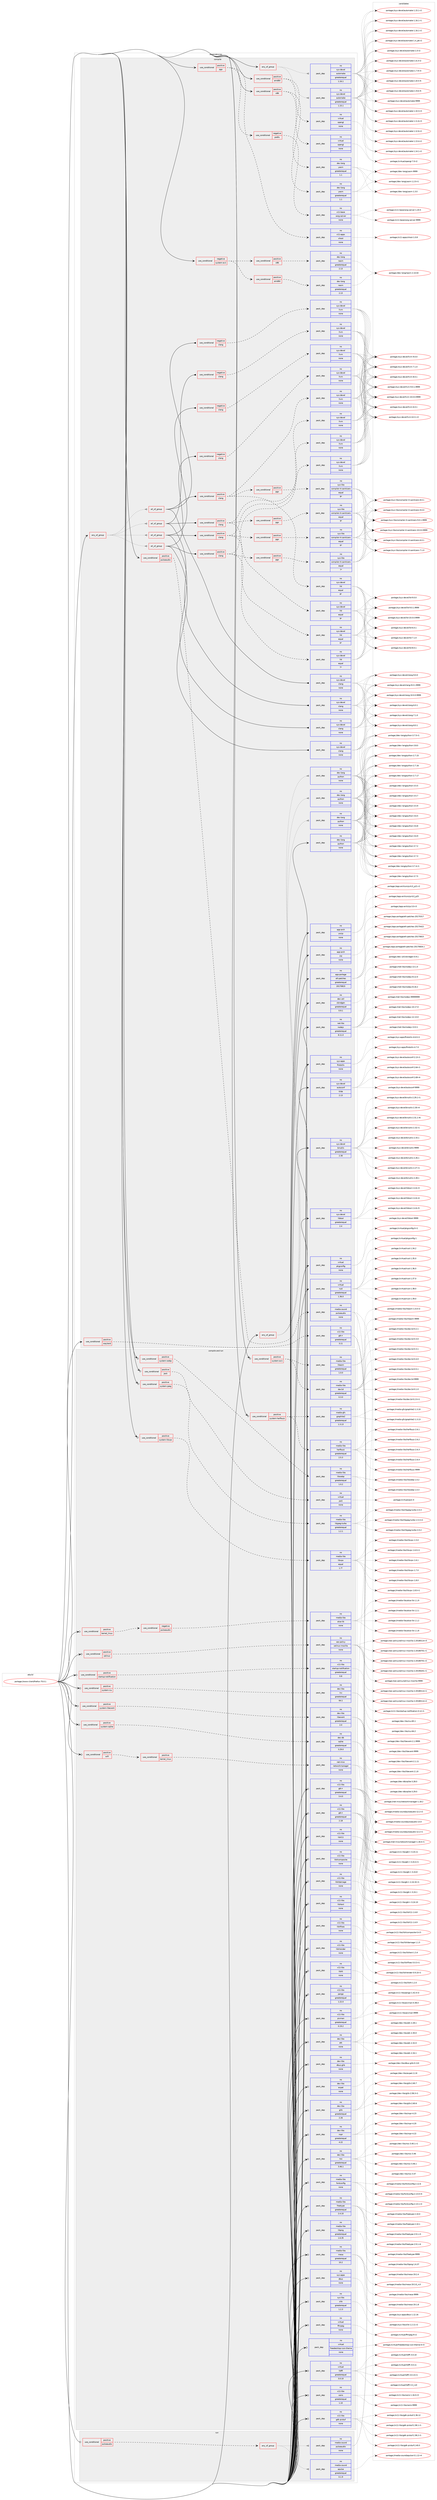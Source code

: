 digraph prolog {

# *************
# Graph options
# *************

newrank=true;
concentrate=true;
compound=true;
graph [rankdir=LR,fontname=Helvetica,fontsize=10,ranksep=1.5];#, ranksep=2.5, nodesep=0.2];
edge  [arrowhead=vee];
node  [fontname=Helvetica,fontsize=10];

# **********
# The ebuild
# **********

subgraph cluster_leftcol {
color=gray;
rank=same;
label=<<i>ebuild</i>>;
id [label="portage://www-client/firefox-70.0.1", color=red, width=4, href="../www-client/firefox-70.0.1.svg"];
}

# ****************
# The dependencies
# ****************

subgraph cluster_midcol {
color=gray;
label=<<i>dependencies</i>>;
subgraph cluster_compile {
fillcolor="#eeeeee";
style=filled;
label=<<i>compile</i>>;
subgraph any7555 {
dependency441014 [label=<<TABLE BORDER="0" CELLBORDER="1" CELLSPACING="0" CELLPADDING="4"><TR><TD CELLPADDING="10">any_of_group</TD></TR></TABLE>>, shape=none, color=red];subgraph all273 {
dependency441015 [label=<<TABLE BORDER="0" CELLBORDER="1" CELLSPACING="0" CELLPADDING="4"><TR><TD CELLPADDING="10">all_of_group</TD></TR></TABLE>>, shape=none, color=red];subgraph pack327087 {
dependency441016 [label=<<TABLE BORDER="0" CELLBORDER="1" CELLSPACING="0" CELLPADDING="4" WIDTH="220"><TR><TD ROWSPAN="6" CELLPADDING="30">pack_dep</TD></TR><TR><TD WIDTH="110">no</TD></TR><TR><TD>sys-devel</TD></TR><TR><TD>clang</TD></TR><TR><TD>none</TD></TR><TR><TD></TD></TR></TABLE>>, shape=none, color=blue];
}
dependency441015:e -> dependency441016:w [weight=20,style="solid",arrowhead="inv"];
subgraph cond106102 {
dependency441017 [label=<<TABLE BORDER="0" CELLBORDER="1" CELLSPACING="0" CELLPADDING="4"><TR><TD ROWSPAN="3" CELLPADDING="10">use_conditional</TD></TR><TR><TD>negative</TD></TR><TR><TD>clang</TD></TR></TABLE>>, shape=none, color=red];
subgraph pack327088 {
dependency441018 [label=<<TABLE BORDER="0" CELLBORDER="1" CELLSPACING="0" CELLPADDING="4" WIDTH="220"><TR><TD ROWSPAN="6" CELLPADDING="30">pack_dep</TD></TR><TR><TD WIDTH="110">no</TD></TR><TR><TD>sys-devel</TD></TR><TR><TD>llvm</TD></TR><TR><TD>none</TD></TR><TR><TD></TD></TR></TABLE>>, shape=none, color=blue];
}
dependency441017:e -> dependency441018:w [weight=20,style="dashed",arrowhead="vee"];
}
dependency441015:e -> dependency441017:w [weight=20,style="solid",arrowhead="inv"];
subgraph cond106103 {
dependency441019 [label=<<TABLE BORDER="0" CELLBORDER="1" CELLSPACING="0" CELLPADDING="4"><TR><TD ROWSPAN="3" CELLPADDING="10">use_conditional</TD></TR><TR><TD>positive</TD></TR><TR><TD>clang</TD></TR></TABLE>>, shape=none, color=red];
subgraph pack327089 {
dependency441020 [label=<<TABLE BORDER="0" CELLBORDER="1" CELLSPACING="0" CELLPADDING="4" WIDTH="220"><TR><TD ROWSPAN="6" CELLPADDING="30">pack_dep</TD></TR><TR><TD WIDTH="110">no</TD></TR><TR><TD>sys-devel</TD></TR><TR><TD>lld</TD></TR><TR><TD>equal</TD></TR><TR><TD>9*</TD></TR></TABLE>>, shape=none, color=blue];
}
dependency441019:e -> dependency441020:w [weight=20,style="dashed",arrowhead="vee"];
subgraph pack327090 {
dependency441021 [label=<<TABLE BORDER="0" CELLBORDER="1" CELLSPACING="0" CELLPADDING="4" WIDTH="220"><TR><TD ROWSPAN="6" CELLPADDING="30">pack_dep</TD></TR><TR><TD WIDTH="110">no</TD></TR><TR><TD>sys-devel</TD></TR><TR><TD>llvm</TD></TR><TR><TD>none</TD></TR><TR><TD></TD></TR></TABLE>>, shape=none, color=blue];
}
dependency441019:e -> dependency441021:w [weight=20,style="dashed",arrowhead="vee"];
subgraph cond106104 {
dependency441022 [label=<<TABLE BORDER="0" CELLBORDER="1" CELLSPACING="0" CELLPADDING="4"><TR><TD ROWSPAN="3" CELLPADDING="10">use_conditional</TD></TR><TR><TD>positive</TD></TR><TR><TD>pgo</TD></TR></TABLE>>, shape=none, color=red];
subgraph pack327091 {
dependency441023 [label=<<TABLE BORDER="0" CELLBORDER="1" CELLSPACING="0" CELLPADDING="4" WIDTH="220"><TR><TD ROWSPAN="6" CELLPADDING="30">pack_dep</TD></TR><TR><TD WIDTH="110">no</TD></TR><TR><TD>sys-libs</TD></TR><TR><TD>compiler-rt-sanitizers</TD></TR><TR><TD>equal</TD></TR><TR><TD>9*</TD></TR></TABLE>>, shape=none, color=blue];
}
dependency441022:e -> dependency441023:w [weight=20,style="dashed",arrowhead="vee"];
}
dependency441019:e -> dependency441022:w [weight=20,style="dashed",arrowhead="vee"];
}
dependency441015:e -> dependency441019:w [weight=20,style="solid",arrowhead="inv"];
}
dependency441014:e -> dependency441015:w [weight=20,style="dotted",arrowhead="oinv"];
subgraph all274 {
dependency441024 [label=<<TABLE BORDER="0" CELLBORDER="1" CELLSPACING="0" CELLPADDING="4"><TR><TD CELLPADDING="10">all_of_group</TD></TR></TABLE>>, shape=none, color=red];subgraph pack327092 {
dependency441025 [label=<<TABLE BORDER="0" CELLBORDER="1" CELLSPACING="0" CELLPADDING="4" WIDTH="220"><TR><TD ROWSPAN="6" CELLPADDING="30">pack_dep</TD></TR><TR><TD WIDTH="110">no</TD></TR><TR><TD>sys-devel</TD></TR><TR><TD>clang</TD></TR><TR><TD>none</TD></TR><TR><TD></TD></TR></TABLE>>, shape=none, color=blue];
}
dependency441024:e -> dependency441025:w [weight=20,style="solid",arrowhead="inv"];
subgraph cond106105 {
dependency441026 [label=<<TABLE BORDER="0" CELLBORDER="1" CELLSPACING="0" CELLPADDING="4"><TR><TD ROWSPAN="3" CELLPADDING="10">use_conditional</TD></TR><TR><TD>negative</TD></TR><TR><TD>clang</TD></TR></TABLE>>, shape=none, color=red];
subgraph pack327093 {
dependency441027 [label=<<TABLE BORDER="0" CELLBORDER="1" CELLSPACING="0" CELLPADDING="4" WIDTH="220"><TR><TD ROWSPAN="6" CELLPADDING="30">pack_dep</TD></TR><TR><TD WIDTH="110">no</TD></TR><TR><TD>sys-devel</TD></TR><TR><TD>llvm</TD></TR><TR><TD>none</TD></TR><TR><TD></TD></TR></TABLE>>, shape=none, color=blue];
}
dependency441026:e -> dependency441027:w [weight=20,style="dashed",arrowhead="vee"];
}
dependency441024:e -> dependency441026:w [weight=20,style="solid",arrowhead="inv"];
subgraph cond106106 {
dependency441028 [label=<<TABLE BORDER="0" CELLBORDER="1" CELLSPACING="0" CELLPADDING="4"><TR><TD ROWSPAN="3" CELLPADDING="10">use_conditional</TD></TR><TR><TD>positive</TD></TR><TR><TD>clang</TD></TR></TABLE>>, shape=none, color=red];
subgraph pack327094 {
dependency441029 [label=<<TABLE BORDER="0" CELLBORDER="1" CELLSPACING="0" CELLPADDING="4" WIDTH="220"><TR><TD ROWSPAN="6" CELLPADDING="30">pack_dep</TD></TR><TR><TD WIDTH="110">no</TD></TR><TR><TD>sys-devel</TD></TR><TR><TD>lld</TD></TR><TR><TD>equal</TD></TR><TR><TD>8*</TD></TR></TABLE>>, shape=none, color=blue];
}
dependency441028:e -> dependency441029:w [weight=20,style="dashed",arrowhead="vee"];
subgraph pack327095 {
dependency441030 [label=<<TABLE BORDER="0" CELLBORDER="1" CELLSPACING="0" CELLPADDING="4" WIDTH="220"><TR><TD ROWSPAN="6" CELLPADDING="30">pack_dep</TD></TR><TR><TD WIDTH="110">no</TD></TR><TR><TD>sys-devel</TD></TR><TR><TD>llvm</TD></TR><TR><TD>none</TD></TR><TR><TD></TD></TR></TABLE>>, shape=none, color=blue];
}
dependency441028:e -> dependency441030:w [weight=20,style="dashed",arrowhead="vee"];
subgraph cond106107 {
dependency441031 [label=<<TABLE BORDER="0" CELLBORDER="1" CELLSPACING="0" CELLPADDING="4"><TR><TD ROWSPAN="3" CELLPADDING="10">use_conditional</TD></TR><TR><TD>positive</TD></TR><TR><TD>pgo</TD></TR></TABLE>>, shape=none, color=red];
subgraph pack327096 {
dependency441032 [label=<<TABLE BORDER="0" CELLBORDER="1" CELLSPACING="0" CELLPADDING="4" WIDTH="220"><TR><TD ROWSPAN="6" CELLPADDING="30">pack_dep</TD></TR><TR><TD WIDTH="110">no</TD></TR><TR><TD>sys-libs</TD></TR><TR><TD>compiler-rt-sanitizers</TD></TR><TR><TD>equal</TD></TR><TR><TD>8*</TD></TR></TABLE>>, shape=none, color=blue];
}
dependency441031:e -> dependency441032:w [weight=20,style="dashed",arrowhead="vee"];
}
dependency441028:e -> dependency441031:w [weight=20,style="dashed",arrowhead="vee"];
}
dependency441024:e -> dependency441028:w [weight=20,style="solid",arrowhead="inv"];
}
dependency441014:e -> dependency441024:w [weight=20,style="dotted",arrowhead="oinv"];
subgraph all275 {
dependency441033 [label=<<TABLE BORDER="0" CELLBORDER="1" CELLSPACING="0" CELLPADDING="4"><TR><TD CELLPADDING="10">all_of_group</TD></TR></TABLE>>, shape=none, color=red];subgraph pack327097 {
dependency441034 [label=<<TABLE BORDER="0" CELLBORDER="1" CELLSPACING="0" CELLPADDING="4" WIDTH="220"><TR><TD ROWSPAN="6" CELLPADDING="30">pack_dep</TD></TR><TR><TD WIDTH="110">no</TD></TR><TR><TD>sys-devel</TD></TR><TR><TD>clang</TD></TR><TR><TD>none</TD></TR><TR><TD></TD></TR></TABLE>>, shape=none, color=blue];
}
dependency441033:e -> dependency441034:w [weight=20,style="solid",arrowhead="inv"];
subgraph cond106108 {
dependency441035 [label=<<TABLE BORDER="0" CELLBORDER="1" CELLSPACING="0" CELLPADDING="4"><TR><TD ROWSPAN="3" CELLPADDING="10">use_conditional</TD></TR><TR><TD>negative</TD></TR><TR><TD>clang</TD></TR></TABLE>>, shape=none, color=red];
subgraph pack327098 {
dependency441036 [label=<<TABLE BORDER="0" CELLBORDER="1" CELLSPACING="0" CELLPADDING="4" WIDTH="220"><TR><TD ROWSPAN="6" CELLPADDING="30">pack_dep</TD></TR><TR><TD WIDTH="110">no</TD></TR><TR><TD>sys-devel</TD></TR><TR><TD>llvm</TD></TR><TR><TD>none</TD></TR><TR><TD></TD></TR></TABLE>>, shape=none, color=blue];
}
dependency441035:e -> dependency441036:w [weight=20,style="dashed",arrowhead="vee"];
}
dependency441033:e -> dependency441035:w [weight=20,style="solid",arrowhead="inv"];
subgraph cond106109 {
dependency441037 [label=<<TABLE BORDER="0" CELLBORDER="1" CELLSPACING="0" CELLPADDING="4"><TR><TD ROWSPAN="3" CELLPADDING="10">use_conditional</TD></TR><TR><TD>positive</TD></TR><TR><TD>clang</TD></TR></TABLE>>, shape=none, color=red];
subgraph pack327099 {
dependency441038 [label=<<TABLE BORDER="0" CELLBORDER="1" CELLSPACING="0" CELLPADDING="4" WIDTH="220"><TR><TD ROWSPAN="6" CELLPADDING="30">pack_dep</TD></TR><TR><TD WIDTH="110">no</TD></TR><TR><TD>sys-devel</TD></TR><TR><TD>lld</TD></TR><TR><TD>equal</TD></TR><TR><TD>7*</TD></TR></TABLE>>, shape=none, color=blue];
}
dependency441037:e -> dependency441038:w [weight=20,style="dashed",arrowhead="vee"];
subgraph pack327100 {
dependency441039 [label=<<TABLE BORDER="0" CELLBORDER="1" CELLSPACING="0" CELLPADDING="4" WIDTH="220"><TR><TD ROWSPAN="6" CELLPADDING="30">pack_dep</TD></TR><TR><TD WIDTH="110">no</TD></TR><TR><TD>sys-devel</TD></TR><TR><TD>llvm</TD></TR><TR><TD>none</TD></TR><TR><TD></TD></TR></TABLE>>, shape=none, color=blue];
}
dependency441037:e -> dependency441039:w [weight=20,style="dashed",arrowhead="vee"];
subgraph cond106110 {
dependency441040 [label=<<TABLE BORDER="0" CELLBORDER="1" CELLSPACING="0" CELLPADDING="4"><TR><TD ROWSPAN="3" CELLPADDING="10">use_conditional</TD></TR><TR><TD>positive</TD></TR><TR><TD>pgo</TD></TR></TABLE>>, shape=none, color=red];
subgraph pack327101 {
dependency441041 [label=<<TABLE BORDER="0" CELLBORDER="1" CELLSPACING="0" CELLPADDING="4" WIDTH="220"><TR><TD ROWSPAN="6" CELLPADDING="30">pack_dep</TD></TR><TR><TD WIDTH="110">no</TD></TR><TR><TD>sys-libs</TD></TR><TR><TD>compiler-rt-sanitizers</TD></TR><TR><TD>equal</TD></TR><TR><TD>7*</TD></TR></TABLE>>, shape=none, color=blue];
}
dependency441040:e -> dependency441041:w [weight=20,style="dashed",arrowhead="vee"];
}
dependency441037:e -> dependency441040:w [weight=20,style="dashed",arrowhead="vee"];
}
dependency441033:e -> dependency441037:w [weight=20,style="solid",arrowhead="inv"];
}
dependency441014:e -> dependency441033:w [weight=20,style="dotted",arrowhead="oinv"];
subgraph all276 {
dependency441042 [label=<<TABLE BORDER="0" CELLBORDER="1" CELLSPACING="0" CELLPADDING="4"><TR><TD CELLPADDING="10">all_of_group</TD></TR></TABLE>>, shape=none, color=red];subgraph pack327102 {
dependency441043 [label=<<TABLE BORDER="0" CELLBORDER="1" CELLSPACING="0" CELLPADDING="4" WIDTH="220"><TR><TD ROWSPAN="6" CELLPADDING="30">pack_dep</TD></TR><TR><TD WIDTH="110">no</TD></TR><TR><TD>sys-devel</TD></TR><TR><TD>clang</TD></TR><TR><TD>none</TD></TR><TR><TD></TD></TR></TABLE>>, shape=none, color=blue];
}
dependency441042:e -> dependency441043:w [weight=20,style="solid",arrowhead="inv"];
subgraph cond106111 {
dependency441044 [label=<<TABLE BORDER="0" CELLBORDER="1" CELLSPACING="0" CELLPADDING="4"><TR><TD ROWSPAN="3" CELLPADDING="10">use_conditional</TD></TR><TR><TD>negative</TD></TR><TR><TD>clang</TD></TR></TABLE>>, shape=none, color=red];
subgraph pack327103 {
dependency441045 [label=<<TABLE BORDER="0" CELLBORDER="1" CELLSPACING="0" CELLPADDING="4" WIDTH="220"><TR><TD ROWSPAN="6" CELLPADDING="30">pack_dep</TD></TR><TR><TD WIDTH="110">no</TD></TR><TR><TD>sys-devel</TD></TR><TR><TD>llvm</TD></TR><TR><TD>none</TD></TR><TR><TD></TD></TR></TABLE>>, shape=none, color=blue];
}
dependency441044:e -> dependency441045:w [weight=20,style="dashed",arrowhead="vee"];
}
dependency441042:e -> dependency441044:w [weight=20,style="solid",arrowhead="inv"];
subgraph cond106112 {
dependency441046 [label=<<TABLE BORDER="0" CELLBORDER="1" CELLSPACING="0" CELLPADDING="4"><TR><TD ROWSPAN="3" CELLPADDING="10">use_conditional</TD></TR><TR><TD>positive</TD></TR><TR><TD>clang</TD></TR></TABLE>>, shape=none, color=red];
subgraph pack327104 {
dependency441047 [label=<<TABLE BORDER="0" CELLBORDER="1" CELLSPACING="0" CELLPADDING="4" WIDTH="220"><TR><TD ROWSPAN="6" CELLPADDING="30">pack_dep</TD></TR><TR><TD WIDTH="110">no</TD></TR><TR><TD>sys-devel</TD></TR><TR><TD>lld</TD></TR><TR><TD>equal</TD></TR><TR><TD>6*</TD></TR></TABLE>>, shape=none, color=blue];
}
dependency441046:e -> dependency441047:w [weight=20,style="dashed",arrowhead="vee"];
subgraph pack327105 {
dependency441048 [label=<<TABLE BORDER="0" CELLBORDER="1" CELLSPACING="0" CELLPADDING="4" WIDTH="220"><TR><TD ROWSPAN="6" CELLPADDING="30">pack_dep</TD></TR><TR><TD WIDTH="110">no</TD></TR><TR><TD>sys-devel</TD></TR><TR><TD>llvm</TD></TR><TR><TD>none</TD></TR><TR><TD></TD></TR></TABLE>>, shape=none, color=blue];
}
dependency441046:e -> dependency441048:w [weight=20,style="dashed",arrowhead="vee"];
subgraph cond106113 {
dependency441049 [label=<<TABLE BORDER="0" CELLBORDER="1" CELLSPACING="0" CELLPADDING="4"><TR><TD ROWSPAN="3" CELLPADDING="10">use_conditional</TD></TR><TR><TD>positive</TD></TR><TR><TD>pgo</TD></TR></TABLE>>, shape=none, color=red];
subgraph pack327106 {
dependency441050 [label=<<TABLE BORDER="0" CELLBORDER="1" CELLSPACING="0" CELLPADDING="4" WIDTH="220"><TR><TD ROWSPAN="6" CELLPADDING="30">pack_dep</TD></TR><TR><TD WIDTH="110">no</TD></TR><TR><TD>sys-libs</TD></TR><TR><TD>compiler-rt-sanitizers</TD></TR><TR><TD>equal</TD></TR><TR><TD>6*</TD></TR></TABLE>>, shape=none, color=blue];
}
dependency441049:e -> dependency441050:w [weight=20,style="dashed",arrowhead="vee"];
}
dependency441046:e -> dependency441049:w [weight=20,style="dashed",arrowhead="vee"];
}
dependency441042:e -> dependency441046:w [weight=20,style="solid",arrowhead="inv"];
}
dependency441014:e -> dependency441042:w [weight=20,style="dotted",arrowhead="oinv"];
}
id:e -> dependency441014:w [weight=20,style="solid",arrowhead="vee"];
subgraph any7556 {
dependency441051 [label=<<TABLE BORDER="0" CELLBORDER="1" CELLSPACING="0" CELLPADDING="4"><TR><TD CELLPADDING="10">any_of_group</TD></TR></TABLE>>, shape=none, color=red];subgraph pack327107 {
dependency441052 [label=<<TABLE BORDER="0" CELLBORDER="1" CELLSPACING="0" CELLPADDING="4" WIDTH="220"><TR><TD ROWSPAN="6" CELLPADDING="30">pack_dep</TD></TR><TR><TD WIDTH="110">no</TD></TR><TR><TD>dev-lang</TD></TR><TR><TD>python</TD></TR><TR><TD>none</TD></TR><TR><TD></TD></TR></TABLE>>, shape=none, color=blue];
}
dependency441051:e -> dependency441052:w [weight=20,style="dotted",arrowhead="oinv"];
subgraph pack327108 {
dependency441053 [label=<<TABLE BORDER="0" CELLBORDER="1" CELLSPACING="0" CELLPADDING="4" WIDTH="220"><TR><TD ROWSPAN="6" CELLPADDING="30">pack_dep</TD></TR><TR><TD WIDTH="110">no</TD></TR><TR><TD>dev-lang</TD></TR><TR><TD>python</TD></TR><TR><TD>none</TD></TR><TR><TD></TD></TR></TABLE>>, shape=none, color=blue];
}
dependency441051:e -> dependency441053:w [weight=20,style="dotted",arrowhead="oinv"];
subgraph pack327109 {
dependency441054 [label=<<TABLE BORDER="0" CELLBORDER="1" CELLSPACING="0" CELLPADDING="4" WIDTH="220"><TR><TD ROWSPAN="6" CELLPADDING="30">pack_dep</TD></TR><TR><TD WIDTH="110">no</TD></TR><TR><TD>dev-lang</TD></TR><TR><TD>python</TD></TR><TR><TD>none</TD></TR><TR><TD></TD></TR></TABLE>>, shape=none, color=blue];
}
dependency441051:e -> dependency441054:w [weight=20,style="dotted",arrowhead="oinv"];
}
id:e -> dependency441051:w [weight=20,style="solid",arrowhead="vee"];
subgraph any7557 {
dependency441055 [label=<<TABLE BORDER="0" CELLBORDER="1" CELLSPACING="0" CELLPADDING="4"><TR><TD CELLPADDING="10">any_of_group</TD></TR></TABLE>>, shape=none, color=red];subgraph pack327110 {
dependency441056 [label=<<TABLE BORDER="0" CELLBORDER="1" CELLSPACING="0" CELLPADDING="4" WIDTH="220"><TR><TD ROWSPAN="6" CELLPADDING="30">pack_dep</TD></TR><TR><TD WIDTH="110">no</TD></TR><TR><TD>sys-devel</TD></TR><TR><TD>automake</TD></TR><TR><TD>greaterequal</TD></TR><TR><TD>1.16.1</TD></TR></TABLE>>, shape=none, color=blue];
}
dependency441055:e -> dependency441056:w [weight=20,style="dotted",arrowhead="oinv"];
subgraph pack327111 {
dependency441057 [label=<<TABLE BORDER="0" CELLBORDER="1" CELLSPACING="0" CELLPADDING="4" WIDTH="220"><TR><TD ROWSPAN="6" CELLPADDING="30">pack_dep</TD></TR><TR><TD WIDTH="110">no</TD></TR><TR><TD>sys-devel</TD></TR><TR><TD>automake</TD></TR><TR><TD>greaterequal</TD></TR><TR><TD>1.15.1</TD></TR></TABLE>>, shape=none, color=blue];
}
dependency441055:e -> dependency441057:w [weight=20,style="dotted",arrowhead="oinv"];
}
id:e -> dependency441055:w [weight=20,style="solid",arrowhead="vee"];
subgraph cond106114 {
dependency441058 [label=<<TABLE BORDER="0" CELLBORDER="1" CELLSPACING="0" CELLPADDING="4"><TR><TD ROWSPAN="3" CELLPADDING="10">use_conditional</TD></TR><TR><TD>negative</TD></TR><TR><TD>system-av1</TD></TR></TABLE>>, shape=none, color=red];
subgraph cond106115 {
dependency441059 [label=<<TABLE BORDER="0" CELLBORDER="1" CELLSPACING="0" CELLPADDING="4"><TR><TD ROWSPAN="3" CELLPADDING="10">use_conditional</TD></TR><TR><TD>positive</TD></TR><TR><TD>amd64</TD></TR></TABLE>>, shape=none, color=red];
subgraph pack327112 {
dependency441060 [label=<<TABLE BORDER="0" CELLBORDER="1" CELLSPACING="0" CELLPADDING="4" WIDTH="220"><TR><TD ROWSPAN="6" CELLPADDING="30">pack_dep</TD></TR><TR><TD WIDTH="110">no</TD></TR><TR><TD>dev-lang</TD></TR><TR><TD>nasm</TD></TR><TR><TD>greaterequal</TD></TR><TR><TD>2.13</TD></TR></TABLE>>, shape=none, color=blue];
}
dependency441059:e -> dependency441060:w [weight=20,style="dashed",arrowhead="vee"];
}
dependency441058:e -> dependency441059:w [weight=20,style="dashed",arrowhead="vee"];
subgraph cond106116 {
dependency441061 [label=<<TABLE BORDER="0" CELLBORDER="1" CELLSPACING="0" CELLPADDING="4"><TR><TD ROWSPAN="3" CELLPADDING="10">use_conditional</TD></TR><TR><TD>positive</TD></TR><TR><TD>x86</TD></TR></TABLE>>, shape=none, color=red];
subgraph pack327113 {
dependency441062 [label=<<TABLE BORDER="0" CELLBORDER="1" CELLSPACING="0" CELLPADDING="4" WIDTH="220"><TR><TD ROWSPAN="6" CELLPADDING="30">pack_dep</TD></TR><TR><TD WIDTH="110">no</TD></TR><TR><TD>dev-lang</TD></TR><TR><TD>nasm</TD></TR><TR><TD>greaterequal</TD></TR><TR><TD>2.13</TD></TR></TABLE>>, shape=none, color=blue];
}
dependency441061:e -> dependency441062:w [weight=20,style="dashed",arrowhead="vee"];
}
dependency441058:e -> dependency441061:w [weight=20,style="dashed",arrowhead="vee"];
}
id:e -> dependency441058:w [weight=20,style="solid",arrowhead="vee"];
subgraph cond106117 {
dependency441063 [label=<<TABLE BORDER="0" CELLBORDER="1" CELLSPACING="0" CELLPADDING="4"><TR><TD ROWSPAN="3" CELLPADDING="10">use_conditional</TD></TR><TR><TD>positive</TD></TR><TR><TD>amd64</TD></TR></TABLE>>, shape=none, color=red];
subgraph pack327114 {
dependency441064 [label=<<TABLE BORDER="0" CELLBORDER="1" CELLSPACING="0" CELLPADDING="4" WIDTH="220"><TR><TD ROWSPAN="6" CELLPADDING="30">pack_dep</TD></TR><TR><TD WIDTH="110">no</TD></TR><TR><TD>dev-lang</TD></TR><TR><TD>yasm</TD></TR><TR><TD>greaterequal</TD></TR><TR><TD>1.1</TD></TR></TABLE>>, shape=none, color=blue];
}
dependency441063:e -> dependency441064:w [weight=20,style="dashed",arrowhead="vee"];
subgraph pack327115 {
dependency441065 [label=<<TABLE BORDER="0" CELLBORDER="1" CELLSPACING="0" CELLPADDING="4" WIDTH="220"><TR><TD ROWSPAN="6" CELLPADDING="30">pack_dep</TD></TR><TR><TD WIDTH="110">no</TD></TR><TR><TD>virtual</TD></TR><TR><TD>opengl</TD></TR><TR><TD>none</TD></TR><TR><TD></TD></TR></TABLE>>, shape=none, color=blue];
}
dependency441063:e -> dependency441065:w [weight=20,style="dashed",arrowhead="vee"];
}
id:e -> dependency441063:w [weight=20,style="solid",arrowhead="vee"];
subgraph cond106118 {
dependency441066 [label=<<TABLE BORDER="0" CELLBORDER="1" CELLSPACING="0" CELLPADDING="4"><TR><TD ROWSPAN="3" CELLPADDING="10">use_conditional</TD></TR><TR><TD>positive</TD></TR><TR><TD>pgo</TD></TR></TABLE>>, shape=none, color=red];
subgraph cond106119 {
dependency441067 [label=<<TABLE BORDER="0" CELLBORDER="1" CELLSPACING="0" CELLPADDING="4"><TR><TD ROWSPAN="3" CELLPADDING="10">use_conditional</TD></TR><TR><TD>negative</TD></TR><TR><TD>prefix</TD></TR></TABLE>>, shape=none, color=red];
subgraph pack327116 {
dependency441068 [label=<<TABLE BORDER="0" CELLBORDER="1" CELLSPACING="0" CELLPADDING="4" WIDTH="220"><TR><TD ROWSPAN="6" CELLPADDING="30">pack_dep</TD></TR><TR><TD WIDTH="110">no</TD></TR><TR><TD>x11-base</TD></TR><TR><TD>xorg-server</TD></TR><TR><TD>none</TD></TR><TR><TD></TD></TR></TABLE>>, shape=none, color=blue];
}
dependency441067:e -> dependency441068:w [weight=20,style="dashed",arrowhead="vee"];
}
dependency441066:e -> dependency441067:w [weight=20,style="dashed",arrowhead="vee"];
subgraph pack327117 {
dependency441069 [label=<<TABLE BORDER="0" CELLBORDER="1" CELLSPACING="0" CELLPADDING="4" WIDTH="220"><TR><TD ROWSPAN="6" CELLPADDING="30">pack_dep</TD></TR><TR><TD WIDTH="110">no</TD></TR><TR><TD>x11-apps</TD></TR><TR><TD>xhost</TD></TR><TR><TD>none</TD></TR><TR><TD></TD></TR></TABLE>>, shape=none, color=blue];
}
dependency441066:e -> dependency441069:w [weight=20,style="dashed",arrowhead="vee"];
}
id:e -> dependency441066:w [weight=20,style="solid",arrowhead="vee"];
subgraph cond106120 {
dependency441070 [label=<<TABLE BORDER="0" CELLBORDER="1" CELLSPACING="0" CELLPADDING="4"><TR><TD ROWSPAN="3" CELLPADDING="10">use_conditional</TD></TR><TR><TD>positive</TD></TR><TR><TD>pulseaudio</TD></TR></TABLE>>, shape=none, color=red];
subgraph pack327118 {
dependency441071 [label=<<TABLE BORDER="0" CELLBORDER="1" CELLSPACING="0" CELLPADDING="4" WIDTH="220"><TR><TD ROWSPAN="6" CELLPADDING="30">pack_dep</TD></TR><TR><TD WIDTH="110">no</TD></TR><TR><TD>media-sound</TD></TR><TR><TD>pulseaudio</TD></TR><TR><TD>none</TD></TR><TR><TD></TD></TR></TABLE>>, shape=none, color=blue];
}
dependency441070:e -> dependency441071:w [weight=20,style="dashed",arrowhead="vee"];
}
id:e -> dependency441070:w [weight=20,style="solid",arrowhead="vee"];
subgraph cond106121 {
dependency441072 [label=<<TABLE BORDER="0" CELLBORDER="1" CELLSPACING="0" CELLPADDING="4"><TR><TD ROWSPAN="3" CELLPADDING="10">use_conditional</TD></TR><TR><TD>positive</TD></TR><TR><TD>wayland</TD></TR></TABLE>>, shape=none, color=red];
subgraph pack327119 {
dependency441073 [label=<<TABLE BORDER="0" CELLBORDER="1" CELLSPACING="0" CELLPADDING="4" WIDTH="220"><TR><TD ROWSPAN="6" CELLPADDING="30">pack_dep</TD></TR><TR><TD WIDTH="110">no</TD></TR><TR><TD>x11-libs</TD></TR><TR><TD>gtk+</TD></TR><TR><TD>greaterequal</TD></TR><TR><TD>3.11</TD></TR></TABLE>>, shape=none, color=blue];
}
dependency441072:e -> dependency441073:w [weight=20,style="dashed",arrowhead="vee"];
}
id:e -> dependency441072:w [weight=20,style="solid",arrowhead="vee"];
subgraph cond106122 {
dependency441074 [label=<<TABLE BORDER="0" CELLBORDER="1" CELLSPACING="0" CELLPADDING="4"><TR><TD ROWSPAN="3" CELLPADDING="10">use_conditional</TD></TR><TR><TD>positive</TD></TR><TR><TD>x86</TD></TR></TABLE>>, shape=none, color=red];
subgraph pack327120 {
dependency441075 [label=<<TABLE BORDER="0" CELLBORDER="1" CELLSPACING="0" CELLPADDING="4" WIDTH="220"><TR><TD ROWSPAN="6" CELLPADDING="30">pack_dep</TD></TR><TR><TD WIDTH="110">no</TD></TR><TR><TD>dev-lang</TD></TR><TR><TD>yasm</TD></TR><TR><TD>greaterequal</TD></TR><TR><TD>1.1</TD></TR></TABLE>>, shape=none, color=blue];
}
dependency441074:e -> dependency441075:w [weight=20,style="dashed",arrowhead="vee"];
subgraph pack327121 {
dependency441076 [label=<<TABLE BORDER="0" CELLBORDER="1" CELLSPACING="0" CELLPADDING="4" WIDTH="220"><TR><TD ROWSPAN="6" CELLPADDING="30">pack_dep</TD></TR><TR><TD WIDTH="110">no</TD></TR><TR><TD>virtual</TD></TR><TR><TD>opengl</TD></TR><TR><TD>none</TD></TR><TR><TD></TD></TR></TABLE>>, shape=none, color=blue];
}
dependency441074:e -> dependency441076:w [weight=20,style="dashed",arrowhead="vee"];
}
id:e -> dependency441074:w [weight=20,style="solid",arrowhead="vee"];
subgraph pack327122 {
dependency441077 [label=<<TABLE BORDER="0" CELLBORDER="1" CELLSPACING="0" CELLPADDING="4" WIDTH="220"><TR><TD ROWSPAN="6" CELLPADDING="30">pack_dep</TD></TR><TR><TD WIDTH="110">no</TD></TR><TR><TD>app-arch</TD></TR><TR><TD>unzip</TD></TR><TR><TD>none</TD></TR><TR><TD></TD></TR></TABLE>>, shape=none, color=blue];
}
id:e -> dependency441077:w [weight=20,style="solid",arrowhead="vee"];
subgraph pack327123 {
dependency441078 [label=<<TABLE BORDER="0" CELLBORDER="1" CELLSPACING="0" CELLPADDING="4" WIDTH="220"><TR><TD ROWSPAN="6" CELLPADDING="30">pack_dep</TD></TR><TR><TD WIDTH="110">no</TD></TR><TR><TD>app-arch</TD></TR><TR><TD>zip</TD></TR><TR><TD>none</TD></TR><TR><TD></TD></TR></TABLE>>, shape=none, color=blue];
}
id:e -> dependency441078:w [weight=20,style="solid",arrowhead="vee"];
subgraph pack327124 {
dependency441079 [label=<<TABLE BORDER="0" CELLBORDER="1" CELLSPACING="0" CELLPADDING="4" WIDTH="220"><TR><TD ROWSPAN="6" CELLPADDING="30">pack_dep</TD></TR><TR><TD WIDTH="110">no</TD></TR><TR><TD>app-portage</TD></TR><TR><TD>elt-patches</TD></TR><TR><TD>greaterequal</TD></TR><TR><TD>20170815</TD></TR></TABLE>>, shape=none, color=blue];
}
id:e -> dependency441079:w [weight=20,style="solid",arrowhead="vee"];
subgraph pack327125 {
dependency441080 [label=<<TABLE BORDER="0" CELLBORDER="1" CELLSPACING="0" CELLPADDING="4" WIDTH="220"><TR><TD ROWSPAN="6" CELLPADDING="30">pack_dep</TD></TR><TR><TD WIDTH="110">no</TD></TR><TR><TD>dev-lang</TD></TR><TR><TD>python</TD></TR><TR><TD>none</TD></TR><TR><TD></TD></TR></TABLE>>, shape=none, color=blue];
}
id:e -> dependency441080:w [weight=20,style="solid",arrowhead="vee"];
subgraph pack327126 {
dependency441081 [label=<<TABLE BORDER="0" CELLBORDER="1" CELLSPACING="0" CELLPADDING="4" WIDTH="220"><TR><TD ROWSPAN="6" CELLPADDING="30">pack_dep</TD></TR><TR><TD WIDTH="110">no</TD></TR><TR><TD>dev-util</TD></TR><TR><TD>cbindgen</TD></TR><TR><TD>greaterequal</TD></TR><TR><TD>0.9.1</TD></TR></TABLE>>, shape=none, color=blue];
}
id:e -> dependency441081:w [weight=20,style="solid",arrowhead="vee"];
subgraph pack327127 {
dependency441082 [label=<<TABLE BORDER="0" CELLBORDER="1" CELLSPACING="0" CELLPADDING="4" WIDTH="220"><TR><TD ROWSPAN="6" CELLPADDING="30">pack_dep</TD></TR><TR><TD WIDTH="110">no</TD></TR><TR><TD>net-libs</TD></TR><TR><TD>nodejs</TD></TR><TR><TD>greaterequal</TD></TR><TR><TD>8.11.0</TD></TR></TABLE>>, shape=none, color=blue];
}
id:e -> dependency441082:w [weight=20,style="solid",arrowhead="vee"];
subgraph pack327128 {
dependency441083 [label=<<TABLE BORDER="0" CELLBORDER="1" CELLSPACING="0" CELLPADDING="4" WIDTH="220"><TR><TD ROWSPAN="6" CELLPADDING="30">pack_dep</TD></TR><TR><TD WIDTH="110">no</TD></TR><TR><TD>sys-apps</TD></TR><TR><TD>findutils</TD></TR><TR><TD>none</TD></TR><TR><TD></TD></TR></TABLE>>, shape=none, color=blue];
}
id:e -> dependency441083:w [weight=20,style="solid",arrowhead="vee"];
subgraph pack327129 {
dependency441084 [label=<<TABLE BORDER="0" CELLBORDER="1" CELLSPACING="0" CELLPADDING="4" WIDTH="220"><TR><TD ROWSPAN="6" CELLPADDING="30">pack_dep</TD></TR><TR><TD WIDTH="110">no</TD></TR><TR><TD>sys-devel</TD></TR><TR><TD>autoconf</TD></TR><TR><TD>tilde</TD></TR><TR><TD>2.13</TD></TR></TABLE>>, shape=none, color=blue];
}
id:e -> dependency441084:w [weight=20,style="solid",arrowhead="vee"];
subgraph pack327130 {
dependency441085 [label=<<TABLE BORDER="0" CELLBORDER="1" CELLSPACING="0" CELLPADDING="4" WIDTH="220"><TR><TD ROWSPAN="6" CELLPADDING="30">pack_dep</TD></TR><TR><TD WIDTH="110">no</TD></TR><TR><TD>sys-devel</TD></TR><TR><TD>binutils</TD></TR><TR><TD>greaterequal</TD></TR><TR><TD>2.30</TD></TR></TABLE>>, shape=none, color=blue];
}
id:e -> dependency441085:w [weight=20,style="solid",arrowhead="vee"];
subgraph pack327131 {
dependency441086 [label=<<TABLE BORDER="0" CELLBORDER="1" CELLSPACING="0" CELLPADDING="4" WIDTH="220"><TR><TD ROWSPAN="6" CELLPADDING="30">pack_dep</TD></TR><TR><TD WIDTH="110">no</TD></TR><TR><TD>sys-devel</TD></TR><TR><TD>libtool</TD></TR><TR><TD>greaterequal</TD></TR><TR><TD>2.4</TD></TR></TABLE>>, shape=none, color=blue];
}
id:e -> dependency441086:w [weight=20,style="solid",arrowhead="vee"];
subgraph pack327132 {
dependency441087 [label=<<TABLE BORDER="0" CELLBORDER="1" CELLSPACING="0" CELLPADDING="4" WIDTH="220"><TR><TD ROWSPAN="6" CELLPADDING="30">pack_dep</TD></TR><TR><TD WIDTH="110">no</TD></TR><TR><TD>virtual</TD></TR><TR><TD>pkgconfig</TD></TR><TR><TD>none</TD></TR><TR><TD></TD></TR></TABLE>>, shape=none, color=blue];
}
id:e -> dependency441087:w [weight=20,style="solid",arrowhead="vee"];
subgraph pack327133 {
dependency441088 [label=<<TABLE BORDER="0" CELLBORDER="1" CELLSPACING="0" CELLPADDING="4" WIDTH="220"><TR><TD ROWSPAN="6" CELLPADDING="30">pack_dep</TD></TR><TR><TD WIDTH="110">no</TD></TR><TR><TD>virtual</TD></TR><TR><TD>rust</TD></TR><TR><TD>greaterequal</TD></TR><TR><TD>1.36.0</TD></TR></TABLE>>, shape=none, color=blue];
}
id:e -> dependency441088:w [weight=20,style="solid",arrowhead="vee"];
}
subgraph cluster_compileandrun {
fillcolor="#eeeeee";
style=filled;
label=<<i>compile and run</i>>;
subgraph cond106123 {
dependency441089 [label=<<TABLE BORDER="0" CELLBORDER="1" CELLSPACING="0" CELLPADDING="4"><TR><TD ROWSPAN="3" CELLPADDING="10">use_conditional</TD></TR><TR><TD>positive</TD></TR><TR><TD>jack</TD></TR></TABLE>>, shape=none, color=red];
subgraph pack327134 {
dependency441090 [label=<<TABLE BORDER="0" CELLBORDER="1" CELLSPACING="0" CELLPADDING="4" WIDTH="220"><TR><TD ROWSPAN="6" CELLPADDING="30">pack_dep</TD></TR><TR><TD WIDTH="110">no</TD></TR><TR><TD>virtual</TD></TR><TR><TD>jack</TD></TR><TR><TD>none</TD></TR><TR><TD></TD></TR></TABLE>>, shape=none, color=blue];
}
dependency441089:e -> dependency441090:w [weight=20,style="dashed",arrowhead="vee"];
}
id:e -> dependency441089:w [weight=20,style="solid",arrowhead="odotvee"];
subgraph cond106124 {
dependency441091 [label=<<TABLE BORDER="0" CELLBORDER="1" CELLSPACING="0" CELLPADDING="4"><TR><TD ROWSPAN="3" CELLPADDING="10">use_conditional</TD></TR><TR><TD>positive</TD></TR><TR><TD>kernel_linux</TD></TR></TABLE>>, shape=none, color=red];
subgraph cond106125 {
dependency441092 [label=<<TABLE BORDER="0" CELLBORDER="1" CELLSPACING="0" CELLPADDING="4"><TR><TD ROWSPAN="3" CELLPADDING="10">use_conditional</TD></TR><TR><TD>negative</TD></TR><TR><TD>pulseaudio</TD></TR></TABLE>>, shape=none, color=red];
subgraph pack327135 {
dependency441093 [label=<<TABLE BORDER="0" CELLBORDER="1" CELLSPACING="0" CELLPADDING="4" WIDTH="220"><TR><TD ROWSPAN="6" CELLPADDING="30">pack_dep</TD></TR><TR><TD WIDTH="110">no</TD></TR><TR><TD>media-libs</TD></TR><TR><TD>alsa-lib</TD></TR><TR><TD>none</TD></TR><TR><TD></TD></TR></TABLE>>, shape=none, color=blue];
}
dependency441092:e -> dependency441093:w [weight=20,style="dashed",arrowhead="vee"];
}
dependency441091:e -> dependency441092:w [weight=20,style="dashed",arrowhead="vee"];
}
id:e -> dependency441091:w [weight=20,style="solid",arrowhead="odotvee"];
subgraph cond106126 {
dependency441094 [label=<<TABLE BORDER="0" CELLBORDER="1" CELLSPACING="0" CELLPADDING="4"><TR><TD ROWSPAN="3" CELLPADDING="10">use_conditional</TD></TR><TR><TD>positive</TD></TR><TR><TD>selinux</TD></TR></TABLE>>, shape=none, color=red];
subgraph pack327136 {
dependency441095 [label=<<TABLE BORDER="0" CELLBORDER="1" CELLSPACING="0" CELLPADDING="4" WIDTH="220"><TR><TD ROWSPAN="6" CELLPADDING="30">pack_dep</TD></TR><TR><TD WIDTH="110">no</TD></TR><TR><TD>sec-policy</TD></TR><TR><TD>selinux-mozilla</TD></TR><TR><TD>none</TD></TR><TR><TD></TD></TR></TABLE>>, shape=none, color=blue];
}
dependency441094:e -> dependency441095:w [weight=20,style="dashed",arrowhead="vee"];
}
id:e -> dependency441094:w [weight=20,style="solid",arrowhead="odotvee"];
subgraph cond106127 {
dependency441096 [label=<<TABLE BORDER="0" CELLBORDER="1" CELLSPACING="0" CELLPADDING="4"><TR><TD ROWSPAN="3" CELLPADDING="10">use_conditional</TD></TR><TR><TD>positive</TD></TR><TR><TD>startup-notification</TD></TR></TABLE>>, shape=none, color=red];
subgraph pack327137 {
dependency441097 [label=<<TABLE BORDER="0" CELLBORDER="1" CELLSPACING="0" CELLPADDING="4" WIDTH="220"><TR><TD ROWSPAN="6" CELLPADDING="30">pack_dep</TD></TR><TR><TD WIDTH="110">no</TD></TR><TR><TD>x11-libs</TD></TR><TR><TD>startup-notification</TD></TR><TR><TD>greaterequal</TD></TR><TR><TD>0.8</TD></TR></TABLE>>, shape=none, color=blue];
}
dependency441096:e -> dependency441097:w [weight=20,style="dashed",arrowhead="vee"];
}
id:e -> dependency441096:w [weight=20,style="solid",arrowhead="odotvee"];
subgraph cond106128 {
dependency441098 [label=<<TABLE BORDER="0" CELLBORDER="1" CELLSPACING="0" CELLPADDING="4"><TR><TD ROWSPAN="3" CELLPADDING="10">use_conditional</TD></TR><TR><TD>positive</TD></TR><TR><TD>system-av1</TD></TR></TABLE>>, shape=none, color=red];
subgraph pack327138 {
dependency441099 [label=<<TABLE BORDER="0" CELLBORDER="1" CELLSPACING="0" CELLPADDING="4" WIDTH="220"><TR><TD ROWSPAN="6" CELLPADDING="30">pack_dep</TD></TR><TR><TD WIDTH="110">no</TD></TR><TR><TD>media-libs</TD></TR><TR><TD>dav1d</TD></TR><TR><TD>greaterequal</TD></TR><TR><TD>0.3.0</TD></TR></TABLE>>, shape=none, color=blue];
}
dependency441098:e -> dependency441099:w [weight=20,style="dashed",arrowhead="vee"];
subgraph pack327139 {
dependency441100 [label=<<TABLE BORDER="0" CELLBORDER="1" CELLSPACING="0" CELLPADDING="4" WIDTH="220"><TR><TD ROWSPAN="6" CELLPADDING="30">pack_dep</TD></TR><TR><TD WIDTH="110">no</TD></TR><TR><TD>media-libs</TD></TR><TR><TD>libaom</TD></TR><TR><TD>greaterequal</TD></TR><TR><TD>1.0.0</TD></TR></TABLE>>, shape=none, color=blue];
}
dependency441098:e -> dependency441100:w [weight=20,style="dashed",arrowhead="vee"];
}
id:e -> dependency441098:w [weight=20,style="solid",arrowhead="odotvee"];
subgraph cond106129 {
dependency441101 [label=<<TABLE BORDER="0" CELLBORDER="1" CELLSPACING="0" CELLPADDING="4"><TR><TD ROWSPAN="3" CELLPADDING="10">use_conditional</TD></TR><TR><TD>positive</TD></TR><TR><TD>system-harfbuzz</TD></TR></TABLE>>, shape=none, color=red];
subgraph pack327140 {
dependency441102 [label=<<TABLE BORDER="0" CELLBORDER="1" CELLSPACING="0" CELLPADDING="4" WIDTH="220"><TR><TD ROWSPAN="6" CELLPADDING="30">pack_dep</TD></TR><TR><TD WIDTH="110">no</TD></TR><TR><TD>media-libs</TD></TR><TR><TD>harfbuzz</TD></TR><TR><TD>greaterequal</TD></TR><TR><TD>2.5.3</TD></TR></TABLE>>, shape=none, color=blue];
}
dependency441101:e -> dependency441102:w [weight=20,style="dashed",arrowhead="vee"];
subgraph pack327141 {
dependency441103 [label=<<TABLE BORDER="0" CELLBORDER="1" CELLSPACING="0" CELLPADDING="4" WIDTH="220"><TR><TD ROWSPAN="6" CELLPADDING="30">pack_dep</TD></TR><TR><TD WIDTH="110">no</TD></TR><TR><TD>media-gfx</TD></TR><TR><TD>graphite2</TD></TR><TR><TD>greaterequal</TD></TR><TR><TD>1.3.13</TD></TR></TABLE>>, shape=none, color=blue];
}
dependency441101:e -> dependency441103:w [weight=20,style="dashed",arrowhead="vee"];
}
id:e -> dependency441101:w [weight=20,style="solid",arrowhead="odotvee"];
subgraph cond106130 {
dependency441104 [label=<<TABLE BORDER="0" CELLBORDER="1" CELLSPACING="0" CELLPADDING="4"><TR><TD ROWSPAN="3" CELLPADDING="10">use_conditional</TD></TR><TR><TD>positive</TD></TR><TR><TD>system-icu</TD></TR></TABLE>>, shape=none, color=red];
subgraph pack327142 {
dependency441105 [label=<<TABLE BORDER="0" CELLBORDER="1" CELLSPACING="0" CELLPADDING="4" WIDTH="220"><TR><TD ROWSPAN="6" CELLPADDING="30">pack_dep</TD></TR><TR><TD WIDTH="110">no</TD></TR><TR><TD>dev-libs</TD></TR><TR><TD>icu</TD></TR><TR><TD>greaterequal</TD></TR><TR><TD>64.1</TD></TR></TABLE>>, shape=none, color=blue];
}
dependency441104:e -> dependency441105:w [weight=20,style="dashed",arrowhead="vee"];
}
id:e -> dependency441104:w [weight=20,style="solid",arrowhead="odotvee"];
subgraph cond106131 {
dependency441106 [label=<<TABLE BORDER="0" CELLBORDER="1" CELLSPACING="0" CELLPADDING="4"><TR><TD ROWSPAN="3" CELLPADDING="10">use_conditional</TD></TR><TR><TD>positive</TD></TR><TR><TD>system-jpeg</TD></TR></TABLE>>, shape=none, color=red];
subgraph pack327143 {
dependency441107 [label=<<TABLE BORDER="0" CELLBORDER="1" CELLSPACING="0" CELLPADDING="4" WIDTH="220"><TR><TD ROWSPAN="6" CELLPADDING="30">pack_dep</TD></TR><TR><TD WIDTH="110">no</TD></TR><TR><TD>media-libs</TD></TR><TR><TD>libjpeg-turbo</TD></TR><TR><TD>greaterequal</TD></TR><TR><TD>1.2.1</TD></TR></TABLE>>, shape=none, color=blue];
}
dependency441106:e -> dependency441107:w [weight=20,style="dashed",arrowhead="vee"];
}
id:e -> dependency441106:w [weight=20,style="solid",arrowhead="odotvee"];
subgraph cond106132 {
dependency441108 [label=<<TABLE BORDER="0" CELLBORDER="1" CELLSPACING="0" CELLPADDING="4"><TR><TD ROWSPAN="3" CELLPADDING="10">use_conditional</TD></TR><TR><TD>positive</TD></TR><TR><TD>system-libevent</TD></TR></TABLE>>, shape=none, color=red];
subgraph pack327144 {
dependency441109 [label=<<TABLE BORDER="0" CELLBORDER="1" CELLSPACING="0" CELLPADDING="4" WIDTH="220"><TR><TD ROWSPAN="6" CELLPADDING="30">pack_dep</TD></TR><TR><TD WIDTH="110">no</TD></TR><TR><TD>dev-libs</TD></TR><TR><TD>libevent</TD></TR><TR><TD>greaterequal</TD></TR><TR><TD>2.0</TD></TR></TABLE>>, shape=none, color=blue];
}
dependency441108:e -> dependency441109:w [weight=20,style="dashed",arrowhead="vee"];
}
id:e -> dependency441108:w [weight=20,style="solid",arrowhead="odotvee"];
subgraph cond106133 {
dependency441110 [label=<<TABLE BORDER="0" CELLBORDER="1" CELLSPACING="0" CELLPADDING="4"><TR><TD ROWSPAN="3" CELLPADDING="10">use_conditional</TD></TR><TR><TD>positive</TD></TR><TR><TD>system-libvpx</TD></TR></TABLE>>, shape=none, color=red];
subgraph pack327145 {
dependency441111 [label=<<TABLE BORDER="0" CELLBORDER="1" CELLSPACING="0" CELLPADDING="4" WIDTH="220"><TR><TD ROWSPAN="6" CELLPADDING="30">pack_dep</TD></TR><TR><TD WIDTH="110">no</TD></TR><TR><TD>media-libs</TD></TR><TR><TD>libvpx</TD></TR><TR><TD>equal</TD></TR><TR><TD>1.7*</TD></TR></TABLE>>, shape=none, color=blue];
}
dependency441110:e -> dependency441111:w [weight=20,style="dashed",arrowhead="vee"];
}
id:e -> dependency441110:w [weight=20,style="solid",arrowhead="odotvee"];
subgraph cond106134 {
dependency441112 [label=<<TABLE BORDER="0" CELLBORDER="1" CELLSPACING="0" CELLPADDING="4"><TR><TD ROWSPAN="3" CELLPADDING="10">use_conditional</TD></TR><TR><TD>positive</TD></TR><TR><TD>system-sqlite</TD></TR></TABLE>>, shape=none, color=red];
subgraph pack327146 {
dependency441113 [label=<<TABLE BORDER="0" CELLBORDER="1" CELLSPACING="0" CELLPADDING="4" WIDTH="220"><TR><TD ROWSPAN="6" CELLPADDING="30">pack_dep</TD></TR><TR><TD WIDTH="110">no</TD></TR><TR><TD>dev-db</TD></TR><TR><TD>sqlite</TD></TR><TR><TD>greaterequal</TD></TR><TR><TD>3.29.0</TD></TR></TABLE>>, shape=none, color=blue];
}
dependency441112:e -> dependency441113:w [weight=20,style="dashed",arrowhead="vee"];
}
id:e -> dependency441112:w [weight=20,style="solid",arrowhead="odotvee"];
subgraph cond106135 {
dependency441114 [label=<<TABLE BORDER="0" CELLBORDER="1" CELLSPACING="0" CELLPADDING="4"><TR><TD ROWSPAN="3" CELLPADDING="10">use_conditional</TD></TR><TR><TD>positive</TD></TR><TR><TD>system-webp</TD></TR></TABLE>>, shape=none, color=red];
subgraph pack327147 {
dependency441115 [label=<<TABLE BORDER="0" CELLBORDER="1" CELLSPACING="0" CELLPADDING="4" WIDTH="220"><TR><TD ROWSPAN="6" CELLPADDING="30">pack_dep</TD></TR><TR><TD WIDTH="110">no</TD></TR><TR><TD>media-libs</TD></TR><TR><TD>libwebp</TD></TR><TR><TD>greaterequal</TD></TR><TR><TD>1.0.2</TD></TR></TABLE>>, shape=none, color=blue];
}
dependency441114:e -> dependency441115:w [weight=20,style="dashed",arrowhead="vee"];
}
id:e -> dependency441114:w [weight=20,style="solid",arrowhead="odotvee"];
subgraph cond106136 {
dependency441116 [label=<<TABLE BORDER="0" CELLBORDER="1" CELLSPACING="0" CELLPADDING="4"><TR><TD ROWSPAN="3" CELLPADDING="10">use_conditional</TD></TR><TR><TD>positive</TD></TR><TR><TD>wifi</TD></TR></TABLE>>, shape=none, color=red];
subgraph cond106137 {
dependency441117 [label=<<TABLE BORDER="0" CELLBORDER="1" CELLSPACING="0" CELLPADDING="4"><TR><TD ROWSPAN="3" CELLPADDING="10">use_conditional</TD></TR><TR><TD>positive</TD></TR><TR><TD>kernel_linux</TD></TR></TABLE>>, shape=none, color=red];
subgraph pack327148 {
dependency441118 [label=<<TABLE BORDER="0" CELLBORDER="1" CELLSPACING="0" CELLPADDING="4" WIDTH="220"><TR><TD ROWSPAN="6" CELLPADDING="30">pack_dep</TD></TR><TR><TD WIDTH="110">no</TD></TR><TR><TD>net-misc</TD></TR><TR><TD>networkmanager</TD></TR><TR><TD>none</TD></TR><TR><TD></TD></TR></TABLE>>, shape=none, color=blue];
}
dependency441117:e -> dependency441118:w [weight=20,style="dashed",arrowhead="vee"];
}
dependency441116:e -> dependency441117:w [weight=20,style="dashed",arrowhead="vee"];
}
id:e -> dependency441116:w [weight=20,style="solid",arrowhead="odotvee"];
subgraph pack327149 {
dependency441119 [label=<<TABLE BORDER="0" CELLBORDER="1" CELLSPACING="0" CELLPADDING="4" WIDTH="220"><TR><TD ROWSPAN="6" CELLPADDING="30">pack_dep</TD></TR><TR><TD WIDTH="110">no</TD></TR><TR><TD>dev-libs</TD></TR><TR><TD>atk</TD></TR><TR><TD>none</TD></TR><TR><TD></TD></TR></TABLE>>, shape=none, color=blue];
}
id:e -> dependency441119:w [weight=20,style="solid",arrowhead="odotvee"];
subgraph pack327150 {
dependency441120 [label=<<TABLE BORDER="0" CELLBORDER="1" CELLSPACING="0" CELLPADDING="4" WIDTH="220"><TR><TD ROWSPAN="6" CELLPADDING="30">pack_dep</TD></TR><TR><TD WIDTH="110">no</TD></TR><TR><TD>dev-libs</TD></TR><TR><TD>dbus-glib</TD></TR><TR><TD>none</TD></TR><TR><TD></TD></TR></TABLE>>, shape=none, color=blue];
}
id:e -> dependency441120:w [weight=20,style="solid",arrowhead="odotvee"];
subgraph pack327151 {
dependency441121 [label=<<TABLE BORDER="0" CELLBORDER="1" CELLSPACING="0" CELLPADDING="4" WIDTH="220"><TR><TD ROWSPAN="6" CELLPADDING="30">pack_dep</TD></TR><TR><TD WIDTH="110">no</TD></TR><TR><TD>dev-libs</TD></TR><TR><TD>expat</TD></TR><TR><TD>none</TD></TR><TR><TD></TD></TR></TABLE>>, shape=none, color=blue];
}
id:e -> dependency441121:w [weight=20,style="solid",arrowhead="odotvee"];
subgraph pack327152 {
dependency441122 [label=<<TABLE BORDER="0" CELLBORDER="1" CELLSPACING="0" CELLPADDING="4" WIDTH="220"><TR><TD ROWSPAN="6" CELLPADDING="30">pack_dep</TD></TR><TR><TD WIDTH="110">no</TD></TR><TR><TD>dev-libs</TD></TR><TR><TD>glib</TD></TR><TR><TD>greaterequal</TD></TR><TR><TD>2.26</TD></TR></TABLE>>, shape=none, color=blue];
}
id:e -> dependency441122:w [weight=20,style="solid",arrowhead="odotvee"];
subgraph pack327153 {
dependency441123 [label=<<TABLE BORDER="0" CELLBORDER="1" CELLSPACING="0" CELLPADDING="4" WIDTH="220"><TR><TD ROWSPAN="6" CELLPADDING="30">pack_dep</TD></TR><TR><TD WIDTH="110">no</TD></TR><TR><TD>dev-libs</TD></TR><TR><TD>nspr</TD></TR><TR><TD>greaterequal</TD></TR><TR><TD>4.22</TD></TR></TABLE>>, shape=none, color=blue];
}
id:e -> dependency441123:w [weight=20,style="solid",arrowhead="odotvee"];
subgraph pack327154 {
dependency441124 [label=<<TABLE BORDER="0" CELLBORDER="1" CELLSPACING="0" CELLPADDING="4" WIDTH="220"><TR><TD ROWSPAN="6" CELLPADDING="30">pack_dep</TD></TR><TR><TD WIDTH="110">no</TD></TR><TR><TD>dev-libs</TD></TR><TR><TD>nss</TD></TR><TR><TD>greaterequal</TD></TR><TR><TD>3.46.1</TD></TR></TABLE>>, shape=none, color=blue];
}
id:e -> dependency441124:w [weight=20,style="solid",arrowhead="odotvee"];
subgraph pack327155 {
dependency441125 [label=<<TABLE BORDER="0" CELLBORDER="1" CELLSPACING="0" CELLPADDING="4" WIDTH="220"><TR><TD ROWSPAN="6" CELLPADDING="30">pack_dep</TD></TR><TR><TD WIDTH="110">no</TD></TR><TR><TD>media-libs</TD></TR><TR><TD>fontconfig</TD></TR><TR><TD>none</TD></TR><TR><TD></TD></TR></TABLE>>, shape=none, color=blue];
}
id:e -> dependency441125:w [weight=20,style="solid",arrowhead="odotvee"];
subgraph pack327156 {
dependency441126 [label=<<TABLE BORDER="0" CELLBORDER="1" CELLSPACING="0" CELLPADDING="4" WIDTH="220"><TR><TD ROWSPAN="6" CELLPADDING="30">pack_dep</TD></TR><TR><TD WIDTH="110">no</TD></TR><TR><TD>media-libs</TD></TR><TR><TD>freetype</TD></TR><TR><TD>greaterequal</TD></TR><TR><TD>2.4.10</TD></TR></TABLE>>, shape=none, color=blue];
}
id:e -> dependency441126:w [weight=20,style="solid",arrowhead="odotvee"];
subgraph pack327157 {
dependency441127 [label=<<TABLE BORDER="0" CELLBORDER="1" CELLSPACING="0" CELLPADDING="4" WIDTH="220"><TR><TD ROWSPAN="6" CELLPADDING="30">pack_dep</TD></TR><TR><TD WIDTH="110">no</TD></TR><TR><TD>media-libs</TD></TR><TR><TD>libpng</TD></TR><TR><TD>greaterequal</TD></TR><TR><TD>1.6.35</TD></TR></TABLE>>, shape=none, color=blue];
}
id:e -> dependency441127:w [weight=20,style="solid",arrowhead="odotvee"];
subgraph pack327158 {
dependency441128 [label=<<TABLE BORDER="0" CELLBORDER="1" CELLSPACING="0" CELLPADDING="4" WIDTH="220"><TR><TD ROWSPAN="6" CELLPADDING="30">pack_dep</TD></TR><TR><TD WIDTH="110">no</TD></TR><TR><TD>media-libs</TD></TR><TR><TD>mesa</TD></TR><TR><TD>greaterequal</TD></TR><TR><TD>10.2</TD></TR></TABLE>>, shape=none, color=blue];
}
id:e -> dependency441128:w [weight=20,style="solid",arrowhead="odotvee"];
subgraph pack327159 {
dependency441129 [label=<<TABLE BORDER="0" CELLBORDER="1" CELLSPACING="0" CELLPADDING="4" WIDTH="220"><TR><TD ROWSPAN="6" CELLPADDING="30">pack_dep</TD></TR><TR><TD WIDTH="110">no</TD></TR><TR><TD>sys-apps</TD></TR><TR><TD>dbus</TD></TR><TR><TD>none</TD></TR><TR><TD></TD></TR></TABLE>>, shape=none, color=blue];
}
id:e -> dependency441129:w [weight=20,style="solid",arrowhead="odotvee"];
subgraph pack327160 {
dependency441130 [label=<<TABLE BORDER="0" CELLBORDER="1" CELLSPACING="0" CELLPADDING="4" WIDTH="220"><TR><TD ROWSPAN="6" CELLPADDING="30">pack_dep</TD></TR><TR><TD WIDTH="110">no</TD></TR><TR><TD>sys-libs</TD></TR><TR><TD>zlib</TD></TR><TR><TD>greaterequal</TD></TR><TR><TD>1.2.3</TD></TR></TABLE>>, shape=none, color=blue];
}
id:e -> dependency441130:w [weight=20,style="solid",arrowhead="odotvee"];
subgraph pack327161 {
dependency441131 [label=<<TABLE BORDER="0" CELLBORDER="1" CELLSPACING="0" CELLPADDING="4" WIDTH="220"><TR><TD ROWSPAN="6" CELLPADDING="30">pack_dep</TD></TR><TR><TD WIDTH="110">no</TD></TR><TR><TD>virtual</TD></TR><TR><TD>ffmpeg</TD></TR><TR><TD>none</TD></TR><TR><TD></TD></TR></TABLE>>, shape=none, color=blue];
}
id:e -> dependency441131:w [weight=20,style="solid",arrowhead="odotvee"];
subgraph pack327162 {
dependency441132 [label=<<TABLE BORDER="0" CELLBORDER="1" CELLSPACING="0" CELLPADDING="4" WIDTH="220"><TR><TD ROWSPAN="6" CELLPADDING="30">pack_dep</TD></TR><TR><TD WIDTH="110">no</TD></TR><TR><TD>virtual</TD></TR><TR><TD>freedesktop-icon-theme</TD></TR><TR><TD>none</TD></TR><TR><TD></TD></TR></TABLE>>, shape=none, color=blue];
}
id:e -> dependency441132:w [weight=20,style="solid",arrowhead="odotvee"];
subgraph pack327163 {
dependency441133 [label=<<TABLE BORDER="0" CELLBORDER="1" CELLSPACING="0" CELLPADDING="4" WIDTH="220"><TR><TD ROWSPAN="6" CELLPADDING="30">pack_dep</TD></TR><TR><TD WIDTH="110">no</TD></TR><TR><TD>virtual</TD></TR><TR><TD>libffi</TD></TR><TR><TD>greaterequal</TD></TR><TR><TD>3.0.10</TD></TR></TABLE>>, shape=none, color=blue];
}
id:e -> dependency441133:w [weight=20,style="solid",arrowhead="odotvee"];
subgraph pack327164 {
dependency441134 [label=<<TABLE BORDER="0" CELLBORDER="1" CELLSPACING="0" CELLPADDING="4" WIDTH="220"><TR><TD ROWSPAN="6" CELLPADDING="30">pack_dep</TD></TR><TR><TD WIDTH="110">no</TD></TR><TR><TD>x11-libs</TD></TR><TR><TD>cairo</TD></TR><TR><TD>greaterequal</TD></TR><TR><TD>1.10</TD></TR></TABLE>>, shape=none, color=blue];
}
id:e -> dependency441134:w [weight=20,style="solid",arrowhead="odotvee"];
subgraph pack327165 {
dependency441135 [label=<<TABLE BORDER="0" CELLBORDER="1" CELLSPACING="0" CELLPADDING="4" WIDTH="220"><TR><TD ROWSPAN="6" CELLPADDING="30">pack_dep</TD></TR><TR><TD WIDTH="110">no</TD></TR><TR><TD>x11-libs</TD></TR><TR><TD>gdk-pixbuf</TD></TR><TR><TD>none</TD></TR><TR><TD></TD></TR></TABLE>>, shape=none, color=blue];
}
id:e -> dependency441135:w [weight=20,style="solid",arrowhead="odotvee"];
subgraph pack327166 {
dependency441136 [label=<<TABLE BORDER="0" CELLBORDER="1" CELLSPACING="0" CELLPADDING="4" WIDTH="220"><TR><TD ROWSPAN="6" CELLPADDING="30">pack_dep</TD></TR><TR><TD WIDTH="110">no</TD></TR><TR><TD>x11-libs</TD></TR><TR><TD>gtk+</TD></TR><TR><TD>greaterequal</TD></TR><TR><TD>2.18</TD></TR></TABLE>>, shape=none, color=blue];
}
id:e -> dependency441136:w [weight=20,style="solid",arrowhead="odotvee"];
subgraph pack327167 {
dependency441137 [label=<<TABLE BORDER="0" CELLBORDER="1" CELLSPACING="0" CELLPADDING="4" WIDTH="220"><TR><TD ROWSPAN="6" CELLPADDING="30">pack_dep</TD></TR><TR><TD WIDTH="110">no</TD></TR><TR><TD>x11-libs</TD></TR><TR><TD>gtk+</TD></TR><TR><TD>greaterequal</TD></TR><TR><TD>3.4.0</TD></TR></TABLE>>, shape=none, color=blue];
}
id:e -> dependency441137:w [weight=20,style="solid",arrowhead="odotvee"];
subgraph pack327168 {
dependency441138 [label=<<TABLE BORDER="0" CELLBORDER="1" CELLSPACING="0" CELLPADDING="4" WIDTH="220"><TR><TD ROWSPAN="6" CELLPADDING="30">pack_dep</TD></TR><TR><TD WIDTH="110">no</TD></TR><TR><TD>x11-libs</TD></TR><TR><TD>libX11</TD></TR><TR><TD>none</TD></TR><TR><TD></TD></TR></TABLE>>, shape=none, color=blue];
}
id:e -> dependency441138:w [weight=20,style="solid",arrowhead="odotvee"];
subgraph pack327169 {
dependency441139 [label=<<TABLE BORDER="0" CELLBORDER="1" CELLSPACING="0" CELLPADDING="4" WIDTH="220"><TR><TD ROWSPAN="6" CELLPADDING="30">pack_dep</TD></TR><TR><TD WIDTH="110">no</TD></TR><TR><TD>x11-libs</TD></TR><TR><TD>libXcomposite</TD></TR><TR><TD>none</TD></TR><TR><TD></TD></TR></TABLE>>, shape=none, color=blue];
}
id:e -> dependency441139:w [weight=20,style="solid",arrowhead="odotvee"];
subgraph pack327170 {
dependency441140 [label=<<TABLE BORDER="0" CELLBORDER="1" CELLSPACING="0" CELLPADDING="4" WIDTH="220"><TR><TD ROWSPAN="6" CELLPADDING="30">pack_dep</TD></TR><TR><TD WIDTH="110">no</TD></TR><TR><TD>x11-libs</TD></TR><TR><TD>libXdamage</TD></TR><TR><TD>none</TD></TR><TR><TD></TD></TR></TABLE>>, shape=none, color=blue];
}
id:e -> dependency441140:w [weight=20,style="solid",arrowhead="odotvee"];
subgraph pack327171 {
dependency441141 [label=<<TABLE BORDER="0" CELLBORDER="1" CELLSPACING="0" CELLPADDING="4" WIDTH="220"><TR><TD ROWSPAN="6" CELLPADDING="30">pack_dep</TD></TR><TR><TD WIDTH="110">no</TD></TR><TR><TD>x11-libs</TD></TR><TR><TD>libXext</TD></TR><TR><TD>none</TD></TR><TR><TD></TD></TR></TABLE>>, shape=none, color=blue];
}
id:e -> dependency441141:w [weight=20,style="solid",arrowhead="odotvee"];
subgraph pack327172 {
dependency441142 [label=<<TABLE BORDER="0" CELLBORDER="1" CELLSPACING="0" CELLPADDING="4" WIDTH="220"><TR><TD ROWSPAN="6" CELLPADDING="30">pack_dep</TD></TR><TR><TD WIDTH="110">no</TD></TR><TR><TD>x11-libs</TD></TR><TR><TD>libXfixes</TD></TR><TR><TD>none</TD></TR><TR><TD></TD></TR></TABLE>>, shape=none, color=blue];
}
id:e -> dependency441142:w [weight=20,style="solid",arrowhead="odotvee"];
subgraph pack327173 {
dependency441143 [label=<<TABLE BORDER="0" CELLBORDER="1" CELLSPACING="0" CELLPADDING="4" WIDTH="220"><TR><TD ROWSPAN="6" CELLPADDING="30">pack_dep</TD></TR><TR><TD WIDTH="110">no</TD></TR><TR><TD>x11-libs</TD></TR><TR><TD>libXrender</TD></TR><TR><TD>none</TD></TR><TR><TD></TD></TR></TABLE>>, shape=none, color=blue];
}
id:e -> dependency441143:w [weight=20,style="solid",arrowhead="odotvee"];
subgraph pack327174 {
dependency441144 [label=<<TABLE BORDER="0" CELLBORDER="1" CELLSPACING="0" CELLPADDING="4" WIDTH="220"><TR><TD ROWSPAN="6" CELLPADDING="30">pack_dep</TD></TR><TR><TD WIDTH="110">no</TD></TR><TR><TD>x11-libs</TD></TR><TR><TD>libXt</TD></TR><TR><TD>none</TD></TR><TR><TD></TD></TR></TABLE>>, shape=none, color=blue];
}
id:e -> dependency441144:w [weight=20,style="solid",arrowhead="odotvee"];
subgraph pack327175 {
dependency441145 [label=<<TABLE BORDER="0" CELLBORDER="1" CELLSPACING="0" CELLPADDING="4" WIDTH="220"><TR><TD ROWSPAN="6" CELLPADDING="30">pack_dep</TD></TR><TR><TD WIDTH="110">no</TD></TR><TR><TD>x11-libs</TD></TR><TR><TD>pango</TD></TR><TR><TD>greaterequal</TD></TR><TR><TD>1.22.0</TD></TR></TABLE>>, shape=none, color=blue];
}
id:e -> dependency441145:w [weight=20,style="solid",arrowhead="odotvee"];
subgraph pack327176 {
dependency441146 [label=<<TABLE BORDER="0" CELLBORDER="1" CELLSPACING="0" CELLPADDING="4" WIDTH="220"><TR><TD ROWSPAN="6" CELLPADDING="30">pack_dep</TD></TR><TR><TD WIDTH="110">no</TD></TR><TR><TD>x11-libs</TD></TR><TR><TD>pixman</TD></TR><TR><TD>greaterequal</TD></TR><TR><TD>0.19.2</TD></TR></TABLE>>, shape=none, color=blue];
}
id:e -> dependency441146:w [weight=20,style="solid",arrowhead="odotvee"];
}
subgraph cluster_run {
fillcolor="#eeeeee";
style=filled;
label=<<i>run</i>>;
subgraph cond106138 {
dependency441147 [label=<<TABLE BORDER="0" CELLBORDER="1" CELLSPACING="0" CELLPADDING="4"><TR><TD ROWSPAN="3" CELLPADDING="10">use_conditional</TD></TR><TR><TD>positive</TD></TR><TR><TD>pulseaudio</TD></TR></TABLE>>, shape=none, color=red];
subgraph any7558 {
dependency441148 [label=<<TABLE BORDER="0" CELLBORDER="1" CELLSPACING="0" CELLPADDING="4"><TR><TD CELLPADDING="10">any_of_group</TD></TR></TABLE>>, shape=none, color=red];subgraph pack327177 {
dependency441149 [label=<<TABLE BORDER="0" CELLBORDER="1" CELLSPACING="0" CELLPADDING="4" WIDTH="220"><TR><TD ROWSPAN="6" CELLPADDING="30">pack_dep</TD></TR><TR><TD WIDTH="110">no</TD></TR><TR><TD>media-sound</TD></TR><TR><TD>pulseaudio</TD></TR><TR><TD>none</TD></TR><TR><TD></TD></TR></TABLE>>, shape=none, color=blue];
}
dependency441148:e -> dependency441149:w [weight=20,style="dotted",arrowhead="oinv"];
subgraph pack327178 {
dependency441150 [label=<<TABLE BORDER="0" CELLBORDER="1" CELLSPACING="0" CELLPADDING="4" WIDTH="220"><TR><TD ROWSPAN="6" CELLPADDING="30">pack_dep</TD></TR><TR><TD WIDTH="110">no</TD></TR><TR><TD>media-sound</TD></TR><TR><TD>apulse</TD></TR><TR><TD>greaterequal</TD></TR><TR><TD>0.1.9</TD></TR></TABLE>>, shape=none, color=blue];
}
dependency441148:e -> dependency441150:w [weight=20,style="dotted",arrowhead="oinv"];
}
dependency441147:e -> dependency441148:w [weight=20,style="dashed",arrowhead="vee"];
}
id:e -> dependency441147:w [weight=20,style="solid",arrowhead="odot"];
}
}

# **************
# The candidates
# **************

subgraph cluster_choices {
rank=same;
color=gray;
label=<<i>candidates</i>>;

subgraph choice327087 {
color=black;
nodesep=1;
choiceportage11512111545100101118101108479910897110103454948464846484657575757 [label="portage://sys-devel/clang-10.0.0.9999", color=red, width=4,href="../sys-devel/clang-10.0.0.9999.svg"];
choiceportage11512111545100101118101108479910897110103455446484649 [label="portage://sys-devel/clang-6.0.1", color=red, width=4,href="../sys-devel/clang-6.0.1.svg"];
choiceportage11512111545100101118101108479910897110103455546494648 [label="portage://sys-devel/clang-7.1.0", color=red, width=4,href="../sys-devel/clang-7.1.0.svg"];
choiceportage11512111545100101118101108479910897110103455646484649 [label="portage://sys-devel/clang-8.0.1", color=red, width=4,href="../sys-devel/clang-8.0.1.svg"];
choiceportage11512111545100101118101108479910897110103455746484648 [label="portage://sys-devel/clang-9.0.0", color=red, width=4,href="../sys-devel/clang-9.0.0.svg"];
choiceportage115121115451001011181011084799108971101034557464846494657575757 [label="portage://sys-devel/clang-9.0.1.9999", color=red, width=4,href="../sys-devel/clang-9.0.1.9999.svg"];
dependency441016:e -> choiceportage11512111545100101118101108479910897110103454948464846484657575757:w [style=dotted,weight="100"];
dependency441016:e -> choiceportage11512111545100101118101108479910897110103455446484649:w [style=dotted,weight="100"];
dependency441016:e -> choiceportage11512111545100101118101108479910897110103455546494648:w [style=dotted,weight="100"];
dependency441016:e -> choiceportage11512111545100101118101108479910897110103455646484649:w [style=dotted,weight="100"];
dependency441016:e -> choiceportage11512111545100101118101108479910897110103455746484648:w [style=dotted,weight="100"];
dependency441016:e -> choiceportage115121115451001011181011084799108971101034557464846494657575757:w [style=dotted,weight="100"];
}
subgraph choice327088 {
color=black;
nodesep=1;
choiceportage1151211154510010111810110847108108118109454948464846484657575757 [label="portage://sys-devel/llvm-10.0.0.9999", color=red, width=4,href="../sys-devel/llvm-10.0.0.9999.svg"];
choiceportage1151211154510010111810110847108108118109455446484649 [label="portage://sys-devel/llvm-6.0.1", color=red, width=4,href="../sys-devel/llvm-6.0.1.svg"];
choiceportage11512111545100101118101108471081081181094554464846494511450 [label="portage://sys-devel/llvm-6.0.1-r2", color=red, width=4,href="../sys-devel/llvm-6.0.1-r2.svg"];
choiceportage1151211154510010111810110847108108118109455546494648 [label="portage://sys-devel/llvm-7.1.0", color=red, width=4,href="../sys-devel/llvm-7.1.0.svg"];
choiceportage1151211154510010111810110847108108118109455646484649 [label="portage://sys-devel/llvm-8.0.1", color=red, width=4,href="../sys-devel/llvm-8.0.1.svg"];
choiceportage1151211154510010111810110847108108118109455746484648 [label="portage://sys-devel/llvm-9.0.0", color=red, width=4,href="../sys-devel/llvm-9.0.0.svg"];
choiceportage11512111545100101118101108471081081181094557464846494657575757 [label="portage://sys-devel/llvm-9.0.1.9999", color=red, width=4,href="../sys-devel/llvm-9.0.1.9999.svg"];
dependency441018:e -> choiceportage1151211154510010111810110847108108118109454948464846484657575757:w [style=dotted,weight="100"];
dependency441018:e -> choiceportage1151211154510010111810110847108108118109455446484649:w [style=dotted,weight="100"];
dependency441018:e -> choiceportage11512111545100101118101108471081081181094554464846494511450:w [style=dotted,weight="100"];
dependency441018:e -> choiceportage1151211154510010111810110847108108118109455546494648:w [style=dotted,weight="100"];
dependency441018:e -> choiceportage1151211154510010111810110847108108118109455646484649:w [style=dotted,weight="100"];
dependency441018:e -> choiceportage1151211154510010111810110847108108118109455746484648:w [style=dotted,weight="100"];
dependency441018:e -> choiceportage11512111545100101118101108471081081181094557464846494657575757:w [style=dotted,weight="100"];
}
subgraph choice327089 {
color=black;
nodesep=1;
choiceportage1151211154510010111810110847108108100454948464846484657575757 [label="portage://sys-devel/lld-10.0.0.9999", color=red, width=4,href="../sys-devel/lld-10.0.0.9999.svg"];
choiceportage1151211154510010111810110847108108100455446484649 [label="portage://sys-devel/lld-6.0.1", color=red, width=4,href="../sys-devel/lld-6.0.1.svg"];
choiceportage1151211154510010111810110847108108100455546494648 [label="portage://sys-devel/lld-7.1.0", color=red, width=4,href="../sys-devel/lld-7.1.0.svg"];
choiceportage1151211154510010111810110847108108100455646484649 [label="portage://sys-devel/lld-8.0.1", color=red, width=4,href="../sys-devel/lld-8.0.1.svg"];
choiceportage1151211154510010111810110847108108100455746484648 [label="portage://sys-devel/lld-9.0.0", color=red, width=4,href="../sys-devel/lld-9.0.0.svg"];
choiceportage11512111545100101118101108471081081004557464846494657575757 [label="portage://sys-devel/lld-9.0.1.9999", color=red, width=4,href="../sys-devel/lld-9.0.1.9999.svg"];
dependency441020:e -> choiceportage1151211154510010111810110847108108100454948464846484657575757:w [style=dotted,weight="100"];
dependency441020:e -> choiceportage1151211154510010111810110847108108100455446484649:w [style=dotted,weight="100"];
dependency441020:e -> choiceportage1151211154510010111810110847108108100455546494648:w [style=dotted,weight="100"];
dependency441020:e -> choiceportage1151211154510010111810110847108108100455646484649:w [style=dotted,weight="100"];
dependency441020:e -> choiceportage1151211154510010111810110847108108100455746484648:w [style=dotted,weight="100"];
dependency441020:e -> choiceportage11512111545100101118101108471081081004557464846494657575757:w [style=dotted,weight="100"];
}
subgraph choice327090 {
color=black;
nodesep=1;
choiceportage1151211154510010111810110847108108118109454948464846484657575757 [label="portage://sys-devel/llvm-10.0.0.9999", color=red, width=4,href="../sys-devel/llvm-10.0.0.9999.svg"];
choiceportage1151211154510010111810110847108108118109455446484649 [label="portage://sys-devel/llvm-6.0.1", color=red, width=4,href="../sys-devel/llvm-6.0.1.svg"];
choiceportage11512111545100101118101108471081081181094554464846494511450 [label="portage://sys-devel/llvm-6.0.1-r2", color=red, width=4,href="../sys-devel/llvm-6.0.1-r2.svg"];
choiceportage1151211154510010111810110847108108118109455546494648 [label="portage://sys-devel/llvm-7.1.0", color=red, width=4,href="../sys-devel/llvm-7.1.0.svg"];
choiceportage1151211154510010111810110847108108118109455646484649 [label="portage://sys-devel/llvm-8.0.1", color=red, width=4,href="../sys-devel/llvm-8.0.1.svg"];
choiceportage1151211154510010111810110847108108118109455746484648 [label="portage://sys-devel/llvm-9.0.0", color=red, width=4,href="../sys-devel/llvm-9.0.0.svg"];
choiceportage11512111545100101118101108471081081181094557464846494657575757 [label="portage://sys-devel/llvm-9.0.1.9999", color=red, width=4,href="../sys-devel/llvm-9.0.1.9999.svg"];
dependency441021:e -> choiceportage1151211154510010111810110847108108118109454948464846484657575757:w [style=dotted,weight="100"];
dependency441021:e -> choiceportage1151211154510010111810110847108108118109455446484649:w [style=dotted,weight="100"];
dependency441021:e -> choiceportage11512111545100101118101108471081081181094554464846494511450:w [style=dotted,weight="100"];
dependency441021:e -> choiceportage1151211154510010111810110847108108118109455546494648:w [style=dotted,weight="100"];
dependency441021:e -> choiceportage1151211154510010111810110847108108118109455646484649:w [style=dotted,weight="100"];
dependency441021:e -> choiceportage1151211154510010111810110847108108118109455746484648:w [style=dotted,weight="100"];
dependency441021:e -> choiceportage11512111545100101118101108471081081181094557464846494657575757:w [style=dotted,weight="100"];
}
subgraph choice327091 {
color=black;
nodesep=1;
choiceportage11512111545108105981154799111109112105108101114451141164511597110105116105122101114115454948464846484657575757 [label="portage://sys-libs/compiler-rt-sanitizers-10.0.0.9999", color=red, width=4,href="../sys-libs/compiler-rt-sanitizers-10.0.0.9999.svg"];
choiceportage11512111545108105981154799111109112105108101114451141164511597110105116105122101114115455446484649 [label="portage://sys-libs/compiler-rt-sanitizers-6.0.1", color=red, width=4,href="../sys-libs/compiler-rt-sanitizers-6.0.1.svg"];
choiceportage11512111545108105981154799111109112105108101114451141164511597110105116105122101114115455546494648 [label="portage://sys-libs/compiler-rt-sanitizers-7.1.0", color=red, width=4,href="../sys-libs/compiler-rt-sanitizers-7.1.0.svg"];
choiceportage11512111545108105981154799111109112105108101114451141164511597110105116105122101114115455646484649 [label="portage://sys-libs/compiler-rt-sanitizers-8.0.1", color=red, width=4,href="../sys-libs/compiler-rt-sanitizers-8.0.1.svg"];
choiceportage11512111545108105981154799111109112105108101114451141164511597110105116105122101114115455746484648 [label="portage://sys-libs/compiler-rt-sanitizers-9.0.0", color=red, width=4,href="../sys-libs/compiler-rt-sanitizers-9.0.0.svg"];
choiceportage115121115451081059811547991111091121051081011144511411645115971101051161051221011141154557464846494657575757 [label="portage://sys-libs/compiler-rt-sanitizers-9.0.1.9999", color=red, width=4,href="../sys-libs/compiler-rt-sanitizers-9.0.1.9999.svg"];
dependency441023:e -> choiceportage11512111545108105981154799111109112105108101114451141164511597110105116105122101114115454948464846484657575757:w [style=dotted,weight="100"];
dependency441023:e -> choiceportage11512111545108105981154799111109112105108101114451141164511597110105116105122101114115455446484649:w [style=dotted,weight="100"];
dependency441023:e -> choiceportage11512111545108105981154799111109112105108101114451141164511597110105116105122101114115455546494648:w [style=dotted,weight="100"];
dependency441023:e -> choiceportage11512111545108105981154799111109112105108101114451141164511597110105116105122101114115455646484649:w [style=dotted,weight="100"];
dependency441023:e -> choiceportage11512111545108105981154799111109112105108101114451141164511597110105116105122101114115455746484648:w [style=dotted,weight="100"];
dependency441023:e -> choiceportage115121115451081059811547991111091121051081011144511411645115971101051161051221011141154557464846494657575757:w [style=dotted,weight="100"];
}
subgraph choice327092 {
color=black;
nodesep=1;
choiceportage11512111545100101118101108479910897110103454948464846484657575757 [label="portage://sys-devel/clang-10.0.0.9999", color=red, width=4,href="../sys-devel/clang-10.0.0.9999.svg"];
choiceportage11512111545100101118101108479910897110103455446484649 [label="portage://sys-devel/clang-6.0.1", color=red, width=4,href="../sys-devel/clang-6.0.1.svg"];
choiceportage11512111545100101118101108479910897110103455546494648 [label="portage://sys-devel/clang-7.1.0", color=red, width=4,href="../sys-devel/clang-7.1.0.svg"];
choiceportage11512111545100101118101108479910897110103455646484649 [label="portage://sys-devel/clang-8.0.1", color=red, width=4,href="../sys-devel/clang-8.0.1.svg"];
choiceportage11512111545100101118101108479910897110103455746484648 [label="portage://sys-devel/clang-9.0.0", color=red, width=4,href="../sys-devel/clang-9.0.0.svg"];
choiceportage115121115451001011181011084799108971101034557464846494657575757 [label="portage://sys-devel/clang-9.0.1.9999", color=red, width=4,href="../sys-devel/clang-9.0.1.9999.svg"];
dependency441025:e -> choiceportage11512111545100101118101108479910897110103454948464846484657575757:w [style=dotted,weight="100"];
dependency441025:e -> choiceportage11512111545100101118101108479910897110103455446484649:w [style=dotted,weight="100"];
dependency441025:e -> choiceportage11512111545100101118101108479910897110103455546494648:w [style=dotted,weight="100"];
dependency441025:e -> choiceportage11512111545100101118101108479910897110103455646484649:w [style=dotted,weight="100"];
dependency441025:e -> choiceportage11512111545100101118101108479910897110103455746484648:w [style=dotted,weight="100"];
dependency441025:e -> choiceportage115121115451001011181011084799108971101034557464846494657575757:w [style=dotted,weight="100"];
}
subgraph choice327093 {
color=black;
nodesep=1;
choiceportage1151211154510010111810110847108108118109454948464846484657575757 [label="portage://sys-devel/llvm-10.0.0.9999", color=red, width=4,href="../sys-devel/llvm-10.0.0.9999.svg"];
choiceportage1151211154510010111810110847108108118109455446484649 [label="portage://sys-devel/llvm-6.0.1", color=red, width=4,href="../sys-devel/llvm-6.0.1.svg"];
choiceportage11512111545100101118101108471081081181094554464846494511450 [label="portage://sys-devel/llvm-6.0.1-r2", color=red, width=4,href="../sys-devel/llvm-6.0.1-r2.svg"];
choiceportage1151211154510010111810110847108108118109455546494648 [label="portage://sys-devel/llvm-7.1.0", color=red, width=4,href="../sys-devel/llvm-7.1.0.svg"];
choiceportage1151211154510010111810110847108108118109455646484649 [label="portage://sys-devel/llvm-8.0.1", color=red, width=4,href="../sys-devel/llvm-8.0.1.svg"];
choiceportage1151211154510010111810110847108108118109455746484648 [label="portage://sys-devel/llvm-9.0.0", color=red, width=4,href="../sys-devel/llvm-9.0.0.svg"];
choiceportage11512111545100101118101108471081081181094557464846494657575757 [label="portage://sys-devel/llvm-9.0.1.9999", color=red, width=4,href="../sys-devel/llvm-9.0.1.9999.svg"];
dependency441027:e -> choiceportage1151211154510010111810110847108108118109454948464846484657575757:w [style=dotted,weight="100"];
dependency441027:e -> choiceportage1151211154510010111810110847108108118109455446484649:w [style=dotted,weight="100"];
dependency441027:e -> choiceportage11512111545100101118101108471081081181094554464846494511450:w [style=dotted,weight="100"];
dependency441027:e -> choiceportage1151211154510010111810110847108108118109455546494648:w [style=dotted,weight="100"];
dependency441027:e -> choiceportage1151211154510010111810110847108108118109455646484649:w [style=dotted,weight="100"];
dependency441027:e -> choiceportage1151211154510010111810110847108108118109455746484648:w [style=dotted,weight="100"];
dependency441027:e -> choiceportage11512111545100101118101108471081081181094557464846494657575757:w [style=dotted,weight="100"];
}
subgraph choice327094 {
color=black;
nodesep=1;
choiceportage1151211154510010111810110847108108100454948464846484657575757 [label="portage://sys-devel/lld-10.0.0.9999", color=red, width=4,href="../sys-devel/lld-10.0.0.9999.svg"];
choiceportage1151211154510010111810110847108108100455446484649 [label="portage://sys-devel/lld-6.0.1", color=red, width=4,href="../sys-devel/lld-6.0.1.svg"];
choiceportage1151211154510010111810110847108108100455546494648 [label="portage://sys-devel/lld-7.1.0", color=red, width=4,href="../sys-devel/lld-7.1.0.svg"];
choiceportage1151211154510010111810110847108108100455646484649 [label="portage://sys-devel/lld-8.0.1", color=red, width=4,href="../sys-devel/lld-8.0.1.svg"];
choiceportage1151211154510010111810110847108108100455746484648 [label="portage://sys-devel/lld-9.0.0", color=red, width=4,href="../sys-devel/lld-9.0.0.svg"];
choiceportage11512111545100101118101108471081081004557464846494657575757 [label="portage://sys-devel/lld-9.0.1.9999", color=red, width=4,href="../sys-devel/lld-9.0.1.9999.svg"];
dependency441029:e -> choiceportage1151211154510010111810110847108108100454948464846484657575757:w [style=dotted,weight="100"];
dependency441029:e -> choiceportage1151211154510010111810110847108108100455446484649:w [style=dotted,weight="100"];
dependency441029:e -> choiceportage1151211154510010111810110847108108100455546494648:w [style=dotted,weight="100"];
dependency441029:e -> choiceportage1151211154510010111810110847108108100455646484649:w [style=dotted,weight="100"];
dependency441029:e -> choiceportage1151211154510010111810110847108108100455746484648:w [style=dotted,weight="100"];
dependency441029:e -> choiceportage11512111545100101118101108471081081004557464846494657575757:w [style=dotted,weight="100"];
}
subgraph choice327095 {
color=black;
nodesep=1;
choiceportage1151211154510010111810110847108108118109454948464846484657575757 [label="portage://sys-devel/llvm-10.0.0.9999", color=red, width=4,href="../sys-devel/llvm-10.0.0.9999.svg"];
choiceportage1151211154510010111810110847108108118109455446484649 [label="portage://sys-devel/llvm-6.0.1", color=red, width=4,href="../sys-devel/llvm-6.0.1.svg"];
choiceportage11512111545100101118101108471081081181094554464846494511450 [label="portage://sys-devel/llvm-6.0.1-r2", color=red, width=4,href="../sys-devel/llvm-6.0.1-r2.svg"];
choiceportage1151211154510010111810110847108108118109455546494648 [label="portage://sys-devel/llvm-7.1.0", color=red, width=4,href="../sys-devel/llvm-7.1.0.svg"];
choiceportage1151211154510010111810110847108108118109455646484649 [label="portage://sys-devel/llvm-8.0.1", color=red, width=4,href="../sys-devel/llvm-8.0.1.svg"];
choiceportage1151211154510010111810110847108108118109455746484648 [label="portage://sys-devel/llvm-9.0.0", color=red, width=4,href="../sys-devel/llvm-9.0.0.svg"];
choiceportage11512111545100101118101108471081081181094557464846494657575757 [label="portage://sys-devel/llvm-9.0.1.9999", color=red, width=4,href="../sys-devel/llvm-9.0.1.9999.svg"];
dependency441030:e -> choiceportage1151211154510010111810110847108108118109454948464846484657575757:w [style=dotted,weight="100"];
dependency441030:e -> choiceportage1151211154510010111810110847108108118109455446484649:w [style=dotted,weight="100"];
dependency441030:e -> choiceportage11512111545100101118101108471081081181094554464846494511450:w [style=dotted,weight="100"];
dependency441030:e -> choiceportage1151211154510010111810110847108108118109455546494648:w [style=dotted,weight="100"];
dependency441030:e -> choiceportage1151211154510010111810110847108108118109455646484649:w [style=dotted,weight="100"];
dependency441030:e -> choiceportage1151211154510010111810110847108108118109455746484648:w [style=dotted,weight="100"];
dependency441030:e -> choiceportage11512111545100101118101108471081081181094557464846494657575757:w [style=dotted,weight="100"];
}
subgraph choice327096 {
color=black;
nodesep=1;
choiceportage11512111545108105981154799111109112105108101114451141164511597110105116105122101114115454948464846484657575757 [label="portage://sys-libs/compiler-rt-sanitizers-10.0.0.9999", color=red, width=4,href="../sys-libs/compiler-rt-sanitizers-10.0.0.9999.svg"];
choiceportage11512111545108105981154799111109112105108101114451141164511597110105116105122101114115455446484649 [label="portage://sys-libs/compiler-rt-sanitizers-6.0.1", color=red, width=4,href="../sys-libs/compiler-rt-sanitizers-6.0.1.svg"];
choiceportage11512111545108105981154799111109112105108101114451141164511597110105116105122101114115455546494648 [label="portage://sys-libs/compiler-rt-sanitizers-7.1.0", color=red, width=4,href="../sys-libs/compiler-rt-sanitizers-7.1.0.svg"];
choiceportage11512111545108105981154799111109112105108101114451141164511597110105116105122101114115455646484649 [label="portage://sys-libs/compiler-rt-sanitizers-8.0.1", color=red, width=4,href="../sys-libs/compiler-rt-sanitizers-8.0.1.svg"];
choiceportage11512111545108105981154799111109112105108101114451141164511597110105116105122101114115455746484648 [label="portage://sys-libs/compiler-rt-sanitizers-9.0.0", color=red, width=4,href="../sys-libs/compiler-rt-sanitizers-9.0.0.svg"];
choiceportage115121115451081059811547991111091121051081011144511411645115971101051161051221011141154557464846494657575757 [label="portage://sys-libs/compiler-rt-sanitizers-9.0.1.9999", color=red, width=4,href="../sys-libs/compiler-rt-sanitizers-9.0.1.9999.svg"];
dependency441032:e -> choiceportage11512111545108105981154799111109112105108101114451141164511597110105116105122101114115454948464846484657575757:w [style=dotted,weight="100"];
dependency441032:e -> choiceportage11512111545108105981154799111109112105108101114451141164511597110105116105122101114115455446484649:w [style=dotted,weight="100"];
dependency441032:e -> choiceportage11512111545108105981154799111109112105108101114451141164511597110105116105122101114115455546494648:w [style=dotted,weight="100"];
dependency441032:e -> choiceportage11512111545108105981154799111109112105108101114451141164511597110105116105122101114115455646484649:w [style=dotted,weight="100"];
dependency441032:e -> choiceportage11512111545108105981154799111109112105108101114451141164511597110105116105122101114115455746484648:w [style=dotted,weight="100"];
dependency441032:e -> choiceportage115121115451081059811547991111091121051081011144511411645115971101051161051221011141154557464846494657575757:w [style=dotted,weight="100"];
}
subgraph choice327097 {
color=black;
nodesep=1;
choiceportage11512111545100101118101108479910897110103454948464846484657575757 [label="portage://sys-devel/clang-10.0.0.9999", color=red, width=4,href="../sys-devel/clang-10.0.0.9999.svg"];
choiceportage11512111545100101118101108479910897110103455446484649 [label="portage://sys-devel/clang-6.0.1", color=red, width=4,href="../sys-devel/clang-6.0.1.svg"];
choiceportage11512111545100101118101108479910897110103455546494648 [label="portage://sys-devel/clang-7.1.0", color=red, width=4,href="../sys-devel/clang-7.1.0.svg"];
choiceportage11512111545100101118101108479910897110103455646484649 [label="portage://sys-devel/clang-8.0.1", color=red, width=4,href="../sys-devel/clang-8.0.1.svg"];
choiceportage11512111545100101118101108479910897110103455746484648 [label="portage://sys-devel/clang-9.0.0", color=red, width=4,href="../sys-devel/clang-9.0.0.svg"];
choiceportage115121115451001011181011084799108971101034557464846494657575757 [label="portage://sys-devel/clang-9.0.1.9999", color=red, width=4,href="../sys-devel/clang-9.0.1.9999.svg"];
dependency441034:e -> choiceportage11512111545100101118101108479910897110103454948464846484657575757:w [style=dotted,weight="100"];
dependency441034:e -> choiceportage11512111545100101118101108479910897110103455446484649:w [style=dotted,weight="100"];
dependency441034:e -> choiceportage11512111545100101118101108479910897110103455546494648:w [style=dotted,weight="100"];
dependency441034:e -> choiceportage11512111545100101118101108479910897110103455646484649:w [style=dotted,weight="100"];
dependency441034:e -> choiceportage11512111545100101118101108479910897110103455746484648:w [style=dotted,weight="100"];
dependency441034:e -> choiceportage115121115451001011181011084799108971101034557464846494657575757:w [style=dotted,weight="100"];
}
subgraph choice327098 {
color=black;
nodesep=1;
choiceportage1151211154510010111810110847108108118109454948464846484657575757 [label="portage://sys-devel/llvm-10.0.0.9999", color=red, width=4,href="../sys-devel/llvm-10.0.0.9999.svg"];
choiceportage1151211154510010111810110847108108118109455446484649 [label="portage://sys-devel/llvm-6.0.1", color=red, width=4,href="../sys-devel/llvm-6.0.1.svg"];
choiceportage11512111545100101118101108471081081181094554464846494511450 [label="portage://sys-devel/llvm-6.0.1-r2", color=red, width=4,href="../sys-devel/llvm-6.0.1-r2.svg"];
choiceportage1151211154510010111810110847108108118109455546494648 [label="portage://sys-devel/llvm-7.1.0", color=red, width=4,href="../sys-devel/llvm-7.1.0.svg"];
choiceportage1151211154510010111810110847108108118109455646484649 [label="portage://sys-devel/llvm-8.0.1", color=red, width=4,href="../sys-devel/llvm-8.0.1.svg"];
choiceportage1151211154510010111810110847108108118109455746484648 [label="portage://sys-devel/llvm-9.0.0", color=red, width=4,href="../sys-devel/llvm-9.0.0.svg"];
choiceportage11512111545100101118101108471081081181094557464846494657575757 [label="portage://sys-devel/llvm-9.0.1.9999", color=red, width=4,href="../sys-devel/llvm-9.0.1.9999.svg"];
dependency441036:e -> choiceportage1151211154510010111810110847108108118109454948464846484657575757:w [style=dotted,weight="100"];
dependency441036:e -> choiceportage1151211154510010111810110847108108118109455446484649:w [style=dotted,weight="100"];
dependency441036:e -> choiceportage11512111545100101118101108471081081181094554464846494511450:w [style=dotted,weight="100"];
dependency441036:e -> choiceportage1151211154510010111810110847108108118109455546494648:w [style=dotted,weight="100"];
dependency441036:e -> choiceportage1151211154510010111810110847108108118109455646484649:w [style=dotted,weight="100"];
dependency441036:e -> choiceportage1151211154510010111810110847108108118109455746484648:w [style=dotted,weight="100"];
dependency441036:e -> choiceportage11512111545100101118101108471081081181094557464846494657575757:w [style=dotted,weight="100"];
}
subgraph choice327099 {
color=black;
nodesep=1;
choiceportage1151211154510010111810110847108108100454948464846484657575757 [label="portage://sys-devel/lld-10.0.0.9999", color=red, width=4,href="../sys-devel/lld-10.0.0.9999.svg"];
choiceportage1151211154510010111810110847108108100455446484649 [label="portage://sys-devel/lld-6.0.1", color=red, width=4,href="../sys-devel/lld-6.0.1.svg"];
choiceportage1151211154510010111810110847108108100455546494648 [label="portage://sys-devel/lld-7.1.0", color=red, width=4,href="../sys-devel/lld-7.1.0.svg"];
choiceportage1151211154510010111810110847108108100455646484649 [label="portage://sys-devel/lld-8.0.1", color=red, width=4,href="../sys-devel/lld-8.0.1.svg"];
choiceportage1151211154510010111810110847108108100455746484648 [label="portage://sys-devel/lld-9.0.0", color=red, width=4,href="../sys-devel/lld-9.0.0.svg"];
choiceportage11512111545100101118101108471081081004557464846494657575757 [label="portage://sys-devel/lld-9.0.1.9999", color=red, width=4,href="../sys-devel/lld-9.0.1.9999.svg"];
dependency441038:e -> choiceportage1151211154510010111810110847108108100454948464846484657575757:w [style=dotted,weight="100"];
dependency441038:e -> choiceportage1151211154510010111810110847108108100455446484649:w [style=dotted,weight="100"];
dependency441038:e -> choiceportage1151211154510010111810110847108108100455546494648:w [style=dotted,weight="100"];
dependency441038:e -> choiceportage1151211154510010111810110847108108100455646484649:w [style=dotted,weight="100"];
dependency441038:e -> choiceportage1151211154510010111810110847108108100455746484648:w [style=dotted,weight="100"];
dependency441038:e -> choiceportage11512111545100101118101108471081081004557464846494657575757:w [style=dotted,weight="100"];
}
subgraph choice327100 {
color=black;
nodesep=1;
choiceportage1151211154510010111810110847108108118109454948464846484657575757 [label="portage://sys-devel/llvm-10.0.0.9999", color=red, width=4,href="../sys-devel/llvm-10.0.0.9999.svg"];
choiceportage1151211154510010111810110847108108118109455446484649 [label="portage://sys-devel/llvm-6.0.1", color=red, width=4,href="../sys-devel/llvm-6.0.1.svg"];
choiceportage11512111545100101118101108471081081181094554464846494511450 [label="portage://sys-devel/llvm-6.0.1-r2", color=red, width=4,href="../sys-devel/llvm-6.0.1-r2.svg"];
choiceportage1151211154510010111810110847108108118109455546494648 [label="portage://sys-devel/llvm-7.1.0", color=red, width=4,href="../sys-devel/llvm-7.1.0.svg"];
choiceportage1151211154510010111810110847108108118109455646484649 [label="portage://sys-devel/llvm-8.0.1", color=red, width=4,href="../sys-devel/llvm-8.0.1.svg"];
choiceportage1151211154510010111810110847108108118109455746484648 [label="portage://sys-devel/llvm-9.0.0", color=red, width=4,href="../sys-devel/llvm-9.0.0.svg"];
choiceportage11512111545100101118101108471081081181094557464846494657575757 [label="portage://sys-devel/llvm-9.0.1.9999", color=red, width=4,href="../sys-devel/llvm-9.0.1.9999.svg"];
dependency441039:e -> choiceportage1151211154510010111810110847108108118109454948464846484657575757:w [style=dotted,weight="100"];
dependency441039:e -> choiceportage1151211154510010111810110847108108118109455446484649:w [style=dotted,weight="100"];
dependency441039:e -> choiceportage11512111545100101118101108471081081181094554464846494511450:w [style=dotted,weight="100"];
dependency441039:e -> choiceportage1151211154510010111810110847108108118109455546494648:w [style=dotted,weight="100"];
dependency441039:e -> choiceportage1151211154510010111810110847108108118109455646484649:w [style=dotted,weight="100"];
dependency441039:e -> choiceportage1151211154510010111810110847108108118109455746484648:w [style=dotted,weight="100"];
dependency441039:e -> choiceportage11512111545100101118101108471081081181094557464846494657575757:w [style=dotted,weight="100"];
}
subgraph choice327101 {
color=black;
nodesep=1;
choiceportage11512111545108105981154799111109112105108101114451141164511597110105116105122101114115454948464846484657575757 [label="portage://sys-libs/compiler-rt-sanitizers-10.0.0.9999", color=red, width=4,href="../sys-libs/compiler-rt-sanitizers-10.0.0.9999.svg"];
choiceportage11512111545108105981154799111109112105108101114451141164511597110105116105122101114115455446484649 [label="portage://sys-libs/compiler-rt-sanitizers-6.0.1", color=red, width=4,href="../sys-libs/compiler-rt-sanitizers-6.0.1.svg"];
choiceportage11512111545108105981154799111109112105108101114451141164511597110105116105122101114115455546494648 [label="portage://sys-libs/compiler-rt-sanitizers-7.1.0", color=red, width=4,href="../sys-libs/compiler-rt-sanitizers-7.1.0.svg"];
choiceportage11512111545108105981154799111109112105108101114451141164511597110105116105122101114115455646484649 [label="portage://sys-libs/compiler-rt-sanitizers-8.0.1", color=red, width=4,href="../sys-libs/compiler-rt-sanitizers-8.0.1.svg"];
choiceportage11512111545108105981154799111109112105108101114451141164511597110105116105122101114115455746484648 [label="portage://sys-libs/compiler-rt-sanitizers-9.0.0", color=red, width=4,href="../sys-libs/compiler-rt-sanitizers-9.0.0.svg"];
choiceportage115121115451081059811547991111091121051081011144511411645115971101051161051221011141154557464846494657575757 [label="portage://sys-libs/compiler-rt-sanitizers-9.0.1.9999", color=red, width=4,href="../sys-libs/compiler-rt-sanitizers-9.0.1.9999.svg"];
dependency441041:e -> choiceportage11512111545108105981154799111109112105108101114451141164511597110105116105122101114115454948464846484657575757:w [style=dotted,weight="100"];
dependency441041:e -> choiceportage11512111545108105981154799111109112105108101114451141164511597110105116105122101114115455446484649:w [style=dotted,weight="100"];
dependency441041:e -> choiceportage11512111545108105981154799111109112105108101114451141164511597110105116105122101114115455546494648:w [style=dotted,weight="100"];
dependency441041:e -> choiceportage11512111545108105981154799111109112105108101114451141164511597110105116105122101114115455646484649:w [style=dotted,weight="100"];
dependency441041:e -> choiceportage11512111545108105981154799111109112105108101114451141164511597110105116105122101114115455746484648:w [style=dotted,weight="100"];
dependency441041:e -> choiceportage115121115451081059811547991111091121051081011144511411645115971101051161051221011141154557464846494657575757:w [style=dotted,weight="100"];
}
subgraph choice327102 {
color=black;
nodesep=1;
choiceportage11512111545100101118101108479910897110103454948464846484657575757 [label="portage://sys-devel/clang-10.0.0.9999", color=red, width=4,href="../sys-devel/clang-10.0.0.9999.svg"];
choiceportage11512111545100101118101108479910897110103455446484649 [label="portage://sys-devel/clang-6.0.1", color=red, width=4,href="../sys-devel/clang-6.0.1.svg"];
choiceportage11512111545100101118101108479910897110103455546494648 [label="portage://sys-devel/clang-7.1.0", color=red, width=4,href="../sys-devel/clang-7.1.0.svg"];
choiceportage11512111545100101118101108479910897110103455646484649 [label="portage://sys-devel/clang-8.0.1", color=red, width=4,href="../sys-devel/clang-8.0.1.svg"];
choiceportage11512111545100101118101108479910897110103455746484648 [label="portage://sys-devel/clang-9.0.0", color=red, width=4,href="../sys-devel/clang-9.0.0.svg"];
choiceportage115121115451001011181011084799108971101034557464846494657575757 [label="portage://sys-devel/clang-9.0.1.9999", color=red, width=4,href="../sys-devel/clang-9.0.1.9999.svg"];
dependency441043:e -> choiceportage11512111545100101118101108479910897110103454948464846484657575757:w [style=dotted,weight="100"];
dependency441043:e -> choiceportage11512111545100101118101108479910897110103455446484649:w [style=dotted,weight="100"];
dependency441043:e -> choiceportage11512111545100101118101108479910897110103455546494648:w [style=dotted,weight="100"];
dependency441043:e -> choiceportage11512111545100101118101108479910897110103455646484649:w [style=dotted,weight="100"];
dependency441043:e -> choiceportage11512111545100101118101108479910897110103455746484648:w [style=dotted,weight="100"];
dependency441043:e -> choiceportage115121115451001011181011084799108971101034557464846494657575757:w [style=dotted,weight="100"];
}
subgraph choice327103 {
color=black;
nodesep=1;
choiceportage1151211154510010111810110847108108118109454948464846484657575757 [label="portage://sys-devel/llvm-10.0.0.9999", color=red, width=4,href="../sys-devel/llvm-10.0.0.9999.svg"];
choiceportage1151211154510010111810110847108108118109455446484649 [label="portage://sys-devel/llvm-6.0.1", color=red, width=4,href="../sys-devel/llvm-6.0.1.svg"];
choiceportage11512111545100101118101108471081081181094554464846494511450 [label="portage://sys-devel/llvm-6.0.1-r2", color=red, width=4,href="../sys-devel/llvm-6.0.1-r2.svg"];
choiceportage1151211154510010111810110847108108118109455546494648 [label="portage://sys-devel/llvm-7.1.0", color=red, width=4,href="../sys-devel/llvm-7.1.0.svg"];
choiceportage1151211154510010111810110847108108118109455646484649 [label="portage://sys-devel/llvm-8.0.1", color=red, width=4,href="../sys-devel/llvm-8.0.1.svg"];
choiceportage1151211154510010111810110847108108118109455746484648 [label="portage://sys-devel/llvm-9.0.0", color=red, width=4,href="../sys-devel/llvm-9.0.0.svg"];
choiceportage11512111545100101118101108471081081181094557464846494657575757 [label="portage://sys-devel/llvm-9.0.1.9999", color=red, width=4,href="../sys-devel/llvm-9.0.1.9999.svg"];
dependency441045:e -> choiceportage1151211154510010111810110847108108118109454948464846484657575757:w [style=dotted,weight="100"];
dependency441045:e -> choiceportage1151211154510010111810110847108108118109455446484649:w [style=dotted,weight="100"];
dependency441045:e -> choiceportage11512111545100101118101108471081081181094554464846494511450:w [style=dotted,weight="100"];
dependency441045:e -> choiceportage1151211154510010111810110847108108118109455546494648:w [style=dotted,weight="100"];
dependency441045:e -> choiceportage1151211154510010111810110847108108118109455646484649:w [style=dotted,weight="100"];
dependency441045:e -> choiceportage1151211154510010111810110847108108118109455746484648:w [style=dotted,weight="100"];
dependency441045:e -> choiceportage11512111545100101118101108471081081181094557464846494657575757:w [style=dotted,weight="100"];
}
subgraph choice327104 {
color=black;
nodesep=1;
choiceportage1151211154510010111810110847108108100454948464846484657575757 [label="portage://sys-devel/lld-10.0.0.9999", color=red, width=4,href="../sys-devel/lld-10.0.0.9999.svg"];
choiceportage1151211154510010111810110847108108100455446484649 [label="portage://sys-devel/lld-6.0.1", color=red, width=4,href="../sys-devel/lld-6.0.1.svg"];
choiceportage1151211154510010111810110847108108100455546494648 [label="portage://sys-devel/lld-7.1.0", color=red, width=4,href="../sys-devel/lld-7.1.0.svg"];
choiceportage1151211154510010111810110847108108100455646484649 [label="portage://sys-devel/lld-8.0.1", color=red, width=4,href="../sys-devel/lld-8.0.1.svg"];
choiceportage1151211154510010111810110847108108100455746484648 [label="portage://sys-devel/lld-9.0.0", color=red, width=4,href="../sys-devel/lld-9.0.0.svg"];
choiceportage11512111545100101118101108471081081004557464846494657575757 [label="portage://sys-devel/lld-9.0.1.9999", color=red, width=4,href="../sys-devel/lld-9.0.1.9999.svg"];
dependency441047:e -> choiceportage1151211154510010111810110847108108100454948464846484657575757:w [style=dotted,weight="100"];
dependency441047:e -> choiceportage1151211154510010111810110847108108100455446484649:w [style=dotted,weight="100"];
dependency441047:e -> choiceportage1151211154510010111810110847108108100455546494648:w [style=dotted,weight="100"];
dependency441047:e -> choiceportage1151211154510010111810110847108108100455646484649:w [style=dotted,weight="100"];
dependency441047:e -> choiceportage1151211154510010111810110847108108100455746484648:w [style=dotted,weight="100"];
dependency441047:e -> choiceportage11512111545100101118101108471081081004557464846494657575757:w [style=dotted,weight="100"];
}
subgraph choice327105 {
color=black;
nodesep=1;
choiceportage1151211154510010111810110847108108118109454948464846484657575757 [label="portage://sys-devel/llvm-10.0.0.9999", color=red, width=4,href="../sys-devel/llvm-10.0.0.9999.svg"];
choiceportage1151211154510010111810110847108108118109455446484649 [label="portage://sys-devel/llvm-6.0.1", color=red, width=4,href="../sys-devel/llvm-6.0.1.svg"];
choiceportage11512111545100101118101108471081081181094554464846494511450 [label="portage://sys-devel/llvm-6.0.1-r2", color=red, width=4,href="../sys-devel/llvm-6.0.1-r2.svg"];
choiceportage1151211154510010111810110847108108118109455546494648 [label="portage://sys-devel/llvm-7.1.0", color=red, width=4,href="../sys-devel/llvm-7.1.0.svg"];
choiceportage1151211154510010111810110847108108118109455646484649 [label="portage://sys-devel/llvm-8.0.1", color=red, width=4,href="../sys-devel/llvm-8.0.1.svg"];
choiceportage1151211154510010111810110847108108118109455746484648 [label="portage://sys-devel/llvm-9.0.0", color=red, width=4,href="../sys-devel/llvm-9.0.0.svg"];
choiceportage11512111545100101118101108471081081181094557464846494657575757 [label="portage://sys-devel/llvm-9.0.1.9999", color=red, width=4,href="../sys-devel/llvm-9.0.1.9999.svg"];
dependency441048:e -> choiceportage1151211154510010111810110847108108118109454948464846484657575757:w [style=dotted,weight="100"];
dependency441048:e -> choiceportage1151211154510010111810110847108108118109455446484649:w [style=dotted,weight="100"];
dependency441048:e -> choiceportage11512111545100101118101108471081081181094554464846494511450:w [style=dotted,weight="100"];
dependency441048:e -> choiceportage1151211154510010111810110847108108118109455546494648:w [style=dotted,weight="100"];
dependency441048:e -> choiceportage1151211154510010111810110847108108118109455646484649:w [style=dotted,weight="100"];
dependency441048:e -> choiceportage1151211154510010111810110847108108118109455746484648:w [style=dotted,weight="100"];
dependency441048:e -> choiceportage11512111545100101118101108471081081181094557464846494657575757:w [style=dotted,weight="100"];
}
subgraph choice327106 {
color=black;
nodesep=1;
choiceportage11512111545108105981154799111109112105108101114451141164511597110105116105122101114115454948464846484657575757 [label="portage://sys-libs/compiler-rt-sanitizers-10.0.0.9999", color=red, width=4,href="../sys-libs/compiler-rt-sanitizers-10.0.0.9999.svg"];
choiceportage11512111545108105981154799111109112105108101114451141164511597110105116105122101114115455446484649 [label="portage://sys-libs/compiler-rt-sanitizers-6.0.1", color=red, width=4,href="../sys-libs/compiler-rt-sanitizers-6.0.1.svg"];
choiceportage11512111545108105981154799111109112105108101114451141164511597110105116105122101114115455546494648 [label="portage://sys-libs/compiler-rt-sanitizers-7.1.0", color=red, width=4,href="../sys-libs/compiler-rt-sanitizers-7.1.0.svg"];
choiceportage11512111545108105981154799111109112105108101114451141164511597110105116105122101114115455646484649 [label="portage://sys-libs/compiler-rt-sanitizers-8.0.1", color=red, width=4,href="../sys-libs/compiler-rt-sanitizers-8.0.1.svg"];
choiceportage11512111545108105981154799111109112105108101114451141164511597110105116105122101114115455746484648 [label="portage://sys-libs/compiler-rt-sanitizers-9.0.0", color=red, width=4,href="../sys-libs/compiler-rt-sanitizers-9.0.0.svg"];
choiceportage115121115451081059811547991111091121051081011144511411645115971101051161051221011141154557464846494657575757 [label="portage://sys-libs/compiler-rt-sanitizers-9.0.1.9999", color=red, width=4,href="../sys-libs/compiler-rt-sanitizers-9.0.1.9999.svg"];
dependency441050:e -> choiceportage11512111545108105981154799111109112105108101114451141164511597110105116105122101114115454948464846484657575757:w [style=dotted,weight="100"];
dependency441050:e -> choiceportage11512111545108105981154799111109112105108101114451141164511597110105116105122101114115455446484649:w [style=dotted,weight="100"];
dependency441050:e -> choiceportage11512111545108105981154799111109112105108101114451141164511597110105116105122101114115455546494648:w [style=dotted,weight="100"];
dependency441050:e -> choiceportage11512111545108105981154799111109112105108101114451141164511597110105116105122101114115455646484649:w [style=dotted,weight="100"];
dependency441050:e -> choiceportage11512111545108105981154799111109112105108101114451141164511597110105116105122101114115455746484648:w [style=dotted,weight="100"];
dependency441050:e -> choiceportage115121115451081059811547991111091121051081011144511411645115971101051161051221011141154557464846494657575757:w [style=dotted,weight="100"];
}
subgraph choice327107 {
color=black;
nodesep=1;
choiceportage10010111845108971101034711212111610411111045504655464953 [label="portage://dev-lang/python-2.7.15", color=red, width=4,href="../dev-lang/python-2.7.15.svg"];
choiceportage10010111845108971101034711212111610411111045504655464954 [label="portage://dev-lang/python-2.7.16", color=red, width=4,href="../dev-lang/python-2.7.16.svg"];
choiceportage10010111845108971101034711212111610411111045504655464955 [label="portage://dev-lang/python-2.7.17", color=red, width=4,href="../dev-lang/python-2.7.17.svg"];
choiceportage100101118451089711010347112121116104111110455146534653 [label="portage://dev-lang/python-3.5.5", color=red, width=4,href="../dev-lang/python-3.5.5.svg"];
choiceportage100101118451089711010347112121116104111110455146534655 [label="portage://dev-lang/python-3.5.7", color=red, width=4,href="../dev-lang/python-3.5.7.svg"];
choiceportage100101118451089711010347112121116104111110455146534657 [label="portage://dev-lang/python-3.5.9", color=red, width=4,href="../dev-lang/python-3.5.9.svg"];
choiceportage100101118451089711010347112121116104111110455146544653 [label="portage://dev-lang/python-3.6.5", color=red, width=4,href="../dev-lang/python-3.6.5.svg"];
choiceportage100101118451089711010347112121116104111110455146544656 [label="portage://dev-lang/python-3.6.8", color=red, width=4,href="../dev-lang/python-3.6.8.svg"];
choiceportage100101118451089711010347112121116104111110455146544657 [label="portage://dev-lang/python-3.6.9", color=red, width=4,href="../dev-lang/python-3.6.9.svg"];
choiceportage100101118451089711010347112121116104111110455146554650 [label="portage://dev-lang/python-3.7.2", color=red, width=4,href="../dev-lang/python-3.7.2.svg"];
choiceportage100101118451089711010347112121116104111110455146554651 [label="portage://dev-lang/python-3.7.3", color=red, width=4,href="../dev-lang/python-3.7.3.svg"];
choiceportage1001011184510897110103471121211161041111104551465546524511449 [label="portage://dev-lang/python-3.7.4-r1", color=red, width=4,href="../dev-lang/python-3.7.4-r1.svg"];
choiceportage100101118451089711010347112121116104111110455146554653 [label="portage://dev-lang/python-3.7.5", color=red, width=4,href="../dev-lang/python-3.7.5.svg"];
choiceportage1001011184510897110103471121211161041111104551465546534511449 [label="portage://dev-lang/python-3.7.5-r1", color=red, width=4,href="../dev-lang/python-3.7.5-r1.svg"];
choiceportage100101118451089711010347112121116104111110455146564648 [label="portage://dev-lang/python-3.8.0", color=red, width=4,href="../dev-lang/python-3.8.0.svg"];
dependency441052:e -> choiceportage10010111845108971101034711212111610411111045504655464953:w [style=dotted,weight="100"];
dependency441052:e -> choiceportage10010111845108971101034711212111610411111045504655464954:w [style=dotted,weight="100"];
dependency441052:e -> choiceportage10010111845108971101034711212111610411111045504655464955:w [style=dotted,weight="100"];
dependency441052:e -> choiceportage100101118451089711010347112121116104111110455146534653:w [style=dotted,weight="100"];
dependency441052:e -> choiceportage100101118451089711010347112121116104111110455146534655:w [style=dotted,weight="100"];
dependency441052:e -> choiceportage100101118451089711010347112121116104111110455146534657:w [style=dotted,weight="100"];
dependency441052:e -> choiceportage100101118451089711010347112121116104111110455146544653:w [style=dotted,weight="100"];
dependency441052:e -> choiceportage100101118451089711010347112121116104111110455146544656:w [style=dotted,weight="100"];
dependency441052:e -> choiceportage100101118451089711010347112121116104111110455146544657:w [style=dotted,weight="100"];
dependency441052:e -> choiceportage100101118451089711010347112121116104111110455146554650:w [style=dotted,weight="100"];
dependency441052:e -> choiceportage100101118451089711010347112121116104111110455146554651:w [style=dotted,weight="100"];
dependency441052:e -> choiceportage1001011184510897110103471121211161041111104551465546524511449:w [style=dotted,weight="100"];
dependency441052:e -> choiceportage100101118451089711010347112121116104111110455146554653:w [style=dotted,weight="100"];
dependency441052:e -> choiceportage1001011184510897110103471121211161041111104551465546534511449:w [style=dotted,weight="100"];
dependency441052:e -> choiceportage100101118451089711010347112121116104111110455146564648:w [style=dotted,weight="100"];
}
subgraph choice327108 {
color=black;
nodesep=1;
choiceportage10010111845108971101034711212111610411111045504655464953 [label="portage://dev-lang/python-2.7.15", color=red, width=4,href="../dev-lang/python-2.7.15.svg"];
choiceportage10010111845108971101034711212111610411111045504655464954 [label="portage://dev-lang/python-2.7.16", color=red, width=4,href="../dev-lang/python-2.7.16.svg"];
choiceportage10010111845108971101034711212111610411111045504655464955 [label="portage://dev-lang/python-2.7.17", color=red, width=4,href="../dev-lang/python-2.7.17.svg"];
choiceportage100101118451089711010347112121116104111110455146534653 [label="portage://dev-lang/python-3.5.5", color=red, width=4,href="../dev-lang/python-3.5.5.svg"];
choiceportage100101118451089711010347112121116104111110455146534655 [label="portage://dev-lang/python-3.5.7", color=red, width=4,href="../dev-lang/python-3.5.7.svg"];
choiceportage100101118451089711010347112121116104111110455146534657 [label="portage://dev-lang/python-3.5.9", color=red, width=4,href="../dev-lang/python-3.5.9.svg"];
choiceportage100101118451089711010347112121116104111110455146544653 [label="portage://dev-lang/python-3.6.5", color=red, width=4,href="../dev-lang/python-3.6.5.svg"];
choiceportage100101118451089711010347112121116104111110455146544656 [label="portage://dev-lang/python-3.6.8", color=red, width=4,href="../dev-lang/python-3.6.8.svg"];
choiceportage100101118451089711010347112121116104111110455146544657 [label="portage://dev-lang/python-3.6.9", color=red, width=4,href="../dev-lang/python-3.6.9.svg"];
choiceportage100101118451089711010347112121116104111110455146554650 [label="portage://dev-lang/python-3.7.2", color=red, width=4,href="../dev-lang/python-3.7.2.svg"];
choiceportage100101118451089711010347112121116104111110455146554651 [label="portage://dev-lang/python-3.7.3", color=red, width=4,href="../dev-lang/python-3.7.3.svg"];
choiceportage1001011184510897110103471121211161041111104551465546524511449 [label="portage://dev-lang/python-3.7.4-r1", color=red, width=4,href="../dev-lang/python-3.7.4-r1.svg"];
choiceportage100101118451089711010347112121116104111110455146554653 [label="portage://dev-lang/python-3.7.5", color=red, width=4,href="../dev-lang/python-3.7.5.svg"];
choiceportage1001011184510897110103471121211161041111104551465546534511449 [label="portage://dev-lang/python-3.7.5-r1", color=red, width=4,href="../dev-lang/python-3.7.5-r1.svg"];
choiceportage100101118451089711010347112121116104111110455146564648 [label="portage://dev-lang/python-3.8.0", color=red, width=4,href="../dev-lang/python-3.8.0.svg"];
dependency441053:e -> choiceportage10010111845108971101034711212111610411111045504655464953:w [style=dotted,weight="100"];
dependency441053:e -> choiceportage10010111845108971101034711212111610411111045504655464954:w [style=dotted,weight="100"];
dependency441053:e -> choiceportage10010111845108971101034711212111610411111045504655464955:w [style=dotted,weight="100"];
dependency441053:e -> choiceportage100101118451089711010347112121116104111110455146534653:w [style=dotted,weight="100"];
dependency441053:e -> choiceportage100101118451089711010347112121116104111110455146534655:w [style=dotted,weight="100"];
dependency441053:e -> choiceportage100101118451089711010347112121116104111110455146534657:w [style=dotted,weight="100"];
dependency441053:e -> choiceportage100101118451089711010347112121116104111110455146544653:w [style=dotted,weight="100"];
dependency441053:e -> choiceportage100101118451089711010347112121116104111110455146544656:w [style=dotted,weight="100"];
dependency441053:e -> choiceportage100101118451089711010347112121116104111110455146544657:w [style=dotted,weight="100"];
dependency441053:e -> choiceportage100101118451089711010347112121116104111110455146554650:w [style=dotted,weight="100"];
dependency441053:e -> choiceportage100101118451089711010347112121116104111110455146554651:w [style=dotted,weight="100"];
dependency441053:e -> choiceportage1001011184510897110103471121211161041111104551465546524511449:w [style=dotted,weight="100"];
dependency441053:e -> choiceportage100101118451089711010347112121116104111110455146554653:w [style=dotted,weight="100"];
dependency441053:e -> choiceportage1001011184510897110103471121211161041111104551465546534511449:w [style=dotted,weight="100"];
dependency441053:e -> choiceportage100101118451089711010347112121116104111110455146564648:w [style=dotted,weight="100"];
}
subgraph choice327109 {
color=black;
nodesep=1;
choiceportage10010111845108971101034711212111610411111045504655464953 [label="portage://dev-lang/python-2.7.15", color=red, width=4,href="../dev-lang/python-2.7.15.svg"];
choiceportage10010111845108971101034711212111610411111045504655464954 [label="portage://dev-lang/python-2.7.16", color=red, width=4,href="../dev-lang/python-2.7.16.svg"];
choiceportage10010111845108971101034711212111610411111045504655464955 [label="portage://dev-lang/python-2.7.17", color=red, width=4,href="../dev-lang/python-2.7.17.svg"];
choiceportage100101118451089711010347112121116104111110455146534653 [label="portage://dev-lang/python-3.5.5", color=red, width=4,href="../dev-lang/python-3.5.5.svg"];
choiceportage100101118451089711010347112121116104111110455146534655 [label="portage://dev-lang/python-3.5.7", color=red, width=4,href="../dev-lang/python-3.5.7.svg"];
choiceportage100101118451089711010347112121116104111110455146534657 [label="portage://dev-lang/python-3.5.9", color=red, width=4,href="../dev-lang/python-3.5.9.svg"];
choiceportage100101118451089711010347112121116104111110455146544653 [label="portage://dev-lang/python-3.6.5", color=red, width=4,href="../dev-lang/python-3.6.5.svg"];
choiceportage100101118451089711010347112121116104111110455146544656 [label="portage://dev-lang/python-3.6.8", color=red, width=4,href="../dev-lang/python-3.6.8.svg"];
choiceportage100101118451089711010347112121116104111110455146544657 [label="portage://dev-lang/python-3.6.9", color=red, width=4,href="../dev-lang/python-3.6.9.svg"];
choiceportage100101118451089711010347112121116104111110455146554650 [label="portage://dev-lang/python-3.7.2", color=red, width=4,href="../dev-lang/python-3.7.2.svg"];
choiceportage100101118451089711010347112121116104111110455146554651 [label="portage://dev-lang/python-3.7.3", color=red, width=4,href="../dev-lang/python-3.7.3.svg"];
choiceportage1001011184510897110103471121211161041111104551465546524511449 [label="portage://dev-lang/python-3.7.4-r1", color=red, width=4,href="../dev-lang/python-3.7.4-r1.svg"];
choiceportage100101118451089711010347112121116104111110455146554653 [label="portage://dev-lang/python-3.7.5", color=red, width=4,href="../dev-lang/python-3.7.5.svg"];
choiceportage1001011184510897110103471121211161041111104551465546534511449 [label="portage://dev-lang/python-3.7.5-r1", color=red, width=4,href="../dev-lang/python-3.7.5-r1.svg"];
choiceportage100101118451089711010347112121116104111110455146564648 [label="portage://dev-lang/python-3.8.0", color=red, width=4,href="../dev-lang/python-3.8.0.svg"];
dependency441054:e -> choiceportage10010111845108971101034711212111610411111045504655464953:w [style=dotted,weight="100"];
dependency441054:e -> choiceportage10010111845108971101034711212111610411111045504655464954:w [style=dotted,weight="100"];
dependency441054:e -> choiceportage10010111845108971101034711212111610411111045504655464955:w [style=dotted,weight="100"];
dependency441054:e -> choiceportage100101118451089711010347112121116104111110455146534653:w [style=dotted,weight="100"];
dependency441054:e -> choiceportage100101118451089711010347112121116104111110455146534655:w [style=dotted,weight="100"];
dependency441054:e -> choiceportage100101118451089711010347112121116104111110455146534657:w [style=dotted,weight="100"];
dependency441054:e -> choiceportage100101118451089711010347112121116104111110455146544653:w [style=dotted,weight="100"];
dependency441054:e -> choiceportage100101118451089711010347112121116104111110455146544656:w [style=dotted,weight="100"];
dependency441054:e -> choiceportage100101118451089711010347112121116104111110455146544657:w [style=dotted,weight="100"];
dependency441054:e -> choiceportage100101118451089711010347112121116104111110455146554650:w [style=dotted,weight="100"];
dependency441054:e -> choiceportage100101118451089711010347112121116104111110455146554651:w [style=dotted,weight="100"];
dependency441054:e -> choiceportage1001011184510897110103471121211161041111104551465546524511449:w [style=dotted,weight="100"];
dependency441054:e -> choiceportage100101118451089711010347112121116104111110455146554653:w [style=dotted,weight="100"];
dependency441054:e -> choiceportage1001011184510897110103471121211161041111104551465546534511449:w [style=dotted,weight="100"];
dependency441054:e -> choiceportage100101118451089711010347112121116104111110455146564648:w [style=dotted,weight="100"];
}
subgraph choice327110 {
color=black;
nodesep=1;
choiceportage11512111545100101118101108479711711611110997107101454946494846514511451 [label="portage://sys-devel/automake-1.10.3-r3", color=red, width=4,href="../sys-devel/automake-1.10.3-r3.svg"];
choiceportage11512111545100101118101108479711711611110997107101454946494946544511451 [label="portage://sys-devel/automake-1.11.6-r3", color=red, width=4,href="../sys-devel/automake-1.11.6-r3.svg"];
choiceportage11512111545100101118101108479711711611110997107101454946495046544511450 [label="portage://sys-devel/automake-1.12.6-r2", color=red, width=4,href="../sys-devel/automake-1.12.6-r2.svg"];
choiceportage11512111545100101118101108479711711611110997107101454946495146524511450 [label="portage://sys-devel/automake-1.13.4-r2", color=red, width=4,href="../sys-devel/automake-1.13.4-r2.svg"];
choiceportage11512111545100101118101108479711711611110997107101454946495246494511450 [label="portage://sys-devel/automake-1.14.1-r2", color=red, width=4,href="../sys-devel/automake-1.14.1-r2.svg"];
choiceportage11512111545100101118101108479711711611110997107101454946495346494511450 [label="portage://sys-devel/automake-1.15.1-r2", color=red, width=4,href="../sys-devel/automake-1.15.1-r2.svg"];
choiceportage11512111545100101118101108479711711611110997107101454946495446494511449 [label="portage://sys-devel/automake-1.16.1-r1", color=red, width=4,href="../sys-devel/automake-1.16.1-r1.svg"];
choiceportage11512111545100101118101108479711711611110997107101454946495446494511450 [label="portage://sys-devel/automake-1.16.1-r2", color=red, width=4,href="../sys-devel/automake-1.16.1-r2.svg"];
choiceportage115121115451001011181011084797117116111109971071014549465295112544511450 [label="portage://sys-devel/automake-1.4_p6-r2", color=red, width=4,href="../sys-devel/automake-1.4_p6-r2.svg"];
choiceportage11512111545100101118101108479711711611110997107101454946534511450 [label="portage://sys-devel/automake-1.5-r2", color=red, width=4,href="../sys-devel/automake-1.5-r2.svg"];
choiceportage115121115451001011181011084797117116111109971071014549465446514511450 [label="portage://sys-devel/automake-1.6.3-r2", color=red, width=4,href="../sys-devel/automake-1.6.3-r2.svg"];
choiceportage115121115451001011181011084797117116111109971071014549465546574511451 [label="portage://sys-devel/automake-1.7.9-r3", color=red, width=4,href="../sys-devel/automake-1.7.9-r3.svg"];
choiceportage115121115451001011181011084797117116111109971071014549465646534511453 [label="portage://sys-devel/automake-1.8.5-r5", color=red, width=4,href="../sys-devel/automake-1.8.5-r5.svg"];
choiceportage115121115451001011181011084797117116111109971071014549465746544511453 [label="portage://sys-devel/automake-1.9.6-r5", color=red, width=4,href="../sys-devel/automake-1.9.6-r5.svg"];
choiceportage115121115451001011181011084797117116111109971071014557575757 [label="portage://sys-devel/automake-9999", color=red, width=4,href="../sys-devel/automake-9999.svg"];
dependency441056:e -> choiceportage11512111545100101118101108479711711611110997107101454946494846514511451:w [style=dotted,weight="100"];
dependency441056:e -> choiceportage11512111545100101118101108479711711611110997107101454946494946544511451:w [style=dotted,weight="100"];
dependency441056:e -> choiceportage11512111545100101118101108479711711611110997107101454946495046544511450:w [style=dotted,weight="100"];
dependency441056:e -> choiceportage11512111545100101118101108479711711611110997107101454946495146524511450:w [style=dotted,weight="100"];
dependency441056:e -> choiceportage11512111545100101118101108479711711611110997107101454946495246494511450:w [style=dotted,weight="100"];
dependency441056:e -> choiceportage11512111545100101118101108479711711611110997107101454946495346494511450:w [style=dotted,weight="100"];
dependency441056:e -> choiceportage11512111545100101118101108479711711611110997107101454946495446494511449:w [style=dotted,weight="100"];
dependency441056:e -> choiceportage11512111545100101118101108479711711611110997107101454946495446494511450:w [style=dotted,weight="100"];
dependency441056:e -> choiceportage115121115451001011181011084797117116111109971071014549465295112544511450:w [style=dotted,weight="100"];
dependency441056:e -> choiceportage11512111545100101118101108479711711611110997107101454946534511450:w [style=dotted,weight="100"];
dependency441056:e -> choiceportage115121115451001011181011084797117116111109971071014549465446514511450:w [style=dotted,weight="100"];
dependency441056:e -> choiceportage115121115451001011181011084797117116111109971071014549465546574511451:w [style=dotted,weight="100"];
dependency441056:e -> choiceportage115121115451001011181011084797117116111109971071014549465646534511453:w [style=dotted,weight="100"];
dependency441056:e -> choiceportage115121115451001011181011084797117116111109971071014549465746544511453:w [style=dotted,weight="100"];
dependency441056:e -> choiceportage115121115451001011181011084797117116111109971071014557575757:w [style=dotted,weight="100"];
}
subgraph choice327111 {
color=black;
nodesep=1;
choiceportage11512111545100101118101108479711711611110997107101454946494846514511451 [label="portage://sys-devel/automake-1.10.3-r3", color=red, width=4,href="../sys-devel/automake-1.10.3-r3.svg"];
choiceportage11512111545100101118101108479711711611110997107101454946494946544511451 [label="portage://sys-devel/automake-1.11.6-r3", color=red, width=4,href="../sys-devel/automake-1.11.6-r3.svg"];
choiceportage11512111545100101118101108479711711611110997107101454946495046544511450 [label="portage://sys-devel/automake-1.12.6-r2", color=red, width=4,href="../sys-devel/automake-1.12.6-r2.svg"];
choiceportage11512111545100101118101108479711711611110997107101454946495146524511450 [label="portage://sys-devel/automake-1.13.4-r2", color=red, width=4,href="../sys-devel/automake-1.13.4-r2.svg"];
choiceportage11512111545100101118101108479711711611110997107101454946495246494511450 [label="portage://sys-devel/automake-1.14.1-r2", color=red, width=4,href="../sys-devel/automake-1.14.1-r2.svg"];
choiceportage11512111545100101118101108479711711611110997107101454946495346494511450 [label="portage://sys-devel/automake-1.15.1-r2", color=red, width=4,href="../sys-devel/automake-1.15.1-r2.svg"];
choiceportage11512111545100101118101108479711711611110997107101454946495446494511449 [label="portage://sys-devel/automake-1.16.1-r1", color=red, width=4,href="../sys-devel/automake-1.16.1-r1.svg"];
choiceportage11512111545100101118101108479711711611110997107101454946495446494511450 [label="portage://sys-devel/automake-1.16.1-r2", color=red, width=4,href="../sys-devel/automake-1.16.1-r2.svg"];
choiceportage115121115451001011181011084797117116111109971071014549465295112544511450 [label="portage://sys-devel/automake-1.4_p6-r2", color=red, width=4,href="../sys-devel/automake-1.4_p6-r2.svg"];
choiceportage11512111545100101118101108479711711611110997107101454946534511450 [label="portage://sys-devel/automake-1.5-r2", color=red, width=4,href="../sys-devel/automake-1.5-r2.svg"];
choiceportage115121115451001011181011084797117116111109971071014549465446514511450 [label="portage://sys-devel/automake-1.6.3-r2", color=red, width=4,href="../sys-devel/automake-1.6.3-r2.svg"];
choiceportage115121115451001011181011084797117116111109971071014549465546574511451 [label="portage://sys-devel/automake-1.7.9-r3", color=red, width=4,href="../sys-devel/automake-1.7.9-r3.svg"];
choiceportage115121115451001011181011084797117116111109971071014549465646534511453 [label="portage://sys-devel/automake-1.8.5-r5", color=red, width=4,href="../sys-devel/automake-1.8.5-r5.svg"];
choiceportage115121115451001011181011084797117116111109971071014549465746544511453 [label="portage://sys-devel/automake-1.9.6-r5", color=red, width=4,href="../sys-devel/automake-1.9.6-r5.svg"];
choiceportage115121115451001011181011084797117116111109971071014557575757 [label="portage://sys-devel/automake-9999", color=red, width=4,href="../sys-devel/automake-9999.svg"];
dependency441057:e -> choiceportage11512111545100101118101108479711711611110997107101454946494846514511451:w [style=dotted,weight="100"];
dependency441057:e -> choiceportage11512111545100101118101108479711711611110997107101454946494946544511451:w [style=dotted,weight="100"];
dependency441057:e -> choiceportage11512111545100101118101108479711711611110997107101454946495046544511450:w [style=dotted,weight="100"];
dependency441057:e -> choiceportage11512111545100101118101108479711711611110997107101454946495146524511450:w [style=dotted,weight="100"];
dependency441057:e -> choiceportage11512111545100101118101108479711711611110997107101454946495246494511450:w [style=dotted,weight="100"];
dependency441057:e -> choiceportage11512111545100101118101108479711711611110997107101454946495346494511450:w [style=dotted,weight="100"];
dependency441057:e -> choiceportage11512111545100101118101108479711711611110997107101454946495446494511449:w [style=dotted,weight="100"];
dependency441057:e -> choiceportage11512111545100101118101108479711711611110997107101454946495446494511450:w [style=dotted,weight="100"];
dependency441057:e -> choiceportage115121115451001011181011084797117116111109971071014549465295112544511450:w [style=dotted,weight="100"];
dependency441057:e -> choiceportage11512111545100101118101108479711711611110997107101454946534511450:w [style=dotted,weight="100"];
dependency441057:e -> choiceportage115121115451001011181011084797117116111109971071014549465446514511450:w [style=dotted,weight="100"];
dependency441057:e -> choiceportage115121115451001011181011084797117116111109971071014549465546574511451:w [style=dotted,weight="100"];
dependency441057:e -> choiceportage115121115451001011181011084797117116111109971071014549465646534511453:w [style=dotted,weight="100"];
dependency441057:e -> choiceportage115121115451001011181011084797117116111109971071014549465746544511453:w [style=dotted,weight="100"];
dependency441057:e -> choiceportage115121115451001011181011084797117116111109971071014557575757:w [style=dotted,weight="100"];
}
subgraph choice327112 {
color=black;
nodesep=1;
choiceportage100101118451089711010347110971151094550464952464850 [label="portage://dev-lang/nasm-2.14.02", color=red, width=4,href="../dev-lang/nasm-2.14.02.svg"];
dependency441060:e -> choiceportage100101118451089711010347110971151094550464952464850:w [style=dotted,weight="100"];
}
subgraph choice327113 {
color=black;
nodesep=1;
choiceportage100101118451089711010347110971151094550464952464850 [label="portage://dev-lang/nasm-2.14.02", color=red, width=4,href="../dev-lang/nasm-2.14.02.svg"];
dependency441062:e -> choiceportage100101118451089711010347110971151094550464952464850:w [style=dotted,weight="100"];
}
subgraph choice327114 {
color=black;
nodesep=1;
choiceportage100101118451089711010347121971151094549465046484511449 [label="portage://dev-lang/yasm-1.2.0-r1", color=red, width=4,href="../dev-lang/yasm-1.2.0-r1.svg"];
choiceportage10010111845108971101034712197115109454946514648 [label="portage://dev-lang/yasm-1.3.0", color=red, width=4,href="../dev-lang/yasm-1.3.0.svg"];
choiceportage100101118451089711010347121971151094557575757 [label="portage://dev-lang/yasm-9999", color=red, width=4,href="../dev-lang/yasm-9999.svg"];
dependency441064:e -> choiceportage100101118451089711010347121971151094549465046484511449:w [style=dotted,weight="100"];
dependency441064:e -> choiceportage10010111845108971101034712197115109454946514648:w [style=dotted,weight="100"];
dependency441064:e -> choiceportage100101118451089711010347121971151094557575757:w [style=dotted,weight="100"];
}
subgraph choice327115 {
color=black;
nodesep=1;
choiceportage1181051141161179710847111112101110103108455546484511450 [label="portage://virtual/opengl-7.0-r2", color=red, width=4,href="../virtual/opengl-7.0-r2.svg"];
dependency441065:e -> choiceportage1181051141161179710847111112101110103108455546484511450:w [style=dotted,weight="100"];
}
subgraph choice327116 {
color=black;
nodesep=1;
choiceportage1204949459897115101471201111141034511510111411810111445494650484653 [label="portage://x11-base/xorg-server-1.20.5", color=red, width=4,href="../x11-base/xorg-server-1.20.5.svg"];
choiceportage120494945989711510147120111114103451151011141181011144557575757 [label="portage://x11-base/xorg-server-9999", color=red, width=4,href="../x11-base/xorg-server-9999.svg"];
dependency441068:e -> choiceportage1204949459897115101471201111141034511510111411810111445494650484653:w [style=dotted,weight="100"];
dependency441068:e -> choiceportage120494945989711510147120111114103451151011141181011144557575757:w [style=dotted,weight="100"];
}
subgraph choice327117 {
color=black;
nodesep=1;
choiceportage1204949459711211211547120104111115116454946484656 [label="portage://x11-apps/xhost-1.0.8", color=red, width=4,href="../x11-apps/xhost-1.0.8.svg"];
dependency441069:e -> choiceportage1204949459711211211547120104111115116454946484656:w [style=dotted,weight="100"];
}
subgraph choice327118 {
color=black;
nodesep=1;
choiceportage1091011001059745115111117110100471121171081151019711710010511145495046504511449 [label="portage://media-sound/pulseaudio-12.2-r1", color=red, width=4,href="../media-sound/pulseaudio-12.2-r1.svg"];
choiceportage1091011001059745115111117110100471121171081151019711710010511145495046504511450 [label="portage://media-sound/pulseaudio-12.2-r2", color=red, width=4,href="../media-sound/pulseaudio-12.2-r2.svg"];
choiceportage109101100105974511511111711010047112117108115101971171001051114549514648 [label="portage://media-sound/pulseaudio-13.0", color=red, width=4,href="../media-sound/pulseaudio-13.0.svg"];
dependency441071:e -> choiceportage1091011001059745115111117110100471121171081151019711710010511145495046504511449:w [style=dotted,weight="100"];
dependency441071:e -> choiceportage1091011001059745115111117110100471121171081151019711710010511145495046504511450:w [style=dotted,weight="100"];
dependency441071:e -> choiceportage109101100105974511511111711010047112117108115101971171001051114549514648:w [style=dotted,weight="100"];
}
subgraph choice327119 {
color=black;
nodesep=1;
choiceportage12049494510810598115471031161074345504650524651504511449 [label="portage://x11-libs/gtk+-2.24.32-r1", color=red, width=4,href="../x11-libs/gtk+-2.24.32-r1.svg"];
choiceportage12049494510810598115471031161074345514650524649 [label="portage://x11-libs/gtk+-3.24.1", color=red, width=4,href="../x11-libs/gtk+-3.24.1.svg"];
choiceportage1204949451081059811547103116107434551465052464948 [label="portage://x11-libs/gtk+-3.24.10", color=red, width=4,href="../x11-libs/gtk+-3.24.10.svg"];
choiceportage1204949451081059811547103116107434551465052464949 [label="portage://x11-libs/gtk+-3.24.11", color=red, width=4,href="../x11-libs/gtk+-3.24.11.svg"];
choiceportage120494945108105981154710311610743455146505246524511449 [label="portage://x11-libs/gtk+-3.24.4-r1", color=red, width=4,href="../x11-libs/gtk+-3.24.4-r1.svg"];
choiceportage12049494510810598115471031161074345514650524656 [label="portage://x11-libs/gtk+-3.24.8", color=red, width=4,href="../x11-libs/gtk+-3.24.8.svg"];
dependency441073:e -> choiceportage12049494510810598115471031161074345504650524651504511449:w [style=dotted,weight="100"];
dependency441073:e -> choiceportage12049494510810598115471031161074345514650524649:w [style=dotted,weight="100"];
dependency441073:e -> choiceportage1204949451081059811547103116107434551465052464948:w [style=dotted,weight="100"];
dependency441073:e -> choiceportage1204949451081059811547103116107434551465052464949:w [style=dotted,weight="100"];
dependency441073:e -> choiceportage120494945108105981154710311610743455146505246524511449:w [style=dotted,weight="100"];
dependency441073:e -> choiceportage12049494510810598115471031161074345514650524656:w [style=dotted,weight="100"];
}
subgraph choice327120 {
color=black;
nodesep=1;
choiceportage100101118451089711010347121971151094549465046484511449 [label="portage://dev-lang/yasm-1.2.0-r1", color=red, width=4,href="../dev-lang/yasm-1.2.0-r1.svg"];
choiceportage10010111845108971101034712197115109454946514648 [label="portage://dev-lang/yasm-1.3.0", color=red, width=4,href="../dev-lang/yasm-1.3.0.svg"];
choiceportage100101118451089711010347121971151094557575757 [label="portage://dev-lang/yasm-9999", color=red, width=4,href="../dev-lang/yasm-9999.svg"];
dependency441075:e -> choiceportage100101118451089711010347121971151094549465046484511449:w [style=dotted,weight="100"];
dependency441075:e -> choiceportage10010111845108971101034712197115109454946514648:w [style=dotted,weight="100"];
dependency441075:e -> choiceportage100101118451089711010347121971151094557575757:w [style=dotted,weight="100"];
}
subgraph choice327121 {
color=black;
nodesep=1;
choiceportage1181051141161179710847111112101110103108455546484511450 [label="portage://virtual/opengl-7.0-r2", color=red, width=4,href="../virtual/opengl-7.0-r2.svg"];
dependency441076:e -> choiceportage1181051141161179710847111112101110103108455546484511450:w [style=dotted,weight="100"];
}
subgraph choice327122 {
color=black;
nodesep=1;
choiceportage9711211245971149910447117110122105112455446489511250494511450 [label="portage://app-arch/unzip-6.0_p21-r2", color=red, width=4,href="../app-arch/unzip-6.0_p21-r2.svg"];
choiceportage971121124597114991044711711012210511245544648951125053 [label="portage://app-arch/unzip-6.0_p25", color=red, width=4,href="../app-arch/unzip-6.0_p25.svg"];
dependency441077:e -> choiceportage9711211245971149910447117110122105112455446489511250494511450:w [style=dotted,weight="100"];
dependency441077:e -> choiceportage971121124597114991044711711012210511245544648951125053:w [style=dotted,weight="100"];
}
subgraph choice327123 {
color=black;
nodesep=1;
choiceportage9711211245971149910447122105112455146484511451 [label="portage://app-arch/zip-3.0-r3", color=red, width=4,href="../app-arch/zip-3.0-r3.svg"];
dependency441078:e -> choiceportage9711211245971149910447122105112455146484511451:w [style=dotted,weight="100"];
}
subgraph choice327124 {
color=black;
nodesep=1;
choiceportage97112112451121111141169710310147101108116451129711699104101115455048495548514955 [label="portage://app-portage/elt-patches-20170317", color=red, width=4,href="../app-portage/elt-patches-20170317.svg"];
choiceportage97112112451121111141169710310147101108116451129711699104101115455048495548525050 [label="portage://app-portage/elt-patches-20170422", color=red, width=4,href="../app-portage/elt-patches-20170422.svg"];
choiceportage97112112451121111141169710310147101108116451129711699104101115455048495548564953 [label="portage://app-portage/elt-patches-20170815", color=red, width=4,href="../app-portage/elt-patches-20170815.svg"];
choiceportage971121124511211111411697103101471011081164511297116991041011154550484955485650544649 [label="portage://app-portage/elt-patches-20170826.1", color=red, width=4,href="../app-portage/elt-patches-20170826.1.svg"];
dependency441079:e -> choiceportage97112112451121111141169710310147101108116451129711699104101115455048495548514955:w [style=dotted,weight="100"];
dependency441079:e -> choiceportage97112112451121111141169710310147101108116451129711699104101115455048495548525050:w [style=dotted,weight="100"];
dependency441079:e -> choiceportage97112112451121111141169710310147101108116451129711699104101115455048495548564953:w [style=dotted,weight="100"];
dependency441079:e -> choiceportage971121124511211111411697103101471011081164511297116991041011154550484955485650544649:w [style=dotted,weight="100"];
}
subgraph choice327125 {
color=black;
nodesep=1;
choiceportage10010111845108971101034711212111610411111045504655464953 [label="portage://dev-lang/python-2.7.15", color=red, width=4,href="../dev-lang/python-2.7.15.svg"];
choiceportage10010111845108971101034711212111610411111045504655464954 [label="portage://dev-lang/python-2.7.16", color=red, width=4,href="../dev-lang/python-2.7.16.svg"];
choiceportage10010111845108971101034711212111610411111045504655464955 [label="portage://dev-lang/python-2.7.17", color=red, width=4,href="../dev-lang/python-2.7.17.svg"];
choiceportage100101118451089711010347112121116104111110455146534653 [label="portage://dev-lang/python-3.5.5", color=red, width=4,href="../dev-lang/python-3.5.5.svg"];
choiceportage100101118451089711010347112121116104111110455146534655 [label="portage://dev-lang/python-3.5.7", color=red, width=4,href="../dev-lang/python-3.5.7.svg"];
choiceportage100101118451089711010347112121116104111110455146534657 [label="portage://dev-lang/python-3.5.9", color=red, width=4,href="../dev-lang/python-3.5.9.svg"];
choiceportage100101118451089711010347112121116104111110455146544653 [label="portage://dev-lang/python-3.6.5", color=red, width=4,href="../dev-lang/python-3.6.5.svg"];
choiceportage100101118451089711010347112121116104111110455146544656 [label="portage://dev-lang/python-3.6.8", color=red, width=4,href="../dev-lang/python-3.6.8.svg"];
choiceportage100101118451089711010347112121116104111110455146544657 [label="portage://dev-lang/python-3.6.9", color=red, width=4,href="../dev-lang/python-3.6.9.svg"];
choiceportage100101118451089711010347112121116104111110455146554650 [label="portage://dev-lang/python-3.7.2", color=red, width=4,href="../dev-lang/python-3.7.2.svg"];
choiceportage100101118451089711010347112121116104111110455146554651 [label="portage://dev-lang/python-3.7.3", color=red, width=4,href="../dev-lang/python-3.7.3.svg"];
choiceportage1001011184510897110103471121211161041111104551465546524511449 [label="portage://dev-lang/python-3.7.4-r1", color=red, width=4,href="../dev-lang/python-3.7.4-r1.svg"];
choiceportage100101118451089711010347112121116104111110455146554653 [label="portage://dev-lang/python-3.7.5", color=red, width=4,href="../dev-lang/python-3.7.5.svg"];
choiceportage1001011184510897110103471121211161041111104551465546534511449 [label="portage://dev-lang/python-3.7.5-r1", color=red, width=4,href="../dev-lang/python-3.7.5-r1.svg"];
choiceportage100101118451089711010347112121116104111110455146564648 [label="portage://dev-lang/python-3.8.0", color=red, width=4,href="../dev-lang/python-3.8.0.svg"];
dependency441080:e -> choiceportage10010111845108971101034711212111610411111045504655464953:w [style=dotted,weight="100"];
dependency441080:e -> choiceportage10010111845108971101034711212111610411111045504655464954:w [style=dotted,weight="100"];
dependency441080:e -> choiceportage10010111845108971101034711212111610411111045504655464955:w [style=dotted,weight="100"];
dependency441080:e -> choiceportage100101118451089711010347112121116104111110455146534653:w [style=dotted,weight="100"];
dependency441080:e -> choiceportage100101118451089711010347112121116104111110455146534655:w [style=dotted,weight="100"];
dependency441080:e -> choiceportage100101118451089711010347112121116104111110455146534657:w [style=dotted,weight="100"];
dependency441080:e -> choiceportage100101118451089711010347112121116104111110455146544653:w [style=dotted,weight="100"];
dependency441080:e -> choiceportage100101118451089711010347112121116104111110455146544656:w [style=dotted,weight="100"];
dependency441080:e -> choiceportage100101118451089711010347112121116104111110455146544657:w [style=dotted,weight="100"];
dependency441080:e -> choiceportage100101118451089711010347112121116104111110455146554650:w [style=dotted,weight="100"];
dependency441080:e -> choiceportage100101118451089711010347112121116104111110455146554651:w [style=dotted,weight="100"];
dependency441080:e -> choiceportage1001011184510897110103471121211161041111104551465546524511449:w [style=dotted,weight="100"];
dependency441080:e -> choiceportage100101118451089711010347112121116104111110455146554653:w [style=dotted,weight="100"];
dependency441080:e -> choiceportage1001011184510897110103471121211161041111104551465546534511449:w [style=dotted,weight="100"];
dependency441080:e -> choiceportage100101118451089711010347112121116104111110455146564648:w [style=dotted,weight="100"];
}
subgraph choice327126 {
color=black;
nodesep=1;
choiceportage10010111845117116105108479998105110100103101110454846574649 [label="portage://dev-util/cbindgen-0.9.1", color=red, width=4,href="../dev-util/cbindgen-0.9.1.svg"];
dependency441081:e -> choiceportage10010111845117116105108479998105110100103101110454846574649:w [style=dotted,weight="100"];
}
subgraph choice327127 {
color=black;
nodesep=1;
choiceportage1101011164510810598115471101111001011061154549484649554648 [label="portage://net-libs/nodejs-10.17.0", color=red, width=4,href="../net-libs/nodejs-10.17.0.svg"];
choiceportage1101011164510810598115471101111001011061154549504649514648 [label="portage://net-libs/nodejs-12.13.0", color=red, width=4,href="../net-libs/nodejs-12.13.0.svg"];
choiceportage11010111645108105981154711011110010110611545495146484649 [label="portage://net-libs/nodejs-13.0.1", color=red, width=4,href="../net-libs/nodejs-13.0.1.svg"];
choiceportage11010111645108105981154711011110010110611545495146494648 [label="portage://net-libs/nodejs-13.1.0", color=red, width=4,href="../net-libs/nodejs-13.1.0.svg"];
choiceportage11010111645108105981154711011110010110611545564649504648 [label="portage://net-libs/nodejs-8.12.0", color=red, width=4,href="../net-libs/nodejs-8.12.0.svg"];
choiceportage11010111645108105981154711011110010110611545564649544650 [label="portage://net-libs/nodejs-8.16.2", color=red, width=4,href="../net-libs/nodejs-8.16.2.svg"];
choiceportage110101116451081059811547110111100101106115455757575757575757 [label="portage://net-libs/nodejs-99999999", color=red, width=4,href="../net-libs/nodejs-99999999.svg"];
dependency441082:e -> choiceportage1101011164510810598115471101111001011061154549484649554648:w [style=dotted,weight="100"];
dependency441082:e -> choiceportage1101011164510810598115471101111001011061154549504649514648:w [style=dotted,weight="100"];
dependency441082:e -> choiceportage11010111645108105981154711011110010110611545495146484649:w [style=dotted,weight="100"];
dependency441082:e -> choiceportage11010111645108105981154711011110010110611545495146494648:w [style=dotted,weight="100"];
dependency441082:e -> choiceportage11010111645108105981154711011110010110611545564649504648:w [style=dotted,weight="100"];
dependency441082:e -> choiceportage11010111645108105981154711011110010110611545564649544650:w [style=dotted,weight="100"];
dependency441082:e -> choiceportage110101116451081059811547110111100101106115455757575757575757:w [style=dotted,weight="100"];
}
subgraph choice327128 {
color=black;
nodesep=1;
choiceportage1151211154597112112115471021051101001171161051081154552465446484511449 [label="portage://sys-apps/findutils-4.6.0-r1", color=red, width=4,href="../sys-apps/findutils-4.6.0-r1.svg"];
choiceportage115121115459711211211547102105110100117116105108115455246554648 [label="portage://sys-apps/findutils-4.7.0", color=red, width=4,href="../sys-apps/findutils-4.7.0.svg"];
dependency441083:e -> choiceportage1151211154597112112115471021051101001171161051081154552465446484511449:w [style=dotted,weight="100"];
dependency441083:e -> choiceportage115121115459711211211547102105110100117116105108115455246554648:w [style=dotted,weight="100"];
}
subgraph choice327129 {
color=black;
nodesep=1;
choiceportage1151211154510010111810110847971171161119911111010245504649514511449 [label="portage://sys-devel/autoconf-2.13-r1", color=red, width=4,href="../sys-devel/autoconf-2.13-r1.svg"];
choiceportage1151211154510010111810110847971171161119911111010245504654524511449 [label="portage://sys-devel/autoconf-2.64-r1", color=red, width=4,href="../sys-devel/autoconf-2.64-r1.svg"];
choiceportage1151211154510010111810110847971171161119911111010245504654574511452 [label="portage://sys-devel/autoconf-2.69-r4", color=red, width=4,href="../sys-devel/autoconf-2.69-r4.svg"];
choiceportage115121115451001011181011084797117116111991111101024557575757 [label="portage://sys-devel/autoconf-9999", color=red, width=4,href="../sys-devel/autoconf-9999.svg"];
dependency441084:e -> choiceportage1151211154510010111810110847971171161119911111010245504649514511449:w [style=dotted,weight="100"];
dependency441084:e -> choiceportage1151211154510010111810110847971171161119911111010245504654524511449:w [style=dotted,weight="100"];
dependency441084:e -> choiceportage1151211154510010111810110847971171161119911111010245504654574511452:w [style=dotted,weight="100"];
dependency441084:e -> choiceportage115121115451001011181011084797117116111991111101024557575757:w [style=dotted,weight="100"];
}
subgraph choice327130 {
color=black;
nodesep=1;
choiceportage11512111545100101118101108479810511011711610510811545504650544649 [label="portage://sys-devel/binutils-2.26.1", color=red, width=4,href="../sys-devel/binutils-2.26.1.svg"];
choiceportage11512111545100101118101108479810511011711610510811545504650554511449 [label="portage://sys-devel/binutils-2.27-r1", color=red, width=4,href="../sys-devel/binutils-2.27-r1.svg"];
choiceportage11512111545100101118101108479810511011711610510811545504650564649 [label="portage://sys-devel/binutils-2.28.1", color=red, width=4,href="../sys-devel/binutils-2.28.1.svg"];
choiceportage115121115451001011181011084798105110117116105108115455046505746494511449 [label="portage://sys-devel/binutils-2.29.1-r1", color=red, width=4,href="../sys-devel/binutils-2.29.1-r1.svg"];
choiceportage11512111545100101118101108479810511011711610510811545504651484511452 [label="portage://sys-devel/binutils-2.30-r4", color=red, width=4,href="../sys-devel/binutils-2.30-r4.svg"];
choiceportage115121115451001011181011084798105110117116105108115455046514946494511454 [label="portage://sys-devel/binutils-2.31.1-r6", color=red, width=4,href="../sys-devel/binutils-2.31.1-r6.svg"];
choiceportage11512111545100101118101108479810511011711610510811545504651504511449 [label="portage://sys-devel/binutils-2.32-r1", color=red, width=4,href="../sys-devel/binutils-2.32-r1.svg"];
choiceportage11512111545100101118101108479810511011711610510811545504651514649 [label="portage://sys-devel/binutils-2.33.1", color=red, width=4,href="../sys-devel/binutils-2.33.1.svg"];
choiceportage1151211154510010111810110847981051101171161051081154557575757 [label="portage://sys-devel/binutils-9999", color=red, width=4,href="../sys-devel/binutils-9999.svg"];
dependency441085:e -> choiceportage11512111545100101118101108479810511011711610510811545504650544649:w [style=dotted,weight="100"];
dependency441085:e -> choiceportage11512111545100101118101108479810511011711610510811545504650554511449:w [style=dotted,weight="100"];
dependency441085:e -> choiceportage11512111545100101118101108479810511011711610510811545504650564649:w [style=dotted,weight="100"];
dependency441085:e -> choiceportage115121115451001011181011084798105110117116105108115455046505746494511449:w [style=dotted,weight="100"];
dependency441085:e -> choiceportage11512111545100101118101108479810511011711610510811545504651484511452:w [style=dotted,weight="100"];
dependency441085:e -> choiceportage115121115451001011181011084798105110117116105108115455046514946494511454:w [style=dotted,weight="100"];
dependency441085:e -> choiceportage11512111545100101118101108479810511011711610510811545504651504511449:w [style=dotted,weight="100"];
dependency441085:e -> choiceportage11512111545100101118101108479810511011711610510811545504651514649:w [style=dotted,weight="100"];
dependency441085:e -> choiceportage1151211154510010111810110847981051101171161051081154557575757:w [style=dotted,weight="100"];
}
subgraph choice327131 {
color=black;
nodesep=1;
choiceportage1151211154510010111810110847108105981161111111084550465246544511451 [label="portage://sys-devel/libtool-2.4.6-r3", color=red, width=4,href="../sys-devel/libtool-2.4.6-r3.svg"];
choiceportage1151211154510010111810110847108105981161111111084550465246544511452 [label="portage://sys-devel/libtool-2.4.6-r4", color=red, width=4,href="../sys-devel/libtool-2.4.6-r4.svg"];
choiceportage1151211154510010111810110847108105981161111111084550465246544511453 [label="portage://sys-devel/libtool-2.4.6-r5", color=red, width=4,href="../sys-devel/libtool-2.4.6-r5.svg"];
choiceportage1151211154510010111810110847108105981161111111084557575757 [label="portage://sys-devel/libtool-9999", color=red, width=4,href="../sys-devel/libtool-9999.svg"];
dependency441086:e -> choiceportage1151211154510010111810110847108105981161111111084550465246544511451:w [style=dotted,weight="100"];
dependency441086:e -> choiceportage1151211154510010111810110847108105981161111111084550465246544511452:w [style=dotted,weight="100"];
dependency441086:e -> choiceportage1151211154510010111810110847108105981161111111084550465246544511453:w [style=dotted,weight="100"];
dependency441086:e -> choiceportage1151211154510010111810110847108105981161111111084557575757:w [style=dotted,weight="100"];
}
subgraph choice327132 {
color=black;
nodesep=1;
choiceportage11810511411611797108471121071039911111010210510345484511449 [label="portage://virtual/pkgconfig-0-r1", color=red, width=4,href="../virtual/pkgconfig-0-r1.svg"];
choiceportage1181051141161179710847112107103991111101021051034549 [label="portage://virtual/pkgconfig-1", color=red, width=4,href="../virtual/pkgconfig-1.svg"];
dependency441087:e -> choiceportage11810511411611797108471121071039911111010210510345484511449:w [style=dotted,weight="100"];
dependency441087:e -> choiceportage1181051141161179710847112107103991111101021051034549:w [style=dotted,weight="100"];
}
subgraph choice327133 {
color=black;
nodesep=1;
choiceportage118105114116117971084711411711511645494651524650 [label="portage://virtual/rust-1.34.2", color=red, width=4,href="../virtual/rust-1.34.2.svg"];
choiceportage118105114116117971084711411711511645494651534648 [label="portage://virtual/rust-1.35.0", color=red, width=4,href="../virtual/rust-1.35.0.svg"];
choiceportage118105114116117971084711411711511645494651544648 [label="portage://virtual/rust-1.36.0", color=red, width=4,href="../virtual/rust-1.36.0.svg"];
choiceportage118105114116117971084711411711511645494651554648 [label="portage://virtual/rust-1.37.0", color=red, width=4,href="../virtual/rust-1.37.0.svg"];
choiceportage118105114116117971084711411711511645494651564648 [label="portage://virtual/rust-1.38.0", color=red, width=4,href="../virtual/rust-1.38.0.svg"];
choiceportage118105114116117971084711411711511645494651574648 [label="portage://virtual/rust-1.39.0", color=red, width=4,href="../virtual/rust-1.39.0.svg"];
dependency441088:e -> choiceportage118105114116117971084711411711511645494651524650:w [style=dotted,weight="100"];
dependency441088:e -> choiceportage118105114116117971084711411711511645494651534648:w [style=dotted,weight="100"];
dependency441088:e -> choiceportage118105114116117971084711411711511645494651544648:w [style=dotted,weight="100"];
dependency441088:e -> choiceportage118105114116117971084711411711511645494651554648:w [style=dotted,weight="100"];
dependency441088:e -> choiceportage118105114116117971084711411711511645494651564648:w [style=dotted,weight="100"];
dependency441088:e -> choiceportage118105114116117971084711411711511645494651574648:w [style=dotted,weight="100"];
}
subgraph choice327134 {
color=black;
nodesep=1;
choiceportage118105114116117971084710697991074548 [label="portage://virtual/jack-0", color=red, width=4,href="../virtual/jack-0.svg"];
dependency441090:e -> choiceportage118105114116117971084710697991074548:w [style=dotted,weight="100"];
}
subgraph choice327135 {
color=black;
nodesep=1;
choiceportage1091011001059745108105981154797108115974510810598454946494650 [label="portage://media-libs/alsa-lib-1.1.2", color=red, width=4,href="../media-libs/alsa-lib-1.1.2.svg"];
choiceportage1091011001059745108105981154797108115974510810598454946494656 [label="portage://media-libs/alsa-lib-1.1.8", color=red, width=4,href="../media-libs/alsa-lib-1.1.8.svg"];
choiceportage1091011001059745108105981154797108115974510810598454946494657 [label="portage://media-libs/alsa-lib-1.1.9", color=red, width=4,href="../media-libs/alsa-lib-1.1.9.svg"];
choiceportage1091011001059745108105981154797108115974510810598454946504649 [label="portage://media-libs/alsa-lib-1.2.1", color=red, width=4,href="../media-libs/alsa-lib-1.2.1.svg"];
dependency441093:e -> choiceportage1091011001059745108105981154797108115974510810598454946494650:w [style=dotted,weight="100"];
dependency441093:e -> choiceportage1091011001059745108105981154797108115974510810598454946494656:w [style=dotted,weight="100"];
dependency441093:e -> choiceportage1091011001059745108105981154797108115974510810598454946494657:w [style=dotted,weight="100"];
dependency441093:e -> choiceportage1091011001059745108105981154797108115974510810598454946504649:w [style=dotted,weight="100"];
}
subgraph choice327136 {
color=black;
nodesep=1;
choiceportage11510199451121111081059912147115101108105110117120451091111221051081089745504650484956484949524511449 [label="portage://sec-policy/selinux-mozilla-2.20180114-r1", color=red, width=4,href="../sec-policy/selinux-mozilla-2.20180114-r1.svg"];
choiceportage11510199451121111081059912147115101108105110117120451091111221051081089745504650484956484949524511450 [label="portage://sec-policy/selinux-mozilla-2.20180114-r2", color=red, width=4,href="../sec-policy/selinux-mozilla-2.20180114-r2.svg"];
choiceportage11510199451121111081059912147115101108105110117120451091111221051081089745504650484956484949524511451 [label="portage://sec-policy/selinux-mozilla-2.20180114-r3", color=red, width=4,href="../sec-policy/selinux-mozilla-2.20180114-r3.svg"];
choiceportage11510199451121111081059912147115101108105110117120451091111221051081089745504650484956485548494511449 [label="portage://sec-policy/selinux-mozilla-2.20180701-r1", color=red, width=4,href="../sec-policy/selinux-mozilla-2.20180701-r1.svg"];
choiceportage11510199451121111081059912147115101108105110117120451091111221051081089745504650484956485548494511450 [label="portage://sec-policy/selinux-mozilla-2.20180701-r2", color=red, width=4,href="../sec-policy/selinux-mozilla-2.20180701-r2.svg"];
choiceportage11510199451121111081059912147115101108105110117120451091111221051081089745504650484957485048494511449 [label="portage://sec-policy/selinux-mozilla-2.20190201-r1", color=red, width=4,href="../sec-policy/selinux-mozilla-2.20190201-r1.svg"];
choiceportage1151019945112111108105991214711510110810511011712045109111122105108108974557575757 [label="portage://sec-policy/selinux-mozilla-9999", color=red, width=4,href="../sec-policy/selinux-mozilla-9999.svg"];
dependency441095:e -> choiceportage11510199451121111081059912147115101108105110117120451091111221051081089745504650484956484949524511449:w [style=dotted,weight="100"];
dependency441095:e -> choiceportage11510199451121111081059912147115101108105110117120451091111221051081089745504650484956484949524511450:w [style=dotted,weight="100"];
dependency441095:e -> choiceportage11510199451121111081059912147115101108105110117120451091111221051081089745504650484956484949524511451:w [style=dotted,weight="100"];
dependency441095:e -> choiceportage11510199451121111081059912147115101108105110117120451091111221051081089745504650484956485548494511449:w [style=dotted,weight="100"];
dependency441095:e -> choiceportage11510199451121111081059912147115101108105110117120451091111221051081089745504650484956485548494511450:w [style=dotted,weight="100"];
dependency441095:e -> choiceportage11510199451121111081059912147115101108105110117120451091111221051081089745504650484957485048494511449:w [style=dotted,weight="100"];
dependency441095:e -> choiceportage1151019945112111108105991214711510110810511011712045109111122105108108974557575757:w [style=dotted,weight="100"];
}
subgraph choice327137 {
color=black;
nodesep=1;
choiceportage12049494510810598115471151169711411611711245110111116105102105999711610511111045484649504511449 [label="portage://x11-libs/startup-notification-0.12-r1", color=red, width=4,href="../x11-libs/startup-notification-0.12-r1.svg"];
dependency441097:e -> choiceportage12049494510810598115471151169711411611711245110111116105102105999711610511111045484649504511449:w [style=dotted,weight="100"];
}
subgraph choice327138 {
color=black;
nodesep=1;
choiceportage109101100105974510810598115471009711849100454846494648 [label="portage://media-libs/dav1d-0.1.0", color=red, width=4,href="../media-libs/dav1d-0.1.0.svg"];
choiceportage1091011001059745108105981154710097118491004548465046484511449 [label="portage://media-libs/dav1d-0.2.0-r1", color=red, width=4,href="../media-libs/dav1d-0.2.0-r1.svg"];
choiceportage109101100105974510810598115471009711849100454846504649 [label="portage://media-libs/dav1d-0.2.1", color=red, width=4,href="../media-libs/dav1d-0.2.1.svg"];
choiceportage109101100105974510810598115471009711849100454846514648 [label="portage://media-libs/dav1d-0.3.0", color=red, width=4,href="../media-libs/dav1d-0.3.0.svg"];
choiceportage109101100105974510810598115471009711849100454846514649 [label="portage://media-libs/dav1d-0.3.1", color=red, width=4,href="../media-libs/dav1d-0.3.1.svg"];
choiceportage109101100105974510810598115471009711849100454846524648 [label="portage://media-libs/dav1d-0.4.0", color=red, width=4,href="../media-libs/dav1d-0.4.0.svg"];
choiceportage109101100105974510810598115471009711849100454846534649 [label="portage://media-libs/dav1d-0.5.1", color=red, width=4,href="../media-libs/dav1d-0.5.1.svg"];
choiceportage1091011001059745108105981154710097118491004557575757 [label="portage://media-libs/dav1d-9999", color=red, width=4,href="../media-libs/dav1d-9999.svg"];
dependency441099:e -> choiceportage109101100105974510810598115471009711849100454846494648:w [style=dotted,weight="100"];
dependency441099:e -> choiceportage1091011001059745108105981154710097118491004548465046484511449:w [style=dotted,weight="100"];
dependency441099:e -> choiceportage109101100105974510810598115471009711849100454846504649:w [style=dotted,weight="100"];
dependency441099:e -> choiceportage109101100105974510810598115471009711849100454846514648:w [style=dotted,weight="100"];
dependency441099:e -> choiceportage109101100105974510810598115471009711849100454846514649:w [style=dotted,weight="100"];
dependency441099:e -> choiceportage109101100105974510810598115471009711849100454846524648:w [style=dotted,weight="100"];
dependency441099:e -> choiceportage109101100105974510810598115471009711849100454846534649:w [style=dotted,weight="100"];
dependency441099:e -> choiceportage1091011001059745108105981154710097118491004557575757:w [style=dotted,weight="100"];
}
subgraph choice327139 {
color=black;
nodesep=1;
choiceportage1091011001059745108105981154710810598971111094549464846484511450 [label="portage://media-libs/libaom-1.0.0-r2", color=red, width=4,href="../media-libs/libaom-1.0.0-r2.svg"];
choiceportage1091011001059745108105981154710810598971111094557575757 [label="portage://media-libs/libaom-9999", color=red, width=4,href="../media-libs/libaom-9999.svg"];
dependency441100:e -> choiceportage1091011001059745108105981154710810598971111094549464846484511450:w [style=dotted,weight="100"];
dependency441100:e -> choiceportage1091011001059745108105981154710810598971111094557575757:w [style=dotted,weight="100"];
}
subgraph choice327140 {
color=black;
nodesep=1;
choiceportage109101100105974510810598115471049711410298117122122455046544649 [label="portage://media-libs/harfbuzz-2.6.1", color=red, width=4,href="../media-libs/harfbuzz-2.6.1.svg"];
choiceportage109101100105974510810598115471049711410298117122122455046544650 [label="portage://media-libs/harfbuzz-2.6.2", color=red, width=4,href="../media-libs/harfbuzz-2.6.2.svg"];
choiceportage109101100105974510810598115471049711410298117122122455046544651 [label="portage://media-libs/harfbuzz-2.6.3", color=red, width=4,href="../media-libs/harfbuzz-2.6.3.svg"];
choiceportage109101100105974510810598115471049711410298117122122455046544652 [label="portage://media-libs/harfbuzz-2.6.4", color=red, width=4,href="../media-libs/harfbuzz-2.6.4.svg"];
choiceportage1091011001059745108105981154710497114102981171221224557575757 [label="portage://media-libs/harfbuzz-9999", color=red, width=4,href="../media-libs/harfbuzz-9999.svg"];
dependency441102:e -> choiceportage109101100105974510810598115471049711410298117122122455046544649:w [style=dotted,weight="100"];
dependency441102:e -> choiceportage109101100105974510810598115471049711410298117122122455046544650:w [style=dotted,weight="100"];
dependency441102:e -> choiceportage109101100105974510810598115471049711410298117122122455046544651:w [style=dotted,weight="100"];
dependency441102:e -> choiceportage109101100105974510810598115471049711410298117122122455046544652:w [style=dotted,weight="100"];
dependency441102:e -> choiceportage1091011001059745108105981154710497114102981171221224557575757:w [style=dotted,weight="100"];
}
subgraph choice327141 {
color=black;
nodesep=1;
choiceportage109101100105974510310212047103114971121041051161015045494651464948 [label="portage://media-gfx/graphite2-1.3.10", color=red, width=4,href="../media-gfx/graphite2-1.3.10.svg"];
choiceportage109101100105974510310212047103114971121041051161015045494651464951 [label="portage://media-gfx/graphite2-1.3.13", color=red, width=4,href="../media-gfx/graphite2-1.3.13.svg"];
dependency441103:e -> choiceportage109101100105974510310212047103114971121041051161015045494651464948:w [style=dotted,weight="100"];
dependency441103:e -> choiceportage109101100105974510310212047103114971121041051161015045494651464951:w [style=dotted,weight="100"];
}
subgraph choice327142 {
color=black;
nodesep=1;
choiceportage100101118451081059811547105991174554524650 [label="portage://dev-libs/icu-64.2", color=red, width=4,href="../dev-libs/icu-64.2.svg"];
choiceportage100101118451081059811547105991174554534649 [label="portage://dev-libs/icu-65.1", color=red, width=4,href="../dev-libs/icu-65.1.svg"];
dependency441105:e -> choiceportage100101118451081059811547105991174554524650:w [style=dotted,weight="100"];
dependency441105:e -> choiceportage100101118451081059811547105991174554534649:w [style=dotted,weight="100"];
}
subgraph choice327143 {
color=black;
nodesep=1;
choiceportage109101100105974510810598115471081059810611210110345116117114981114549465346514511450 [label="portage://media-libs/libjpeg-turbo-1.5.3-r2", color=red, width=4,href="../media-libs/libjpeg-turbo-1.5.3-r2.svg"];
choiceportage10910110010597451081059811547108105981061121011034511611711498111455046484650 [label="portage://media-libs/libjpeg-turbo-2.0.2", color=red, width=4,href="../media-libs/libjpeg-turbo-2.0.2.svg"];
choiceportage10910110010597451081059811547108105981061121011034511611711498111455046484651 [label="portage://media-libs/libjpeg-turbo-2.0.3", color=red, width=4,href="../media-libs/libjpeg-turbo-2.0.3.svg"];
dependency441107:e -> choiceportage109101100105974510810598115471081059810611210110345116117114981114549465346514511450:w [style=dotted,weight="100"];
dependency441107:e -> choiceportage10910110010597451081059811547108105981061121011034511611711498111455046484650:w [style=dotted,weight="100"];
dependency441107:e -> choiceportage10910110010597451081059811547108105981061121011034511611711498111455046484651:w [style=dotted,weight="100"];
}
subgraph choice327144 {
color=black;
nodesep=1;
choiceportage1001011184510810598115471081059810111810111011645504649464949 [label="portage://dev-libs/libevent-2.1.11", color=red, width=4,href="../dev-libs/libevent-2.1.11.svg"];
choiceportage10010111845108105981154710810598101118101110116455046494656 [label="portage://dev-libs/libevent-2.1.8", color=red, width=4,href="../dev-libs/libevent-2.1.8.svg"];
choiceportage10010111845108105981154710810598101118101110116455046494657575757 [label="portage://dev-libs/libevent-2.1.9999", color=red, width=4,href="../dev-libs/libevent-2.1.9999.svg"];
choiceportage100101118451081059811547108105981011181011101164557575757 [label="portage://dev-libs/libevent-9999", color=red, width=4,href="../dev-libs/libevent-9999.svg"];
dependency441109:e -> choiceportage1001011184510810598115471081059810111810111011645504649464949:w [style=dotted,weight="100"];
dependency441109:e -> choiceportage10010111845108105981154710810598101118101110116455046494656:w [style=dotted,weight="100"];
dependency441109:e -> choiceportage10010111845108105981154710810598101118101110116455046494657575757:w [style=dotted,weight="100"];
dependency441109:e -> choiceportage100101118451081059811547108105981011181011101164557575757:w [style=dotted,weight="100"];
}
subgraph choice327145 {
color=black;
nodesep=1;
choiceportage1091011001059745108105981154710810598118112120454946534648 [label="portage://media-libs/libvpx-1.5.0", color=red, width=4,href="../media-libs/libvpx-1.5.0.svg"];
choiceportage10910110010597451081059811547108105981181121204549465446484511449 [label="portage://media-libs/libvpx-1.6.0-r1", color=red, width=4,href="../media-libs/libvpx-1.6.0-r1.svg"];
choiceportage1091011001059745108105981154710810598118112120454946544649 [label="portage://media-libs/libvpx-1.6.1", color=red, width=4,href="../media-libs/libvpx-1.6.1.svg"];
choiceportage1091011001059745108105981154710810598118112120454946554648 [label="portage://media-libs/libvpx-1.7.0", color=red, width=4,href="../media-libs/libvpx-1.7.0.svg"];
choiceportage1091011001059745108105981154710810598118112120454946564648 [label="portage://media-libs/libvpx-1.8.0", color=red, width=4,href="../media-libs/libvpx-1.8.0.svg"];
choiceportage10910110010597451081059811547108105981181121204549465646484511449 [label="portage://media-libs/libvpx-1.8.0-r1", color=red, width=4,href="../media-libs/libvpx-1.8.0-r1.svg"];
dependency441111:e -> choiceportage1091011001059745108105981154710810598118112120454946534648:w [style=dotted,weight="100"];
dependency441111:e -> choiceportage10910110010597451081059811547108105981181121204549465446484511449:w [style=dotted,weight="100"];
dependency441111:e -> choiceportage1091011001059745108105981154710810598118112120454946544649:w [style=dotted,weight="100"];
dependency441111:e -> choiceportage1091011001059745108105981154710810598118112120454946554648:w [style=dotted,weight="100"];
dependency441111:e -> choiceportage1091011001059745108105981154710810598118112120454946564648:w [style=dotted,weight="100"];
dependency441111:e -> choiceportage10910110010597451081059811547108105981181121204549465646484511449:w [style=dotted,weight="100"];
}
subgraph choice327146 {
color=black;
nodesep=1;
choiceportage10010111845100984711511310810511610145514650564648 [label="portage://dev-db/sqlite-3.28.0", color=red, width=4,href="../dev-db/sqlite-3.28.0.svg"];
choiceportage10010111845100984711511310810511610145514650574648 [label="portage://dev-db/sqlite-3.29.0", color=red, width=4,href="../dev-db/sqlite-3.29.0.svg"];
dependency441113:e -> choiceportage10010111845100984711511310810511610145514650564648:w [style=dotted,weight="100"];
dependency441113:e -> choiceportage10010111845100984711511310810511610145514650574648:w [style=dotted,weight="100"];
}
subgraph choice327147 {
color=black;
nodesep=1;
choiceportage109101100105974510810598115471081059811910198112454946484650 [label="portage://media-libs/libwebp-1.0.2", color=red, width=4,href="../media-libs/libwebp-1.0.2.svg"];
choiceportage109101100105974510810598115471081059811910198112454946484651 [label="portage://media-libs/libwebp-1.0.3", color=red, width=4,href="../media-libs/libwebp-1.0.3.svg"];
dependency441115:e -> choiceportage109101100105974510810598115471081059811910198112454946484650:w [style=dotted,weight="100"];
dependency441115:e -> choiceportage109101100105974510810598115471081059811910198112454946484651:w [style=dotted,weight="100"];
}
subgraph choice327148 {
color=black;
nodesep=1;
choiceportage110101116451091051159947110101116119111114107109971109710310111445494649564650 [label="portage://net-misc/networkmanager-1.18.2", color=red, width=4,href="../net-misc/networkmanager-1.18.2.svg"];
choiceportage1101011164510910511599471101011161191111141071099711097103101114454946495646524511449 [label="portage://net-misc/networkmanager-1.18.4-r1", color=red, width=4,href="../net-misc/networkmanager-1.18.4-r1.svg"];
dependency441118:e -> choiceportage110101116451091051159947110101116119111114107109971109710310111445494649564650:w [style=dotted,weight="100"];
dependency441118:e -> choiceportage1101011164510910511599471101011161191111141071099711097103101114454946495646524511449:w [style=dotted,weight="100"];
}
subgraph choice327149 {
color=black;
nodesep=1;
choiceportage1001011184510810598115479711610745504650564649 [label="portage://dev-libs/atk-2.28.1", color=red, width=4,href="../dev-libs/atk-2.28.1.svg"];
choiceportage1001011184510810598115479711610745504651484648 [label="portage://dev-libs/atk-2.30.0", color=red, width=4,href="../dev-libs/atk-2.30.0.svg"];
choiceportage1001011184510810598115479711610745504651504648 [label="portage://dev-libs/atk-2.32.0", color=red, width=4,href="../dev-libs/atk-2.32.0.svg"];
choiceportage1001011184510810598115479711610745504651524649 [label="portage://dev-libs/atk-2.34.1", color=red, width=4,href="../dev-libs/atk-2.34.1.svg"];
dependency441119:e -> choiceportage1001011184510810598115479711610745504650564649:w [style=dotted,weight="100"];
dependency441119:e -> choiceportage1001011184510810598115479711610745504651484648:w [style=dotted,weight="100"];
dependency441119:e -> choiceportage1001011184510810598115479711610745504651504648:w [style=dotted,weight="100"];
dependency441119:e -> choiceportage1001011184510810598115479711610745504651524649:w [style=dotted,weight="100"];
}
subgraph choice327150 {
color=black;
nodesep=1;
choiceportage100101118451081059811547100981171154510310810598454846494948 [label="portage://dev-libs/dbus-glib-0.110", color=red, width=4,href="../dev-libs/dbus-glib-0.110.svg"];
dependency441120:e -> choiceportage100101118451081059811547100981171154510310810598454846494948:w [style=dotted,weight="100"];
}
subgraph choice327151 {
color=black;
nodesep=1;
choiceportage10010111845108105981154710112011297116455046504656 [label="portage://dev-libs/expat-2.2.8", color=red, width=4,href="../dev-libs/expat-2.2.8.svg"];
dependency441121:e -> choiceportage10010111845108105981154710112011297116455046504656:w [style=dotted,weight="100"];
}
subgraph choice327152 {
color=black;
nodesep=1;
choiceportage10010111845108105981154710310810598455046535646514511449 [label="portage://dev-libs/glib-2.58.3-r1", color=red, width=4,href="../dev-libs/glib-2.58.3-r1.svg"];
choiceportage1001011184510810598115471031081059845504654484654 [label="portage://dev-libs/glib-2.60.6", color=red, width=4,href="../dev-libs/glib-2.60.6.svg"];
choiceportage1001011184510810598115471031081059845504654484655 [label="portage://dev-libs/glib-2.60.7", color=red, width=4,href="../dev-libs/glib-2.60.7.svg"];
dependency441122:e -> choiceportage10010111845108105981154710310810598455046535646514511449:w [style=dotted,weight="100"];
dependency441122:e -> choiceportage1001011184510810598115471031081059845504654484654:w [style=dotted,weight="100"];
dependency441122:e -> choiceportage1001011184510810598115471031081059845504654484655:w [style=dotted,weight="100"];
}
subgraph choice327153 {
color=black;
nodesep=1;
choiceportage1001011184510810598115471101151121144552465048 [label="portage://dev-libs/nspr-4.20", color=red, width=4,href="../dev-libs/nspr-4.20.svg"];
choiceportage1001011184510810598115471101151121144552465050 [label="portage://dev-libs/nspr-4.22", color=red, width=4,href="../dev-libs/nspr-4.22.svg"];
choiceportage1001011184510810598115471101151121144552465051 [label="portage://dev-libs/nspr-4.23", color=red, width=4,href="../dev-libs/nspr-4.23.svg"];
dependency441123:e -> choiceportage1001011184510810598115471101151121144552465048:w [style=dotted,weight="100"];
dependency441123:e -> choiceportage1001011184510810598115471101151121144552465050:w [style=dotted,weight="100"];
dependency441123:e -> choiceportage1001011184510810598115471101151121144552465051:w [style=dotted,weight="100"];
}
subgraph choice327154 {
color=black;
nodesep=1;
choiceportage100101118451081059811547110115115455146524846494511449 [label="portage://dev-libs/nss-3.40.1-r1", color=red, width=4,href="../dev-libs/nss-3.40.1-r1.svg"];
choiceportage1001011184510810598115471101151154551465254 [label="portage://dev-libs/nss-3.46", color=red, width=4,href="../dev-libs/nss-3.46.svg"];
choiceportage10010111845108105981154711011511545514652544649 [label="portage://dev-libs/nss-3.46.1", color=red, width=4,href="../dev-libs/nss-3.46.1.svg"];
choiceportage1001011184510810598115471101151154551465255 [label="portage://dev-libs/nss-3.47", color=red, width=4,href="../dev-libs/nss-3.47.svg"];
dependency441124:e -> choiceportage100101118451081059811547110115115455146524846494511449:w [style=dotted,weight="100"];
dependency441124:e -> choiceportage1001011184510810598115471101151154551465254:w [style=dotted,weight="100"];
dependency441124:e -> choiceportage10010111845108105981154711011511545514652544649:w [style=dotted,weight="100"];
dependency441124:e -> choiceportage1001011184510810598115471101151154551465255:w [style=dotted,weight="100"];
}
subgraph choice327155 {
color=black;
nodesep=1;
choiceportage109101100105974510810598115471021111101169911111010210510345504649504654 [label="portage://media-libs/fontconfig-2.12.6", color=red, width=4,href="../media-libs/fontconfig-2.12.6.svg"];
choiceportage1091011001059745108105981154710211111011699111110102105103455046495146484511452 [label="portage://media-libs/fontconfig-2.13.0-r4", color=red, width=4,href="../media-libs/fontconfig-2.13.0-r4.svg"];
choiceportage1091011001059745108105981154710211111011699111110102105103455046495146494511450 [label="portage://media-libs/fontconfig-2.13.1-r2", color=red, width=4,href="../media-libs/fontconfig-2.13.1-r2.svg"];
dependency441125:e -> choiceportage109101100105974510810598115471021111101169911111010210510345504649504654:w [style=dotted,weight="100"];
dependency441125:e -> choiceportage1091011001059745108105981154710211111011699111110102105103455046495146484511452:w [style=dotted,weight="100"];
dependency441125:e -> choiceportage1091011001059745108105981154710211111011699111110102105103455046495146494511450:w [style=dotted,weight="100"];
}
subgraph choice327156 {
color=black;
nodesep=1;
choiceportage1091011001059745108105981154710211410110111612111210145504649484648 [label="portage://media-libs/freetype-2.10.0", color=red, width=4,href="../media-libs/freetype-2.10.0.svg"];
choiceportage1091011001059745108105981154710211410110111612111210145504649484649 [label="portage://media-libs/freetype-2.10.1", color=red, width=4,href="../media-libs/freetype-2.10.1.svg"];
choiceportage109101100105974510810598115471021141011011161211121014550465746494511451 [label="portage://media-libs/freetype-2.9.1-r3", color=red, width=4,href="../media-libs/freetype-2.9.1-r3.svg"];
choiceportage109101100105974510810598115471021141011011161211121014550465746494511452 [label="portage://media-libs/freetype-2.9.1-r4", color=red, width=4,href="../media-libs/freetype-2.9.1-r4.svg"];
choiceportage109101100105974510810598115471021141011011161211121014557575757 [label="portage://media-libs/freetype-9999", color=red, width=4,href="../media-libs/freetype-9999.svg"];
dependency441126:e -> choiceportage1091011001059745108105981154710211410110111612111210145504649484648:w [style=dotted,weight="100"];
dependency441126:e -> choiceportage1091011001059745108105981154710211410110111612111210145504649484649:w [style=dotted,weight="100"];
dependency441126:e -> choiceportage109101100105974510810598115471021141011011161211121014550465746494511451:w [style=dotted,weight="100"];
dependency441126:e -> choiceportage109101100105974510810598115471021141011011161211121014550465746494511452:w [style=dotted,weight="100"];
dependency441126:e -> choiceportage109101100105974510810598115471021141011011161211121014557575757:w [style=dotted,weight="100"];
}
subgraph choice327157 {
color=black;
nodesep=1;
choiceportage109101100105974510810598115471081059811211010345494654465155 [label="portage://media-libs/libpng-1.6.37", color=red, width=4,href="../media-libs/libpng-1.6.37.svg"];
dependency441127:e -> choiceportage109101100105974510810598115471081059811211010345494654465155:w [style=dotted,weight="100"];
}
subgraph choice327158 {
color=black;
nodesep=1;
choiceportage109101100105974510810598115471091011159745495746494656 [label="portage://media-libs/mesa-19.1.8", color=red, width=4,href="../media-libs/mesa-19.1.8.svg"];
choiceportage109101100105974510810598115471091011159745495746504652 [label="portage://media-libs/mesa-19.2.4", color=red, width=4,href="../media-libs/mesa-19.2.4.svg"];
choiceportage109101100105974510810598115471091011159745495746514648951149951 [label="portage://media-libs/mesa-19.3.0_rc3", color=red, width=4,href="../media-libs/mesa-19.3.0_rc3.svg"];
choiceportage10910110010597451081059811547109101115974557575757 [label="portage://media-libs/mesa-9999", color=red, width=4,href="../media-libs/mesa-9999.svg"];
dependency441128:e -> choiceportage109101100105974510810598115471091011159745495746494656:w [style=dotted,weight="100"];
dependency441128:e -> choiceportage109101100105974510810598115471091011159745495746504652:w [style=dotted,weight="100"];
dependency441128:e -> choiceportage109101100105974510810598115471091011159745495746514648951149951:w [style=dotted,weight="100"];
dependency441128:e -> choiceportage10910110010597451081059811547109101115974557575757:w [style=dotted,weight="100"];
}
subgraph choice327159 {
color=black;
nodesep=1;
choiceportage115121115459711211211547100981171154549464950464954 [label="portage://sys-apps/dbus-1.12.16", color=red, width=4,href="../sys-apps/dbus-1.12.16.svg"];
dependency441129:e -> choiceportage115121115459711211211547100981171154549464950464954:w [style=dotted,weight="100"];
}
subgraph choice327160 {
color=black;
nodesep=1;
choiceportage11512111545108105981154712210810598454946504649494511450 [label="portage://sys-libs/zlib-1.2.11-r2", color=red, width=4,href="../sys-libs/zlib-1.2.11-r2.svg"];
dependency441130:e -> choiceportage11512111545108105981154712210810598454946504649494511450:w [style=dotted,weight="100"];
}
subgraph choice327161 {
color=black;
nodesep=1;
choiceportage118105114116117971084710210210911210110345574511450 [label="portage://virtual/ffmpeg-9-r2", color=red, width=4,href="../virtual/ffmpeg-9-r2.svg"];
dependency441131:e -> choiceportage118105114116117971084710210210911210110345574511450:w [style=dotted,weight="100"];
}
subgraph choice327162 {
color=black;
nodesep=1;
choiceportage118105114116117971084710211410110110010111510711611111245105991111104511610410110910145484511451 [label="portage://virtual/freedesktop-icon-theme-0-r3", color=red, width=4,href="../virtual/freedesktop-icon-theme-0-r3.svg"];
dependency441132:e -> choiceportage118105114116117971084710211410110110010111510711611111245105991111104511610410110910145484511451:w [style=dotted,weight="100"];
}
subgraph choice327163 {
color=black;
nodesep=1;
choiceportage11810511411611797108471081059810210210545514648464948 [label="portage://virtual/libffi-3.0.10", color=red, width=4,href="../virtual/libffi-3.0.10.svg"];
choiceportage11810511411611797108471081059810210210545514648464949 [label="portage://virtual/libffi-3.0.11", color=red, width=4,href="../virtual/libffi-3.0.11.svg"];
choiceportage118105114116117971084710810598102102105455146484649514511449 [label="portage://virtual/libffi-3.0.13-r1", color=red, width=4,href="../virtual/libffi-3.0.13-r1.svg"];
choiceportage11810511411611797108471081059810210210545514651951149948 [label="portage://virtual/libffi-3.3_rc0", color=red, width=4,href="../virtual/libffi-3.3_rc0.svg"];
dependency441133:e -> choiceportage11810511411611797108471081059810210210545514648464948:w [style=dotted,weight="100"];
dependency441133:e -> choiceportage11810511411611797108471081059810210210545514648464949:w [style=dotted,weight="100"];
dependency441133:e -> choiceportage118105114116117971084710810598102102105455146484649514511449:w [style=dotted,weight="100"];
dependency441133:e -> choiceportage11810511411611797108471081059810210210545514651951149948:w [style=dotted,weight="100"];
}
subgraph choice327164 {
color=black;
nodesep=1;
choiceportage12049494510810598115479997105114111454946495446484511451 [label="portage://x11-libs/cairo-1.16.0-r3", color=red, width=4,href="../x11-libs/cairo-1.16.0-r3.svg"];
choiceportage120494945108105981154799971051141114557575757 [label="portage://x11-libs/cairo-9999", color=red, width=4,href="../x11-libs/cairo-9999.svg"];
dependency441134:e -> choiceportage12049494510810598115479997105114111454946495446484511451:w [style=dotted,weight="100"];
dependency441134:e -> choiceportage120494945108105981154799971051141114557575757:w [style=dotted,weight="100"];
}
subgraph choice327165 {
color=black;
nodesep=1;
choiceportage120494945108105981154710310010745112105120981171024550465154464950 [label="portage://x11-libs/gdk-pixbuf-2.36.12", color=red, width=4,href="../x11-libs/gdk-pixbuf-2.36.12.svg"];
choiceportage12049494510810598115471031001074511210512098117102455046515646494511449 [label="portage://x11-libs/gdk-pixbuf-2.38.1-r1", color=red, width=4,href="../x11-libs/gdk-pixbuf-2.38.1-r1.svg"];
choiceportage12049494510810598115471031001074511210512098117102455046515646504511449 [label="portage://x11-libs/gdk-pixbuf-2.38.2-r1", color=red, width=4,href="../x11-libs/gdk-pixbuf-2.38.2-r1.svg"];
choiceportage1204949451081059811547103100107451121051209811710245504652484648 [label="portage://x11-libs/gdk-pixbuf-2.40.0", color=red, width=4,href="../x11-libs/gdk-pixbuf-2.40.0.svg"];
dependency441135:e -> choiceportage120494945108105981154710310010745112105120981171024550465154464950:w [style=dotted,weight="100"];
dependency441135:e -> choiceportage12049494510810598115471031001074511210512098117102455046515646494511449:w [style=dotted,weight="100"];
dependency441135:e -> choiceportage12049494510810598115471031001074511210512098117102455046515646504511449:w [style=dotted,weight="100"];
dependency441135:e -> choiceportage1204949451081059811547103100107451121051209811710245504652484648:w [style=dotted,weight="100"];
}
subgraph choice327166 {
color=black;
nodesep=1;
choiceportage12049494510810598115471031161074345504650524651504511449 [label="portage://x11-libs/gtk+-2.24.32-r1", color=red, width=4,href="../x11-libs/gtk+-2.24.32-r1.svg"];
choiceportage12049494510810598115471031161074345514650524649 [label="portage://x11-libs/gtk+-3.24.1", color=red, width=4,href="../x11-libs/gtk+-3.24.1.svg"];
choiceportage1204949451081059811547103116107434551465052464948 [label="portage://x11-libs/gtk+-3.24.10", color=red, width=4,href="../x11-libs/gtk+-3.24.10.svg"];
choiceportage1204949451081059811547103116107434551465052464949 [label="portage://x11-libs/gtk+-3.24.11", color=red, width=4,href="../x11-libs/gtk+-3.24.11.svg"];
choiceportage120494945108105981154710311610743455146505246524511449 [label="portage://x11-libs/gtk+-3.24.4-r1", color=red, width=4,href="../x11-libs/gtk+-3.24.4-r1.svg"];
choiceportage12049494510810598115471031161074345514650524656 [label="portage://x11-libs/gtk+-3.24.8", color=red, width=4,href="../x11-libs/gtk+-3.24.8.svg"];
dependency441136:e -> choiceportage12049494510810598115471031161074345504650524651504511449:w [style=dotted,weight="100"];
dependency441136:e -> choiceportage12049494510810598115471031161074345514650524649:w [style=dotted,weight="100"];
dependency441136:e -> choiceportage1204949451081059811547103116107434551465052464948:w [style=dotted,weight="100"];
dependency441136:e -> choiceportage1204949451081059811547103116107434551465052464949:w [style=dotted,weight="100"];
dependency441136:e -> choiceportage120494945108105981154710311610743455146505246524511449:w [style=dotted,weight="100"];
dependency441136:e -> choiceportage12049494510810598115471031161074345514650524656:w [style=dotted,weight="100"];
}
subgraph choice327167 {
color=black;
nodesep=1;
choiceportage12049494510810598115471031161074345504650524651504511449 [label="portage://x11-libs/gtk+-2.24.32-r1", color=red, width=4,href="../x11-libs/gtk+-2.24.32-r1.svg"];
choiceportage12049494510810598115471031161074345514650524649 [label="portage://x11-libs/gtk+-3.24.1", color=red, width=4,href="../x11-libs/gtk+-3.24.1.svg"];
choiceportage1204949451081059811547103116107434551465052464948 [label="portage://x11-libs/gtk+-3.24.10", color=red, width=4,href="../x11-libs/gtk+-3.24.10.svg"];
choiceportage1204949451081059811547103116107434551465052464949 [label="portage://x11-libs/gtk+-3.24.11", color=red, width=4,href="../x11-libs/gtk+-3.24.11.svg"];
choiceportage120494945108105981154710311610743455146505246524511449 [label="portage://x11-libs/gtk+-3.24.4-r1", color=red, width=4,href="../x11-libs/gtk+-3.24.4-r1.svg"];
choiceportage12049494510810598115471031161074345514650524656 [label="portage://x11-libs/gtk+-3.24.8", color=red, width=4,href="../x11-libs/gtk+-3.24.8.svg"];
dependency441137:e -> choiceportage12049494510810598115471031161074345504650524651504511449:w [style=dotted,weight="100"];
dependency441137:e -> choiceportage12049494510810598115471031161074345514650524649:w [style=dotted,weight="100"];
dependency441137:e -> choiceportage1204949451081059811547103116107434551465052464948:w [style=dotted,weight="100"];
dependency441137:e -> choiceportage1204949451081059811547103116107434551465052464949:w [style=dotted,weight="100"];
dependency441137:e -> choiceportage120494945108105981154710311610743455146505246524511449:w [style=dotted,weight="100"];
dependency441137:e -> choiceportage12049494510810598115471031161074345514650524656:w [style=dotted,weight="100"];
}
subgraph choice327168 {
color=black;
nodesep=1;
choiceportage120494945108105981154710810598884949454946544656 [label="portage://x11-libs/libX11-1.6.8", color=red, width=4,href="../x11-libs/libX11-1.6.8.svg"];
choiceportage120494945108105981154710810598884949454946544657 [label="portage://x11-libs/libX11-1.6.9", color=red, width=4,href="../x11-libs/libX11-1.6.9.svg"];
dependency441138:e -> choiceportage120494945108105981154710810598884949454946544656:w [style=dotted,weight="100"];
dependency441138:e -> choiceportage120494945108105981154710810598884949454946544657:w [style=dotted,weight="100"];
}
subgraph choice327169 {
color=black;
nodesep=1;
choiceportage1204949451081059811547108105988899111109112111115105116101454846524653 [label="portage://x11-libs/libXcomposite-0.4.5", color=red, width=4,href="../x11-libs/libXcomposite-0.4.5.svg"];
dependency441139:e -> choiceportage1204949451081059811547108105988899111109112111115105116101454846524653:w [style=dotted,weight="100"];
}
subgraph choice327170 {
color=black;
nodesep=1;
choiceportage120494945108105981154710810598881009710997103101454946494653 [label="portage://x11-libs/libXdamage-1.1.5", color=red, width=4,href="../x11-libs/libXdamage-1.1.5.svg"];
dependency441140:e -> choiceportage120494945108105981154710810598881009710997103101454946494653:w [style=dotted,weight="100"];
}
subgraph choice327171 {
color=black;
nodesep=1;
choiceportage12049494510810598115471081059888101120116454946514652 [label="portage://x11-libs/libXext-1.3.4", color=red, width=4,href="../x11-libs/libXext-1.3.4.svg"];
dependency441141:e -> choiceportage12049494510810598115471081059888101120116454946514652:w [style=dotted,weight="100"];
}
subgraph choice327172 {
color=black;
nodesep=1;
choiceportage120494945108105981154710810598881021051201011154553464846514511449 [label="portage://x11-libs/libXfixes-5.0.3-r1", color=red, width=4,href="../x11-libs/libXfixes-5.0.3-r1.svg"];
dependency441142:e -> choiceportage120494945108105981154710810598881021051201011154553464846514511449:w [style=dotted,weight="100"];
}
subgraph choice327173 {
color=black;
nodesep=1;
choiceportage12049494510810598115471081059888114101110100101114454846574649484511449 [label="portage://x11-libs/libXrender-0.9.10-r1", color=red, width=4,href="../x11-libs/libXrender-0.9.10-r1.svg"];
dependency441143:e -> choiceportage12049494510810598115471081059888114101110100101114454846574649484511449:w [style=dotted,weight="100"];
}
subgraph choice327174 {
color=black;
nodesep=1;
choiceportage12049494510810598115471081059888116454946504648 [label="portage://x11-libs/libXt-1.2.0", color=red, width=4,href="../x11-libs/libXt-1.2.0.svg"];
dependency441144:e -> choiceportage12049494510810598115471081059888116454946504648:w [style=dotted,weight="100"];
}
subgraph choice327175 {
color=black;
nodesep=1;
choiceportage120494945108105981154711297110103111454946525046524511450 [label="portage://x11-libs/pango-1.42.4-r2", color=red, width=4,href="../x11-libs/pango-1.42.4-r2.svg"];
dependency441145:e -> choiceportage120494945108105981154711297110103111454946525046524511450:w [style=dotted,weight="100"];
}
subgraph choice327176 {
color=black;
nodesep=1;
choiceportage12049494510810598115471121051201099711045484651564652 [label="portage://x11-libs/pixman-0.38.4", color=red, width=4,href="../x11-libs/pixman-0.38.4.svg"];
choiceportage1204949451081059811547112105120109971104557575757 [label="portage://x11-libs/pixman-9999", color=red, width=4,href="../x11-libs/pixman-9999.svg"];
dependency441146:e -> choiceportage12049494510810598115471121051201099711045484651564652:w [style=dotted,weight="100"];
dependency441146:e -> choiceportage1204949451081059811547112105120109971104557575757:w [style=dotted,weight="100"];
}
subgraph choice327177 {
color=black;
nodesep=1;
choiceportage1091011001059745115111117110100471121171081151019711710010511145495046504511449 [label="portage://media-sound/pulseaudio-12.2-r1", color=red, width=4,href="../media-sound/pulseaudio-12.2-r1.svg"];
choiceportage1091011001059745115111117110100471121171081151019711710010511145495046504511450 [label="portage://media-sound/pulseaudio-12.2-r2", color=red, width=4,href="../media-sound/pulseaudio-12.2-r2.svg"];
choiceportage109101100105974511511111711010047112117108115101971171001051114549514648 [label="portage://media-sound/pulseaudio-13.0", color=red, width=4,href="../media-sound/pulseaudio-13.0.svg"];
dependency441149:e -> choiceportage1091011001059745115111117110100471121171081151019711710010511145495046504511449:w [style=dotted,weight="100"];
dependency441149:e -> choiceportage1091011001059745115111117110100471121171081151019711710010511145495046504511450:w [style=dotted,weight="100"];
dependency441149:e -> choiceportage109101100105974511511111711010047112117108115101971171001051114549514648:w [style=dotted,weight="100"];
}
subgraph choice327178 {
color=black;
nodesep=1;
choiceportage10910110010597451151111171101004797112117108115101454846494649504511452 [label="portage://media-sound/apulse-0.1.12-r4", color=red, width=4,href="../media-sound/apulse-0.1.12-r4.svg"];
dependency441150:e -> choiceportage10910110010597451151111171101004797112117108115101454846494649504511452:w [style=dotted,weight="100"];
}
}

}
